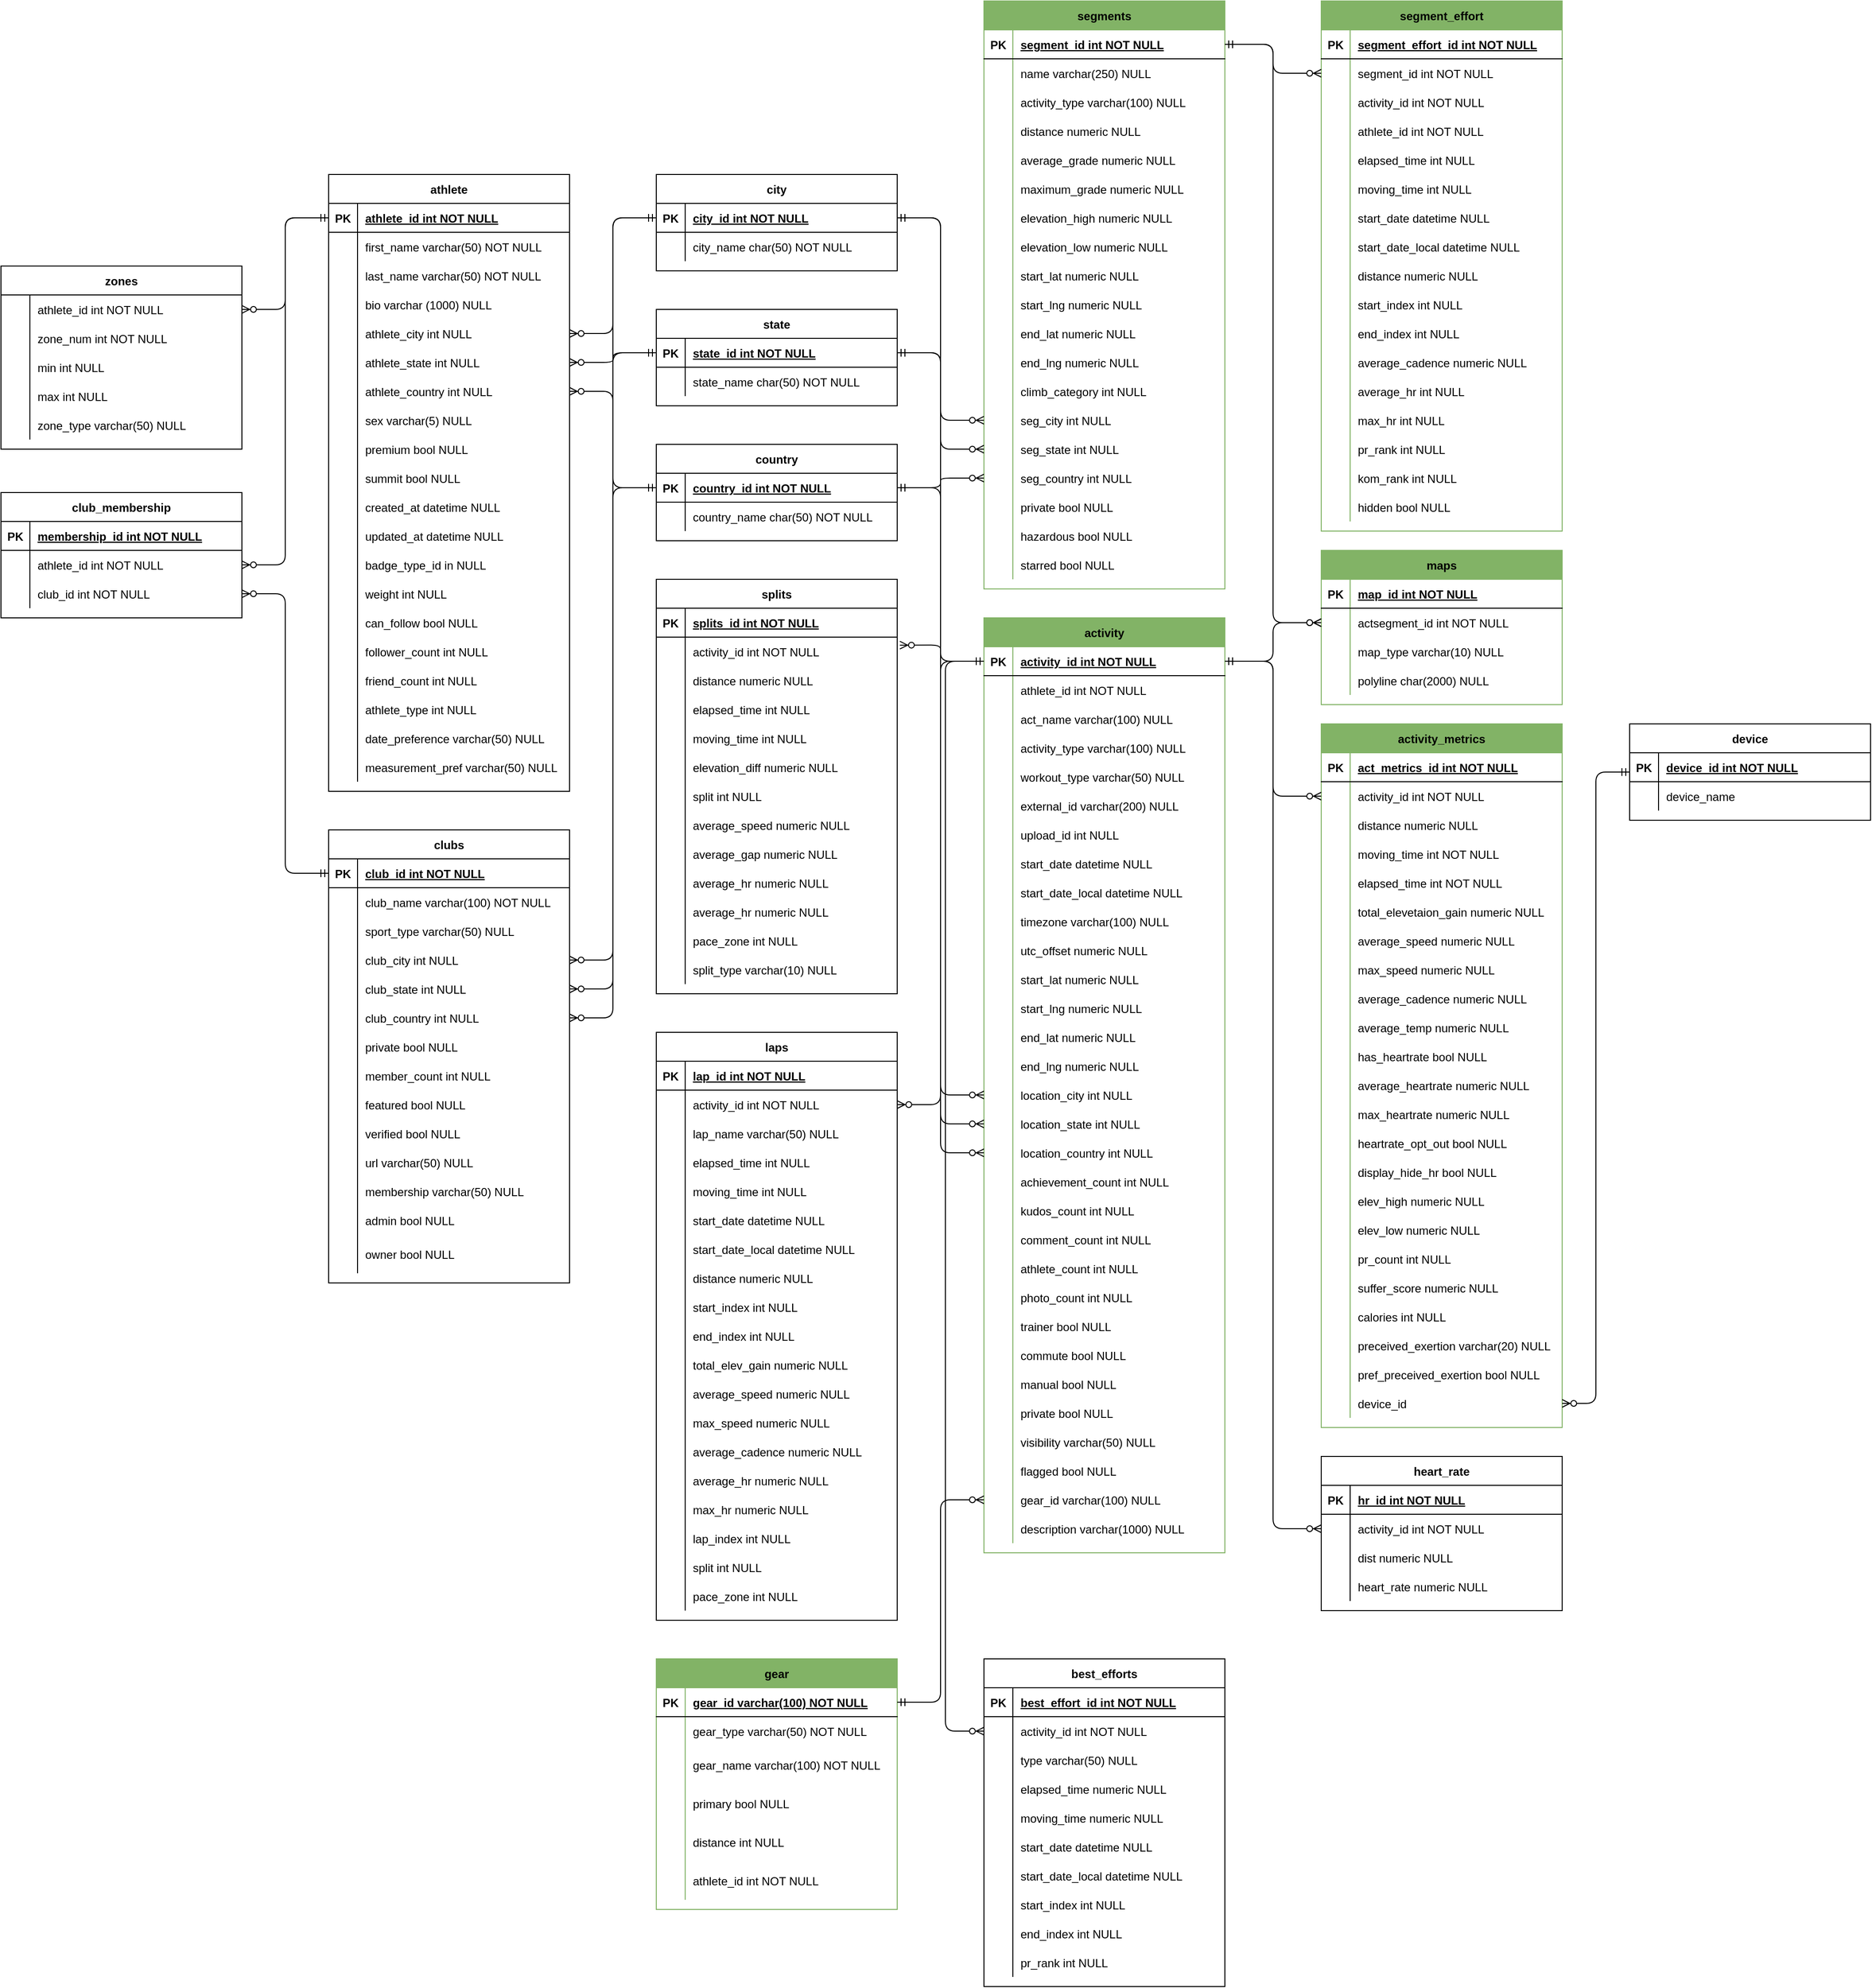 <mxfile version="13.7.9" type="device"><diagram id="R2lEEEUBdFMjLlhIrx00" name="Page-1"><mxGraphModel dx="1632" dy="1597" grid="1" gridSize="10" guides="1" tooltips="1" connect="1" arrows="1" fold="1" page="1" pageScale="1" pageWidth="850" pageHeight="1100" math="0" shadow="0" extFonts="Permanent Marker^https://fonts.googleapis.com/css?family=Permanent+Marker"><root><mxCell id="0"/><mxCell id="1" parent="0"/><mxCell id="skxbjK3y1dTSbr37OmAX-134" style="edgeStyle=orthogonalEdgeStyle;rounded=1;orthogonalLoop=1;jettySize=auto;html=1;exitX=0;exitY=0.5;exitDx=0;exitDy=0;entryX=1;entryY=0.5;entryDx=0;entryDy=0;endArrow=ERzeroToMany;endFill=1;startArrow=ERmandOne;startFill=0;" parent="1" source="K8cpnEEo5jaQYR-o_enQ-62" target="skxbjK3y1dTSbr37OmAX-131" edge="1"><mxGeometry relative="1" as="geometry"><mxPoint x="-780" y="-695" as="sourcePoint"/><mxPoint x="-690" y="5" as="targetPoint"/></mxGeometry></mxCell><mxCell id="skxbjK3y1dTSbr37OmAX-135" style="edgeStyle=orthogonalEdgeStyle;rounded=1;orthogonalLoop=1;jettySize=auto;html=1;exitX=0;exitY=0.5;exitDx=0;exitDy=0;entryX=1;entryY=0.5;entryDx=0;entryDy=0;endArrow=ERzeroToMany;endFill=1;startArrow=ERmandOne;startFill=0;" parent="1" source="K8cpnEEo5jaQYR-o_enQ-76" target="skxbjK3y1dTSbr37OmAX-128" edge="1"><mxGeometry relative="1" as="geometry"><mxPoint x="-440" y="-755" as="sourcePoint"/><mxPoint x="-310" y="-155" as="targetPoint"/></mxGeometry></mxCell><mxCell id="K8cpnEEo5jaQYR-o_enQ-61" value="athlete" style="shape=table;startSize=30;container=1;collapsible=1;childLayout=tableLayout;fixedRows=1;rowLines=0;fontStyle=1;align=center;resizeLast=1;" parent="1" vertex="1"><mxGeometry x="-440" y="-740" width="250" height="640" as="geometry"/></mxCell><mxCell id="K8cpnEEo5jaQYR-o_enQ-62" value="" style="shape=partialRectangle;collapsible=0;dropTarget=0;pointerEvents=0;fillColor=none;points=[[0,0.5],[1,0.5]];portConstraint=eastwest;top=0;left=0;right=0;bottom=1;" parent="K8cpnEEo5jaQYR-o_enQ-61" vertex="1"><mxGeometry y="30" width="250" height="30" as="geometry"/></mxCell><mxCell id="K8cpnEEo5jaQYR-o_enQ-63" value="PK" style="shape=partialRectangle;overflow=hidden;connectable=0;fillColor=none;top=0;left=0;bottom=0;right=0;fontStyle=1;" parent="K8cpnEEo5jaQYR-o_enQ-62" vertex="1"><mxGeometry width="30" height="30" as="geometry"/></mxCell><mxCell id="K8cpnEEo5jaQYR-o_enQ-64" value="athlete_id int NOT NULL " style="shape=partialRectangle;overflow=hidden;connectable=0;fillColor=none;top=0;left=0;bottom=0;right=0;align=left;spacingLeft=6;fontStyle=5;" parent="K8cpnEEo5jaQYR-o_enQ-62" vertex="1"><mxGeometry x="30" width="220" height="30" as="geometry"/></mxCell><mxCell id="K8cpnEEo5jaQYR-o_enQ-65" value="" style="shape=partialRectangle;collapsible=0;dropTarget=0;pointerEvents=0;fillColor=none;points=[[0,0.5],[1,0.5]];portConstraint=eastwest;top=0;left=0;right=0;bottom=0;" parent="K8cpnEEo5jaQYR-o_enQ-61" vertex="1"><mxGeometry y="60" width="250" height="30" as="geometry"/></mxCell><mxCell id="K8cpnEEo5jaQYR-o_enQ-66" value="" style="shape=partialRectangle;overflow=hidden;connectable=0;fillColor=none;top=0;left=0;bottom=0;right=0;" parent="K8cpnEEo5jaQYR-o_enQ-65" vertex="1"><mxGeometry width="30" height="30" as="geometry"/></mxCell><mxCell id="K8cpnEEo5jaQYR-o_enQ-67" value="first_name varchar(50) NOT NULL" style="shape=partialRectangle;overflow=hidden;connectable=0;fillColor=none;top=0;left=0;bottom=0;right=0;align=left;spacingLeft=6;" parent="K8cpnEEo5jaQYR-o_enQ-65" vertex="1"><mxGeometry x="30" width="220" height="30" as="geometry"/></mxCell><mxCell id="skxbjK3y1dTSbr37OmAX-67" style="shape=partialRectangle;collapsible=0;dropTarget=0;pointerEvents=0;fillColor=none;points=[[0,0.5],[1,0.5]];portConstraint=eastwest;top=0;left=0;right=0;bottom=0;" parent="K8cpnEEo5jaQYR-o_enQ-61" vertex="1"><mxGeometry y="90" width="250" height="30" as="geometry"/></mxCell><mxCell id="skxbjK3y1dTSbr37OmAX-68" style="shape=partialRectangle;overflow=hidden;connectable=0;fillColor=none;top=0;left=0;bottom=0;right=0;" parent="skxbjK3y1dTSbr37OmAX-67" vertex="1"><mxGeometry width="30" height="30" as="geometry"/></mxCell><mxCell id="skxbjK3y1dTSbr37OmAX-69" value="last_name varchar(50) NOT NULL" style="shape=partialRectangle;overflow=hidden;connectable=0;fillColor=none;top=0;left=0;bottom=0;right=0;align=left;spacingLeft=6;" parent="skxbjK3y1dTSbr37OmAX-67" vertex="1"><mxGeometry x="30" width="220" height="30" as="geometry"/></mxCell><mxCell id="skxbjK3y1dTSbr37OmAX-70" style="shape=partialRectangle;collapsible=0;dropTarget=0;pointerEvents=0;fillColor=none;points=[[0,0.5],[1,0.5]];portConstraint=eastwest;top=0;left=0;right=0;bottom=0;" parent="K8cpnEEo5jaQYR-o_enQ-61" vertex="1"><mxGeometry y="120" width="250" height="30" as="geometry"/></mxCell><mxCell id="skxbjK3y1dTSbr37OmAX-71" style="shape=partialRectangle;overflow=hidden;connectable=0;fillColor=none;top=0;left=0;bottom=0;right=0;" parent="skxbjK3y1dTSbr37OmAX-70" vertex="1"><mxGeometry width="30" height="30" as="geometry"/></mxCell><mxCell id="skxbjK3y1dTSbr37OmAX-72" value="bio varchar (1000) NULL" style="shape=partialRectangle;overflow=hidden;connectable=0;fillColor=none;top=0;left=0;bottom=0;right=0;align=left;spacingLeft=6;" parent="skxbjK3y1dTSbr37OmAX-70" vertex="1"><mxGeometry x="30" width="220" height="30" as="geometry"/></mxCell><mxCell id="skxbjK3y1dTSbr37OmAX-73" style="shape=partialRectangle;collapsible=0;dropTarget=0;pointerEvents=0;fillColor=none;points=[[0,0.5],[1,0.5]];portConstraint=eastwest;top=0;left=0;right=0;bottom=0;" parent="K8cpnEEo5jaQYR-o_enQ-61" vertex="1"><mxGeometry y="150" width="250" height="30" as="geometry"/></mxCell><mxCell id="skxbjK3y1dTSbr37OmAX-74" style="shape=partialRectangle;overflow=hidden;connectable=0;fillColor=none;top=0;left=0;bottom=0;right=0;" parent="skxbjK3y1dTSbr37OmAX-73" vertex="1"><mxGeometry width="30" height="30" as="geometry"/></mxCell><mxCell id="skxbjK3y1dTSbr37OmAX-75" value="athlete_city int NULL" style="shape=partialRectangle;overflow=hidden;connectable=0;fillColor=none;top=0;left=0;bottom=0;right=0;align=left;spacingLeft=6;" parent="skxbjK3y1dTSbr37OmAX-73" vertex="1"><mxGeometry x="30" width="220" height="30" as="geometry"/></mxCell><mxCell id="skxbjK3y1dTSbr37OmAX-88" style="shape=partialRectangle;collapsible=0;dropTarget=0;pointerEvents=0;fillColor=none;points=[[0,0.5],[1,0.5]];portConstraint=eastwest;top=0;left=0;right=0;bottom=0;" parent="K8cpnEEo5jaQYR-o_enQ-61" vertex="1"><mxGeometry y="180" width="250" height="30" as="geometry"/></mxCell><mxCell id="skxbjK3y1dTSbr37OmAX-89" style="shape=partialRectangle;overflow=hidden;connectable=0;fillColor=none;top=0;left=0;bottom=0;right=0;" parent="skxbjK3y1dTSbr37OmAX-88" vertex="1"><mxGeometry width="30" height="30" as="geometry"/></mxCell><mxCell id="skxbjK3y1dTSbr37OmAX-90" value="athlete_state int NULL" style="shape=partialRectangle;overflow=hidden;connectable=0;fillColor=none;top=0;left=0;bottom=0;right=0;align=left;spacingLeft=6;" parent="skxbjK3y1dTSbr37OmAX-88" vertex="1"><mxGeometry x="30" width="220" height="30" as="geometry"/></mxCell><mxCell id="skxbjK3y1dTSbr37OmAX-85" style="shape=partialRectangle;collapsible=0;dropTarget=0;pointerEvents=0;fillColor=none;points=[[0,0.5],[1,0.5]];portConstraint=eastwest;top=0;left=0;right=0;bottom=0;" parent="K8cpnEEo5jaQYR-o_enQ-61" vertex="1"><mxGeometry y="210" width="250" height="30" as="geometry"/></mxCell><mxCell id="skxbjK3y1dTSbr37OmAX-86" style="shape=partialRectangle;overflow=hidden;connectable=0;fillColor=none;top=0;left=0;bottom=0;right=0;" parent="skxbjK3y1dTSbr37OmAX-85" vertex="1"><mxGeometry width="30" height="30" as="geometry"/></mxCell><mxCell id="skxbjK3y1dTSbr37OmAX-87" value="athlete_country int NULL" style="shape=partialRectangle;overflow=hidden;connectable=0;fillColor=none;top=0;left=0;bottom=0;right=0;align=left;spacingLeft=6;" parent="skxbjK3y1dTSbr37OmAX-85" vertex="1"><mxGeometry x="30" width="220" height="30" as="geometry"/></mxCell><mxCell id="skxbjK3y1dTSbr37OmAX-82" style="shape=partialRectangle;collapsible=0;dropTarget=0;pointerEvents=0;fillColor=none;points=[[0,0.5],[1,0.5]];portConstraint=eastwest;top=0;left=0;right=0;bottom=0;" parent="K8cpnEEo5jaQYR-o_enQ-61" vertex="1"><mxGeometry y="240" width="250" height="30" as="geometry"/></mxCell><mxCell id="skxbjK3y1dTSbr37OmAX-83" style="shape=partialRectangle;overflow=hidden;connectable=0;fillColor=none;top=0;left=0;bottom=0;right=0;" parent="skxbjK3y1dTSbr37OmAX-82" vertex="1"><mxGeometry width="30" height="30" as="geometry"/></mxCell><mxCell id="skxbjK3y1dTSbr37OmAX-84" value="sex varchar(5) NULL" style="shape=partialRectangle;overflow=hidden;connectable=0;fillColor=none;top=0;left=0;bottom=0;right=0;align=left;spacingLeft=6;" parent="skxbjK3y1dTSbr37OmAX-82" vertex="1"><mxGeometry x="30" width="220" height="30" as="geometry"/></mxCell><mxCell id="skxbjK3y1dTSbr37OmAX-79" style="shape=partialRectangle;collapsible=0;dropTarget=0;pointerEvents=0;fillColor=none;points=[[0,0.5],[1,0.5]];portConstraint=eastwest;top=0;left=0;right=0;bottom=0;" parent="K8cpnEEo5jaQYR-o_enQ-61" vertex="1"><mxGeometry y="270" width="250" height="30" as="geometry"/></mxCell><mxCell id="skxbjK3y1dTSbr37OmAX-80" style="shape=partialRectangle;overflow=hidden;connectable=0;fillColor=none;top=0;left=0;bottom=0;right=0;" parent="skxbjK3y1dTSbr37OmAX-79" vertex="1"><mxGeometry width="30" height="30" as="geometry"/></mxCell><mxCell id="skxbjK3y1dTSbr37OmAX-81" value="premium bool NULL" style="shape=partialRectangle;overflow=hidden;connectable=0;fillColor=none;top=0;left=0;bottom=0;right=0;align=left;spacingLeft=6;" parent="skxbjK3y1dTSbr37OmAX-79" vertex="1"><mxGeometry x="30" width="220" height="30" as="geometry"/></mxCell><mxCell id="skxbjK3y1dTSbr37OmAX-76" style="shape=partialRectangle;collapsible=0;dropTarget=0;pointerEvents=0;fillColor=none;points=[[0,0.5],[1,0.5]];portConstraint=eastwest;top=0;left=0;right=0;bottom=0;" parent="K8cpnEEo5jaQYR-o_enQ-61" vertex="1"><mxGeometry y="300" width="250" height="30" as="geometry"/></mxCell><mxCell id="skxbjK3y1dTSbr37OmAX-77" style="shape=partialRectangle;overflow=hidden;connectable=0;fillColor=none;top=0;left=0;bottom=0;right=0;" parent="skxbjK3y1dTSbr37OmAX-76" vertex="1"><mxGeometry width="30" height="30" as="geometry"/></mxCell><mxCell id="skxbjK3y1dTSbr37OmAX-78" value="summit bool NULL" style="shape=partialRectangle;overflow=hidden;connectable=0;fillColor=none;top=0;left=0;bottom=0;right=0;align=left;spacingLeft=6;" parent="skxbjK3y1dTSbr37OmAX-76" vertex="1"><mxGeometry x="30" width="220" height="30" as="geometry"/></mxCell><mxCell id="skxbjK3y1dTSbr37OmAX-91" style="shape=partialRectangle;collapsible=0;dropTarget=0;pointerEvents=0;fillColor=none;points=[[0,0.5],[1,0.5]];portConstraint=eastwest;top=0;left=0;right=0;bottom=0;" parent="K8cpnEEo5jaQYR-o_enQ-61" vertex="1"><mxGeometry y="330" width="250" height="30" as="geometry"/></mxCell><mxCell id="skxbjK3y1dTSbr37OmAX-92" style="shape=partialRectangle;overflow=hidden;connectable=0;fillColor=none;top=0;left=0;bottom=0;right=0;" parent="skxbjK3y1dTSbr37OmAX-91" vertex="1"><mxGeometry width="30" height="30" as="geometry"/></mxCell><mxCell id="skxbjK3y1dTSbr37OmAX-93" value="created_at datetime NULL" style="shape=partialRectangle;overflow=hidden;connectable=0;fillColor=none;top=0;left=0;bottom=0;right=0;align=left;spacingLeft=6;" parent="skxbjK3y1dTSbr37OmAX-91" vertex="1"><mxGeometry x="30" width="220" height="30" as="geometry"/></mxCell><mxCell id="skxbjK3y1dTSbr37OmAX-94" style="shape=partialRectangle;collapsible=0;dropTarget=0;pointerEvents=0;fillColor=none;points=[[0,0.5],[1,0.5]];portConstraint=eastwest;top=0;left=0;right=0;bottom=0;" parent="K8cpnEEo5jaQYR-o_enQ-61" vertex="1"><mxGeometry y="360" width="250" height="30" as="geometry"/></mxCell><mxCell id="skxbjK3y1dTSbr37OmAX-95" style="shape=partialRectangle;overflow=hidden;connectable=0;fillColor=none;top=0;left=0;bottom=0;right=0;" parent="skxbjK3y1dTSbr37OmAX-94" vertex="1"><mxGeometry width="30" height="30" as="geometry"/></mxCell><mxCell id="skxbjK3y1dTSbr37OmAX-96" value="updated_at datetime NULL" style="shape=partialRectangle;overflow=hidden;connectable=0;fillColor=none;top=0;left=0;bottom=0;right=0;align=left;spacingLeft=6;" parent="skxbjK3y1dTSbr37OmAX-94" vertex="1"><mxGeometry x="30" width="220" height="30" as="geometry"/></mxCell><mxCell id="skxbjK3y1dTSbr37OmAX-97" style="shape=partialRectangle;collapsible=0;dropTarget=0;pointerEvents=0;fillColor=none;points=[[0,0.5],[1,0.5]];portConstraint=eastwest;top=0;left=0;right=0;bottom=0;" parent="K8cpnEEo5jaQYR-o_enQ-61" vertex="1"><mxGeometry y="390" width="250" height="30" as="geometry"/></mxCell><mxCell id="skxbjK3y1dTSbr37OmAX-98" style="shape=partialRectangle;overflow=hidden;connectable=0;fillColor=none;top=0;left=0;bottom=0;right=0;" parent="skxbjK3y1dTSbr37OmAX-97" vertex="1"><mxGeometry width="30" height="30" as="geometry"/></mxCell><mxCell id="skxbjK3y1dTSbr37OmAX-99" value="badge_type_id in NULL" style="shape=partialRectangle;overflow=hidden;connectable=0;fillColor=none;top=0;left=0;bottom=0;right=0;align=left;spacingLeft=6;" parent="skxbjK3y1dTSbr37OmAX-97" vertex="1"><mxGeometry x="30" width="220" height="30" as="geometry"/></mxCell><mxCell id="skxbjK3y1dTSbr37OmAX-100" style="shape=partialRectangle;collapsible=0;dropTarget=0;pointerEvents=0;fillColor=none;points=[[0,0.5],[1,0.5]];portConstraint=eastwest;top=0;left=0;right=0;bottom=0;" parent="K8cpnEEo5jaQYR-o_enQ-61" vertex="1"><mxGeometry y="420" width="250" height="30" as="geometry"/></mxCell><mxCell id="skxbjK3y1dTSbr37OmAX-101" style="shape=partialRectangle;overflow=hidden;connectable=0;fillColor=none;top=0;left=0;bottom=0;right=0;" parent="skxbjK3y1dTSbr37OmAX-100" vertex="1"><mxGeometry width="30" height="30" as="geometry"/></mxCell><mxCell id="skxbjK3y1dTSbr37OmAX-102" value="weight int NULL" style="shape=partialRectangle;overflow=hidden;connectable=0;fillColor=none;top=0;left=0;bottom=0;right=0;align=left;spacingLeft=6;" parent="skxbjK3y1dTSbr37OmAX-100" vertex="1"><mxGeometry x="30" width="220" height="30" as="geometry"/></mxCell><mxCell id="skxbjK3y1dTSbr37OmAX-103" style="shape=partialRectangle;collapsible=0;dropTarget=0;pointerEvents=0;fillColor=none;points=[[0,0.5],[1,0.5]];portConstraint=eastwest;top=0;left=0;right=0;bottom=0;" parent="K8cpnEEo5jaQYR-o_enQ-61" vertex="1"><mxGeometry y="450" width="250" height="30" as="geometry"/></mxCell><mxCell id="skxbjK3y1dTSbr37OmAX-104" style="shape=partialRectangle;overflow=hidden;connectable=0;fillColor=none;top=0;left=0;bottom=0;right=0;" parent="skxbjK3y1dTSbr37OmAX-103" vertex="1"><mxGeometry width="30" height="30" as="geometry"/></mxCell><mxCell id="skxbjK3y1dTSbr37OmAX-105" value="can_follow bool NULL" style="shape=partialRectangle;overflow=hidden;connectable=0;fillColor=none;top=0;left=0;bottom=0;right=0;align=left;spacingLeft=6;" parent="skxbjK3y1dTSbr37OmAX-103" vertex="1"><mxGeometry x="30" width="220" height="30" as="geometry"/></mxCell><mxCell id="skxbjK3y1dTSbr37OmAX-106" style="shape=partialRectangle;collapsible=0;dropTarget=0;pointerEvents=0;fillColor=none;points=[[0,0.5],[1,0.5]];portConstraint=eastwest;top=0;left=0;right=0;bottom=0;" parent="K8cpnEEo5jaQYR-o_enQ-61" vertex="1"><mxGeometry y="480" width="250" height="30" as="geometry"/></mxCell><mxCell id="skxbjK3y1dTSbr37OmAX-107" style="shape=partialRectangle;overflow=hidden;connectable=0;fillColor=none;top=0;left=0;bottom=0;right=0;" parent="skxbjK3y1dTSbr37OmAX-106" vertex="1"><mxGeometry width="30" height="30" as="geometry"/></mxCell><mxCell id="skxbjK3y1dTSbr37OmAX-108" value="follower_count int NULL" style="shape=partialRectangle;overflow=hidden;connectable=0;fillColor=none;top=0;left=0;bottom=0;right=0;align=left;spacingLeft=6;" parent="skxbjK3y1dTSbr37OmAX-106" vertex="1"><mxGeometry x="30" width="220" height="30" as="geometry"/></mxCell><mxCell id="skxbjK3y1dTSbr37OmAX-109" style="shape=partialRectangle;collapsible=0;dropTarget=0;pointerEvents=0;fillColor=none;points=[[0,0.5],[1,0.5]];portConstraint=eastwest;top=0;left=0;right=0;bottom=0;" parent="K8cpnEEo5jaQYR-o_enQ-61" vertex="1"><mxGeometry y="510" width="250" height="30" as="geometry"/></mxCell><mxCell id="skxbjK3y1dTSbr37OmAX-110" style="shape=partialRectangle;overflow=hidden;connectable=0;fillColor=none;top=0;left=0;bottom=0;right=0;" parent="skxbjK3y1dTSbr37OmAX-109" vertex="1"><mxGeometry width="30" height="30" as="geometry"/></mxCell><mxCell id="skxbjK3y1dTSbr37OmAX-111" value="friend_count int NULL" style="shape=partialRectangle;overflow=hidden;connectable=0;fillColor=none;top=0;left=0;bottom=0;right=0;align=left;spacingLeft=6;" parent="skxbjK3y1dTSbr37OmAX-109" vertex="1"><mxGeometry x="30" width="220" height="30" as="geometry"/></mxCell><mxCell id="skxbjK3y1dTSbr37OmAX-112" style="shape=partialRectangle;collapsible=0;dropTarget=0;pointerEvents=0;fillColor=none;points=[[0,0.5],[1,0.5]];portConstraint=eastwest;top=0;left=0;right=0;bottom=0;" parent="K8cpnEEo5jaQYR-o_enQ-61" vertex="1"><mxGeometry y="540" width="250" height="30" as="geometry"/></mxCell><mxCell id="skxbjK3y1dTSbr37OmAX-113" style="shape=partialRectangle;overflow=hidden;connectable=0;fillColor=none;top=0;left=0;bottom=0;right=0;" parent="skxbjK3y1dTSbr37OmAX-112" vertex="1"><mxGeometry width="30" height="30" as="geometry"/></mxCell><mxCell id="skxbjK3y1dTSbr37OmAX-114" value="athlete_type int NULL" style="shape=partialRectangle;overflow=hidden;connectable=0;fillColor=none;top=0;left=0;bottom=0;right=0;align=left;spacingLeft=6;" parent="skxbjK3y1dTSbr37OmAX-112" vertex="1"><mxGeometry x="30" width="220" height="30" as="geometry"/></mxCell><mxCell id="skxbjK3y1dTSbr37OmAX-115" style="shape=partialRectangle;collapsible=0;dropTarget=0;pointerEvents=0;fillColor=none;points=[[0,0.5],[1,0.5]];portConstraint=eastwest;top=0;left=0;right=0;bottom=0;" parent="K8cpnEEo5jaQYR-o_enQ-61" vertex="1"><mxGeometry y="570" width="250" height="30" as="geometry"/></mxCell><mxCell id="skxbjK3y1dTSbr37OmAX-116" style="shape=partialRectangle;overflow=hidden;connectable=0;fillColor=none;top=0;left=0;bottom=0;right=0;" parent="skxbjK3y1dTSbr37OmAX-115" vertex="1"><mxGeometry width="30" height="30" as="geometry"/></mxCell><mxCell id="skxbjK3y1dTSbr37OmAX-117" value="date_preference varchar(50) NULL" style="shape=partialRectangle;overflow=hidden;connectable=0;fillColor=none;top=0;left=0;bottom=0;right=0;align=left;spacingLeft=6;" parent="skxbjK3y1dTSbr37OmAX-115" vertex="1"><mxGeometry x="30" width="220" height="30" as="geometry"/></mxCell><mxCell id="skxbjK3y1dTSbr37OmAX-118" style="shape=partialRectangle;collapsible=0;dropTarget=0;pointerEvents=0;fillColor=none;points=[[0,0.5],[1,0.5]];portConstraint=eastwest;top=0;left=0;right=0;bottom=0;" parent="K8cpnEEo5jaQYR-o_enQ-61" vertex="1"><mxGeometry y="600" width="250" height="30" as="geometry"/></mxCell><mxCell id="skxbjK3y1dTSbr37OmAX-119" style="shape=partialRectangle;overflow=hidden;connectable=0;fillColor=none;top=0;left=0;bottom=0;right=0;" parent="skxbjK3y1dTSbr37OmAX-118" vertex="1"><mxGeometry width="30" height="30" as="geometry"/></mxCell><mxCell id="skxbjK3y1dTSbr37OmAX-120" value="measurement_pref varchar(50) NULL" style="shape=partialRectangle;overflow=hidden;connectable=0;fillColor=none;top=0;left=0;bottom=0;right=0;align=left;spacingLeft=6;" parent="skxbjK3y1dTSbr37OmAX-118" vertex="1"><mxGeometry x="30" width="220" height="30" as="geometry"/></mxCell><mxCell id="K8cpnEEo5jaQYR-o_enQ-75" value="clubs" style="shape=table;startSize=30;container=1;collapsible=1;childLayout=tableLayout;fixedRows=1;rowLines=0;fontStyle=1;align=center;resizeLast=1;" parent="1" vertex="1"><mxGeometry x="-440" y="-60" width="250" height="470.0" as="geometry"/></mxCell><mxCell id="K8cpnEEo5jaQYR-o_enQ-76" value="" style="shape=partialRectangle;collapsible=0;dropTarget=0;pointerEvents=0;fillColor=none;points=[[0,0.5],[1,0.5]];portConstraint=eastwest;top=0;left=0;right=0;bottom=1;" parent="K8cpnEEo5jaQYR-o_enQ-75" vertex="1"><mxGeometry y="30" width="250" height="30" as="geometry"/></mxCell><mxCell id="K8cpnEEo5jaQYR-o_enQ-77" value="PK" style="shape=partialRectangle;overflow=hidden;connectable=0;fillColor=none;top=0;left=0;bottom=0;right=0;fontStyle=1;" parent="K8cpnEEo5jaQYR-o_enQ-76" vertex="1"><mxGeometry width="30" height="30" as="geometry"/></mxCell><mxCell id="K8cpnEEo5jaQYR-o_enQ-78" value="club_id int NOT NULL " style="shape=partialRectangle;overflow=hidden;connectable=0;fillColor=none;top=0;left=0;bottom=0;right=0;align=left;spacingLeft=6;fontStyle=5;" parent="K8cpnEEo5jaQYR-o_enQ-76" vertex="1"><mxGeometry x="30" width="220" height="30" as="geometry"/></mxCell><mxCell id="K8cpnEEo5jaQYR-o_enQ-79" value="" style="shape=partialRectangle;collapsible=0;dropTarget=0;pointerEvents=0;fillColor=none;points=[[0,0.5],[1,0.5]];portConstraint=eastwest;top=0;left=0;right=0;bottom=0;" parent="K8cpnEEo5jaQYR-o_enQ-75" vertex="1"><mxGeometry y="60" width="250" height="30" as="geometry"/></mxCell><mxCell id="K8cpnEEo5jaQYR-o_enQ-80" value="" style="shape=partialRectangle;overflow=hidden;connectable=0;fillColor=none;top=0;left=0;bottom=0;right=0;" parent="K8cpnEEo5jaQYR-o_enQ-79" vertex="1"><mxGeometry width="30" height="30" as="geometry"/></mxCell><mxCell id="K8cpnEEo5jaQYR-o_enQ-81" value="club_name varchar(100) NOT NULL" style="shape=partialRectangle;overflow=hidden;connectable=0;fillColor=none;top=0;left=0;bottom=0;right=0;align=left;spacingLeft=6;" parent="K8cpnEEo5jaQYR-o_enQ-79" vertex="1"><mxGeometry x="30" width="220" height="30" as="geometry"/></mxCell><mxCell id="skxbjK3y1dTSbr37OmAX-4" style="shape=partialRectangle;collapsible=0;dropTarget=0;pointerEvents=0;fillColor=none;points=[[0,0.5],[1,0.5]];portConstraint=eastwest;top=0;left=0;right=0;bottom=0;" parent="K8cpnEEo5jaQYR-o_enQ-75" vertex="1"><mxGeometry y="90" width="250" height="30" as="geometry"/></mxCell><mxCell id="skxbjK3y1dTSbr37OmAX-5" style="shape=partialRectangle;overflow=hidden;connectable=0;fillColor=none;top=0;left=0;bottom=0;right=0;" parent="skxbjK3y1dTSbr37OmAX-4" vertex="1"><mxGeometry width="30" height="30" as="geometry"/></mxCell><mxCell id="skxbjK3y1dTSbr37OmAX-6" value="sport_type varchar(50) NULL" style="shape=partialRectangle;overflow=hidden;connectable=0;fillColor=none;top=0;left=0;bottom=0;right=0;align=left;spacingLeft=6;" parent="skxbjK3y1dTSbr37OmAX-4" vertex="1"><mxGeometry x="30" width="220" height="30" as="geometry"/></mxCell><mxCell id="skxbjK3y1dTSbr37OmAX-7" style="shape=partialRectangle;collapsible=0;dropTarget=0;pointerEvents=0;fillColor=none;points=[[0,0.5],[1,0.5]];portConstraint=eastwest;top=0;left=0;right=0;bottom=0;" parent="K8cpnEEo5jaQYR-o_enQ-75" vertex="1"><mxGeometry y="120" width="250" height="30" as="geometry"/></mxCell><mxCell id="skxbjK3y1dTSbr37OmAX-8" style="shape=partialRectangle;overflow=hidden;connectable=0;fillColor=none;top=0;left=0;bottom=0;right=0;" parent="skxbjK3y1dTSbr37OmAX-7" vertex="1"><mxGeometry width="30" height="30" as="geometry"/></mxCell><mxCell id="skxbjK3y1dTSbr37OmAX-9" value="club_city int NULL" style="shape=partialRectangle;overflow=hidden;connectable=0;fillColor=none;top=0;left=0;bottom=0;right=0;align=left;spacingLeft=6;" parent="skxbjK3y1dTSbr37OmAX-7" vertex="1"><mxGeometry x="30" width="220" height="30" as="geometry"/></mxCell><mxCell id="skxbjK3y1dTSbr37OmAX-10" style="shape=partialRectangle;collapsible=0;dropTarget=0;pointerEvents=0;fillColor=none;points=[[0,0.5],[1,0.5]];portConstraint=eastwest;top=0;left=0;right=0;bottom=0;" parent="K8cpnEEo5jaQYR-o_enQ-75" vertex="1"><mxGeometry y="150" width="250" height="30" as="geometry"/></mxCell><mxCell id="skxbjK3y1dTSbr37OmAX-11" style="shape=partialRectangle;overflow=hidden;connectable=0;fillColor=none;top=0;left=0;bottom=0;right=0;" parent="skxbjK3y1dTSbr37OmAX-10" vertex="1"><mxGeometry width="30" height="30" as="geometry"/></mxCell><mxCell id="skxbjK3y1dTSbr37OmAX-12" value="club_state int NULL" style="shape=partialRectangle;overflow=hidden;connectable=0;fillColor=none;top=0;left=0;bottom=0;right=0;align=left;spacingLeft=6;" parent="skxbjK3y1dTSbr37OmAX-10" vertex="1"><mxGeometry x="30" width="220" height="30" as="geometry"/></mxCell><mxCell id="skxbjK3y1dTSbr37OmAX-34" style="shape=partialRectangle;collapsible=0;dropTarget=0;pointerEvents=0;fillColor=none;points=[[0,0.5],[1,0.5]];portConstraint=eastwest;top=0;left=0;right=0;bottom=0;" parent="K8cpnEEo5jaQYR-o_enQ-75" vertex="1"><mxGeometry y="180" width="250" height="30" as="geometry"/></mxCell><mxCell id="skxbjK3y1dTSbr37OmAX-35" style="shape=partialRectangle;overflow=hidden;connectable=0;fillColor=none;top=0;left=0;bottom=0;right=0;" parent="skxbjK3y1dTSbr37OmAX-34" vertex="1"><mxGeometry width="30" height="30" as="geometry"/></mxCell><mxCell id="skxbjK3y1dTSbr37OmAX-36" value="club_country int NULL" style="shape=partialRectangle;overflow=hidden;connectable=0;fillColor=none;top=0;left=0;bottom=0;right=0;align=left;spacingLeft=6;" parent="skxbjK3y1dTSbr37OmAX-34" vertex="1"><mxGeometry x="30" width="220" height="30" as="geometry"/></mxCell><mxCell id="skxbjK3y1dTSbr37OmAX-43" style="shape=partialRectangle;collapsible=0;dropTarget=0;pointerEvents=0;fillColor=none;points=[[0,0.5],[1,0.5]];portConstraint=eastwest;top=0;left=0;right=0;bottom=0;" parent="K8cpnEEo5jaQYR-o_enQ-75" vertex="1"><mxGeometry y="210" width="250" height="30" as="geometry"/></mxCell><mxCell id="skxbjK3y1dTSbr37OmAX-44" style="shape=partialRectangle;overflow=hidden;connectable=0;fillColor=none;top=0;left=0;bottom=0;right=0;" parent="skxbjK3y1dTSbr37OmAX-43" vertex="1"><mxGeometry width="30" height="30" as="geometry"/></mxCell><mxCell id="skxbjK3y1dTSbr37OmAX-45" value="private bool NULL" style="shape=partialRectangle;overflow=hidden;connectable=0;fillColor=none;top=0;left=0;bottom=0;right=0;align=left;spacingLeft=6;" parent="skxbjK3y1dTSbr37OmAX-43" vertex="1"><mxGeometry x="30" width="220" height="30" as="geometry"/></mxCell><mxCell id="skxbjK3y1dTSbr37OmAX-46" style="shape=partialRectangle;collapsible=0;dropTarget=0;pointerEvents=0;fillColor=none;points=[[0,0.5],[1,0.5]];portConstraint=eastwest;top=0;left=0;right=0;bottom=0;" parent="K8cpnEEo5jaQYR-o_enQ-75" vertex="1"><mxGeometry y="240" width="250" height="30" as="geometry"/></mxCell><mxCell id="skxbjK3y1dTSbr37OmAX-47" style="shape=partialRectangle;overflow=hidden;connectable=0;fillColor=none;top=0;left=0;bottom=0;right=0;" parent="skxbjK3y1dTSbr37OmAX-46" vertex="1"><mxGeometry width="30" height="30" as="geometry"/></mxCell><mxCell id="skxbjK3y1dTSbr37OmAX-48" value="member_count int NULL" style="shape=partialRectangle;overflow=hidden;connectable=0;fillColor=none;top=0;left=0;bottom=0;right=0;align=left;spacingLeft=6;" parent="skxbjK3y1dTSbr37OmAX-46" vertex="1"><mxGeometry x="30" width="220" height="30" as="geometry"/></mxCell><mxCell id="skxbjK3y1dTSbr37OmAX-49" style="shape=partialRectangle;collapsible=0;dropTarget=0;pointerEvents=0;fillColor=none;points=[[0,0.5],[1,0.5]];portConstraint=eastwest;top=0;left=0;right=0;bottom=0;" parent="K8cpnEEo5jaQYR-o_enQ-75" vertex="1"><mxGeometry y="270" width="250" height="30" as="geometry"/></mxCell><mxCell id="skxbjK3y1dTSbr37OmAX-50" style="shape=partialRectangle;overflow=hidden;connectable=0;fillColor=none;top=0;left=0;bottom=0;right=0;" parent="skxbjK3y1dTSbr37OmAX-49" vertex="1"><mxGeometry width="30" height="30" as="geometry"/></mxCell><mxCell id="skxbjK3y1dTSbr37OmAX-51" value="featured bool NULL" style="shape=partialRectangle;overflow=hidden;connectable=0;fillColor=none;top=0;left=0;bottom=0;right=0;align=left;spacingLeft=6;" parent="skxbjK3y1dTSbr37OmAX-49" vertex="1"><mxGeometry x="30" width="220" height="30" as="geometry"/></mxCell><mxCell id="skxbjK3y1dTSbr37OmAX-52" style="shape=partialRectangle;collapsible=0;dropTarget=0;pointerEvents=0;fillColor=none;points=[[0,0.5],[1,0.5]];portConstraint=eastwest;top=0;left=0;right=0;bottom=0;" parent="K8cpnEEo5jaQYR-o_enQ-75" vertex="1"><mxGeometry y="300" width="250" height="30" as="geometry"/></mxCell><mxCell id="skxbjK3y1dTSbr37OmAX-53" style="shape=partialRectangle;overflow=hidden;connectable=0;fillColor=none;top=0;left=0;bottom=0;right=0;" parent="skxbjK3y1dTSbr37OmAX-52" vertex="1"><mxGeometry width="30" height="30" as="geometry"/></mxCell><mxCell id="skxbjK3y1dTSbr37OmAX-54" value="verified bool NULL" style="shape=partialRectangle;overflow=hidden;connectable=0;fillColor=none;top=0;left=0;bottom=0;right=0;align=left;spacingLeft=6;" parent="skxbjK3y1dTSbr37OmAX-52" vertex="1"><mxGeometry x="30" width="220" height="30" as="geometry"/></mxCell><mxCell id="skxbjK3y1dTSbr37OmAX-55" style="shape=partialRectangle;collapsible=0;dropTarget=0;pointerEvents=0;fillColor=none;points=[[0,0.5],[1,0.5]];portConstraint=eastwest;top=0;left=0;right=0;bottom=0;" parent="K8cpnEEo5jaQYR-o_enQ-75" vertex="1"><mxGeometry y="330" width="250" height="30" as="geometry"/></mxCell><mxCell id="skxbjK3y1dTSbr37OmAX-56" style="shape=partialRectangle;overflow=hidden;connectable=0;fillColor=none;top=0;left=0;bottom=0;right=0;" parent="skxbjK3y1dTSbr37OmAX-55" vertex="1"><mxGeometry width="30" height="30" as="geometry"/></mxCell><mxCell id="skxbjK3y1dTSbr37OmAX-57" value="url varchar(50) NULL" style="shape=partialRectangle;overflow=hidden;connectable=0;fillColor=none;top=0;left=0;bottom=0;right=0;align=left;spacingLeft=6;" parent="skxbjK3y1dTSbr37OmAX-55" vertex="1"><mxGeometry x="30" width="220" height="30" as="geometry"/></mxCell><mxCell id="skxbjK3y1dTSbr37OmAX-58" style="shape=partialRectangle;collapsible=0;dropTarget=0;pointerEvents=0;fillColor=none;points=[[0,0.5],[1,0.5]];portConstraint=eastwest;top=0;left=0;right=0;bottom=0;" parent="K8cpnEEo5jaQYR-o_enQ-75" vertex="1"><mxGeometry y="360" width="250" height="30" as="geometry"/></mxCell><mxCell id="skxbjK3y1dTSbr37OmAX-59" style="shape=partialRectangle;overflow=hidden;connectable=0;fillColor=none;top=0;left=0;bottom=0;right=0;" parent="skxbjK3y1dTSbr37OmAX-58" vertex="1"><mxGeometry width="30" height="30" as="geometry"/></mxCell><mxCell id="skxbjK3y1dTSbr37OmAX-60" value="membership varchar(50) NULL" style="shape=partialRectangle;overflow=hidden;connectable=0;fillColor=none;top=0;left=0;bottom=0;right=0;align=left;spacingLeft=6;" parent="skxbjK3y1dTSbr37OmAX-58" vertex="1"><mxGeometry x="30" width="220" height="30" as="geometry"/></mxCell><mxCell id="skxbjK3y1dTSbr37OmAX-61" style="shape=partialRectangle;collapsible=0;dropTarget=0;pointerEvents=0;fillColor=none;points=[[0,0.5],[1,0.5]];portConstraint=eastwest;top=0;left=0;right=0;bottom=0;" parent="K8cpnEEo5jaQYR-o_enQ-75" vertex="1"><mxGeometry y="390" width="250" height="30" as="geometry"/></mxCell><mxCell id="skxbjK3y1dTSbr37OmAX-62" style="shape=partialRectangle;overflow=hidden;connectable=0;fillColor=none;top=0;left=0;bottom=0;right=0;" parent="skxbjK3y1dTSbr37OmAX-61" vertex="1"><mxGeometry width="30" height="30" as="geometry"/></mxCell><mxCell id="skxbjK3y1dTSbr37OmAX-63" value="admin bool NULL" style="shape=partialRectangle;overflow=hidden;connectable=0;fillColor=none;top=0;left=0;bottom=0;right=0;align=left;spacingLeft=6;" parent="skxbjK3y1dTSbr37OmAX-61" vertex="1"><mxGeometry x="30" width="220" height="30" as="geometry"/></mxCell><mxCell id="skxbjK3y1dTSbr37OmAX-64" style="shape=partialRectangle;collapsible=0;dropTarget=0;pointerEvents=0;fillColor=none;points=[[0,0.5],[1,0.5]];portConstraint=eastwest;top=0;left=0;right=0;bottom=0;" parent="K8cpnEEo5jaQYR-o_enQ-75" vertex="1"><mxGeometry y="420" width="250" height="40" as="geometry"/></mxCell><mxCell id="skxbjK3y1dTSbr37OmAX-65" style="shape=partialRectangle;overflow=hidden;connectable=0;fillColor=none;top=0;left=0;bottom=0;right=0;" parent="skxbjK3y1dTSbr37OmAX-64" vertex="1"><mxGeometry width="30" height="40" as="geometry"/></mxCell><mxCell id="skxbjK3y1dTSbr37OmAX-66" value="owner bool NULL" style="shape=partialRectangle;overflow=hidden;connectable=0;fillColor=none;top=0;left=0;bottom=0;right=0;align=left;spacingLeft=6;" parent="skxbjK3y1dTSbr37OmAX-64" vertex="1"><mxGeometry x="30" width="220" height="40" as="geometry"/></mxCell><mxCell id="C-vyLk0tnHw3VtMMgP7b-13" value="segments" style="shape=table;startSize=30;container=1;collapsible=1;childLayout=tableLayout;fixedRows=1;rowLines=0;fontStyle=1;align=center;resizeLast=1;strokeColor=#82b366;fillColor=#82B366;" parent="1" vertex="1"><mxGeometry x="240" y="-920" width="250" height="610" as="geometry"/></mxCell><mxCell id="C-vyLk0tnHw3VtMMgP7b-14" value="" style="shape=partialRectangle;collapsible=0;dropTarget=0;pointerEvents=0;fillColor=none;points=[[0,0.5],[1,0.5]];portConstraint=eastwest;top=0;left=0;right=0;bottom=1;" parent="C-vyLk0tnHw3VtMMgP7b-13" vertex="1"><mxGeometry y="30" width="250" height="30" as="geometry"/></mxCell><mxCell id="C-vyLk0tnHw3VtMMgP7b-15" value="PK" style="shape=partialRectangle;overflow=hidden;connectable=0;fillColor=none;top=0;left=0;bottom=0;right=0;fontStyle=1;" parent="C-vyLk0tnHw3VtMMgP7b-14" vertex="1"><mxGeometry width="30" height="30" as="geometry"/></mxCell><mxCell id="C-vyLk0tnHw3VtMMgP7b-16" value="segment_id int NOT NULL " style="shape=partialRectangle;overflow=hidden;connectable=0;fillColor=none;top=0;left=0;bottom=0;right=0;align=left;spacingLeft=6;fontStyle=5;" parent="C-vyLk0tnHw3VtMMgP7b-14" vertex="1"><mxGeometry x="30" width="220" height="30" as="geometry"/></mxCell><mxCell id="C-vyLk0tnHw3VtMMgP7b-17" value="" style="shape=partialRectangle;collapsible=0;dropTarget=0;pointerEvents=0;fillColor=none;points=[[0,0.5],[1,0.5]];portConstraint=eastwest;top=0;left=0;right=0;bottom=0;" parent="C-vyLk0tnHw3VtMMgP7b-13" vertex="1"><mxGeometry y="60" width="250" height="30" as="geometry"/></mxCell><mxCell id="C-vyLk0tnHw3VtMMgP7b-18" value="" style="shape=partialRectangle;overflow=hidden;connectable=0;fillColor=none;top=0;left=0;bottom=0;right=0;" parent="C-vyLk0tnHw3VtMMgP7b-17" vertex="1"><mxGeometry width="30" height="30" as="geometry"/></mxCell><mxCell id="C-vyLk0tnHw3VtMMgP7b-19" value="name varchar(250) NULL" style="shape=partialRectangle;overflow=hidden;connectable=0;fillColor=none;top=0;left=0;bottom=0;right=0;align=left;spacingLeft=6;" parent="C-vyLk0tnHw3VtMMgP7b-17" vertex="1"><mxGeometry x="30" width="220" height="30" as="geometry"/></mxCell><mxCell id="ma6JEJSu6wUKl80gTBBD-152" value="" style="shape=partialRectangle;collapsible=0;dropTarget=0;pointerEvents=0;fillColor=none;points=[[0,0.5],[1,0.5]];portConstraint=eastwest;top=0;left=0;right=0;bottom=0;" parent="C-vyLk0tnHw3VtMMgP7b-13" vertex="1"><mxGeometry y="90" width="250" height="30" as="geometry"/></mxCell><mxCell id="ma6JEJSu6wUKl80gTBBD-153" value="" style="shape=partialRectangle;overflow=hidden;connectable=0;fillColor=none;top=0;left=0;bottom=0;right=0;" parent="ma6JEJSu6wUKl80gTBBD-152" vertex="1"><mxGeometry width="30" height="30" as="geometry"/></mxCell><mxCell id="ma6JEJSu6wUKl80gTBBD-154" value="activity_type varchar(100) NULL" style="shape=partialRectangle;overflow=hidden;connectable=0;fillColor=none;top=0;left=0;bottom=0;right=0;align=left;spacingLeft=6;" parent="ma6JEJSu6wUKl80gTBBD-152" vertex="1"><mxGeometry x="30" width="220" height="30" as="geometry"/></mxCell><mxCell id="C-vyLk0tnHw3VtMMgP7b-20" value="" style="shape=partialRectangle;collapsible=0;dropTarget=0;pointerEvents=0;fillColor=none;points=[[0,0.5],[1,0.5]];portConstraint=eastwest;top=0;left=0;right=0;bottom=0;" parent="C-vyLk0tnHw3VtMMgP7b-13" vertex="1"><mxGeometry y="120" width="250" height="30" as="geometry"/></mxCell><mxCell id="C-vyLk0tnHw3VtMMgP7b-21" value="" style="shape=partialRectangle;overflow=hidden;connectable=0;fillColor=none;top=0;left=0;bottom=0;right=0;" parent="C-vyLk0tnHw3VtMMgP7b-20" vertex="1"><mxGeometry width="30" height="30" as="geometry"/></mxCell><mxCell id="C-vyLk0tnHw3VtMMgP7b-22" value="distance numeric NULL" style="shape=partialRectangle;overflow=hidden;connectable=0;fillColor=none;top=0;left=0;bottom=0;right=0;align=left;spacingLeft=6;" parent="C-vyLk0tnHw3VtMMgP7b-20" vertex="1"><mxGeometry x="30" width="220" height="30" as="geometry"/></mxCell><mxCell id="ma6JEJSu6wUKl80gTBBD-170" style="shape=partialRectangle;collapsible=0;dropTarget=0;pointerEvents=0;fillColor=none;points=[[0,0.5],[1,0.5]];portConstraint=eastwest;top=0;left=0;right=0;bottom=0;" parent="C-vyLk0tnHw3VtMMgP7b-13" vertex="1"><mxGeometry y="150" width="250" height="30" as="geometry"/></mxCell><mxCell id="ma6JEJSu6wUKl80gTBBD-171" style="shape=partialRectangle;overflow=hidden;connectable=0;fillColor=none;top=0;left=0;bottom=0;right=0;" parent="ma6JEJSu6wUKl80gTBBD-170" vertex="1"><mxGeometry width="30" height="30" as="geometry"/></mxCell><mxCell id="ma6JEJSu6wUKl80gTBBD-172" value="average_grade numeric NULL" style="shape=partialRectangle;overflow=hidden;connectable=0;fillColor=none;top=0;left=0;bottom=0;right=0;align=left;spacingLeft=6;" parent="ma6JEJSu6wUKl80gTBBD-170" vertex="1"><mxGeometry x="30" width="220" height="30" as="geometry"/></mxCell><mxCell id="ma6JEJSu6wUKl80gTBBD-167" style="shape=partialRectangle;collapsible=0;dropTarget=0;pointerEvents=0;fillColor=none;points=[[0,0.5],[1,0.5]];portConstraint=eastwest;top=0;left=0;right=0;bottom=0;" parent="C-vyLk0tnHw3VtMMgP7b-13" vertex="1"><mxGeometry y="180" width="250" height="30" as="geometry"/></mxCell><mxCell id="ma6JEJSu6wUKl80gTBBD-168" style="shape=partialRectangle;overflow=hidden;connectable=0;fillColor=none;top=0;left=0;bottom=0;right=0;" parent="ma6JEJSu6wUKl80gTBBD-167" vertex="1"><mxGeometry width="30" height="30" as="geometry"/></mxCell><mxCell id="ma6JEJSu6wUKl80gTBBD-169" value="maximum_grade numeric NULL" style="shape=partialRectangle;overflow=hidden;connectable=0;fillColor=none;top=0;left=0;bottom=0;right=0;align=left;spacingLeft=6;" parent="ma6JEJSu6wUKl80gTBBD-167" vertex="1"><mxGeometry x="30" width="220" height="30" as="geometry"/></mxCell><mxCell id="ma6JEJSu6wUKl80gTBBD-164" style="shape=partialRectangle;collapsible=0;dropTarget=0;pointerEvents=0;fillColor=none;points=[[0,0.5],[1,0.5]];portConstraint=eastwest;top=0;left=0;right=0;bottom=0;" parent="C-vyLk0tnHw3VtMMgP7b-13" vertex="1"><mxGeometry y="210" width="250" height="30" as="geometry"/></mxCell><mxCell id="ma6JEJSu6wUKl80gTBBD-165" style="shape=partialRectangle;overflow=hidden;connectable=0;fillColor=none;top=0;left=0;bottom=0;right=0;" parent="ma6JEJSu6wUKl80gTBBD-164" vertex="1"><mxGeometry width="30" height="30" as="geometry"/></mxCell><mxCell id="ma6JEJSu6wUKl80gTBBD-166" value="elevation_high numeric NULL" style="shape=partialRectangle;overflow=hidden;connectable=0;fillColor=none;top=0;left=0;bottom=0;right=0;align=left;spacingLeft=6;" parent="ma6JEJSu6wUKl80gTBBD-164" vertex="1"><mxGeometry x="30" width="220" height="30" as="geometry"/></mxCell><mxCell id="ma6JEJSu6wUKl80gTBBD-161" style="shape=partialRectangle;collapsible=0;dropTarget=0;pointerEvents=0;fillColor=none;points=[[0,0.5],[1,0.5]];portConstraint=eastwest;top=0;left=0;right=0;bottom=0;" parent="C-vyLk0tnHw3VtMMgP7b-13" vertex="1"><mxGeometry y="240" width="250" height="30" as="geometry"/></mxCell><mxCell id="ma6JEJSu6wUKl80gTBBD-162" style="shape=partialRectangle;overflow=hidden;connectable=0;fillColor=none;top=0;left=0;bottom=0;right=0;" parent="ma6JEJSu6wUKl80gTBBD-161" vertex="1"><mxGeometry width="30" height="30" as="geometry"/></mxCell><mxCell id="ma6JEJSu6wUKl80gTBBD-163" value="elevation_low numeric NULL" style="shape=partialRectangle;overflow=hidden;connectable=0;fillColor=none;top=0;left=0;bottom=0;right=0;align=left;spacingLeft=6;" parent="ma6JEJSu6wUKl80gTBBD-161" vertex="1"><mxGeometry x="30" width="220" height="30" as="geometry"/></mxCell><mxCell id="ma6JEJSu6wUKl80gTBBD-158" style="shape=partialRectangle;collapsible=0;dropTarget=0;pointerEvents=0;fillColor=none;points=[[0,0.5],[1,0.5]];portConstraint=eastwest;top=0;left=0;right=0;bottom=0;" parent="C-vyLk0tnHw3VtMMgP7b-13" vertex="1"><mxGeometry y="270" width="250" height="30" as="geometry"/></mxCell><mxCell id="ma6JEJSu6wUKl80gTBBD-159" style="shape=partialRectangle;overflow=hidden;connectable=0;fillColor=none;top=0;left=0;bottom=0;right=0;" parent="ma6JEJSu6wUKl80gTBBD-158" vertex="1"><mxGeometry width="30" height="30" as="geometry"/></mxCell><mxCell id="ma6JEJSu6wUKl80gTBBD-160" value="start_lat numeric NULL" style="shape=partialRectangle;overflow=hidden;connectable=0;fillColor=none;top=0;left=0;bottom=0;right=0;align=left;spacingLeft=6;" parent="ma6JEJSu6wUKl80gTBBD-158" vertex="1"><mxGeometry x="30" width="220" height="30" as="geometry"/></mxCell><mxCell id="ma6JEJSu6wUKl80gTBBD-155" style="shape=partialRectangle;collapsible=0;dropTarget=0;pointerEvents=0;fillColor=none;points=[[0,0.5],[1,0.5]];portConstraint=eastwest;top=0;left=0;right=0;bottom=0;" parent="C-vyLk0tnHw3VtMMgP7b-13" vertex="1"><mxGeometry y="300" width="250" height="30" as="geometry"/></mxCell><mxCell id="ma6JEJSu6wUKl80gTBBD-156" style="shape=partialRectangle;overflow=hidden;connectable=0;fillColor=none;top=0;left=0;bottom=0;right=0;" parent="ma6JEJSu6wUKl80gTBBD-155" vertex="1"><mxGeometry width="30" height="30" as="geometry"/></mxCell><mxCell id="ma6JEJSu6wUKl80gTBBD-157" value="start_lng numeric NULL" style="shape=partialRectangle;overflow=hidden;connectable=0;fillColor=none;top=0;left=0;bottom=0;right=0;align=left;spacingLeft=6;" parent="ma6JEJSu6wUKl80gTBBD-155" vertex="1"><mxGeometry x="30" width="220" height="30" as="geometry"/></mxCell><mxCell id="ma6JEJSu6wUKl80gTBBD-173" style="shape=partialRectangle;collapsible=0;dropTarget=0;pointerEvents=0;fillColor=none;points=[[0,0.5],[1,0.5]];portConstraint=eastwest;top=0;left=0;right=0;bottom=0;" parent="C-vyLk0tnHw3VtMMgP7b-13" vertex="1"><mxGeometry y="330" width="250" height="30" as="geometry"/></mxCell><mxCell id="ma6JEJSu6wUKl80gTBBD-174" style="shape=partialRectangle;overflow=hidden;connectable=0;fillColor=none;top=0;left=0;bottom=0;right=0;" parent="ma6JEJSu6wUKl80gTBBD-173" vertex="1"><mxGeometry width="30" height="30" as="geometry"/></mxCell><mxCell id="ma6JEJSu6wUKl80gTBBD-175" value="end_lat numeric NULL" style="shape=partialRectangle;overflow=hidden;connectable=0;fillColor=none;top=0;left=0;bottom=0;right=0;align=left;spacingLeft=6;" parent="ma6JEJSu6wUKl80gTBBD-173" vertex="1"><mxGeometry x="30" width="220" height="30" as="geometry"/></mxCell><mxCell id="ma6JEJSu6wUKl80gTBBD-176" style="shape=partialRectangle;collapsible=0;dropTarget=0;pointerEvents=0;fillColor=none;points=[[0,0.5],[1,0.5]];portConstraint=eastwest;top=0;left=0;right=0;bottom=0;" parent="C-vyLk0tnHw3VtMMgP7b-13" vertex="1"><mxGeometry y="360" width="250" height="30" as="geometry"/></mxCell><mxCell id="ma6JEJSu6wUKl80gTBBD-177" style="shape=partialRectangle;overflow=hidden;connectable=0;fillColor=none;top=0;left=0;bottom=0;right=0;" parent="ma6JEJSu6wUKl80gTBBD-176" vertex="1"><mxGeometry width="30" height="30" as="geometry"/></mxCell><mxCell id="ma6JEJSu6wUKl80gTBBD-178" value="end_lng numeric NULL" style="shape=partialRectangle;overflow=hidden;connectable=0;fillColor=none;top=0;left=0;bottom=0;right=0;align=left;spacingLeft=6;" parent="ma6JEJSu6wUKl80gTBBD-176" vertex="1"><mxGeometry x="30" width="220" height="30" as="geometry"/></mxCell><mxCell id="ma6JEJSu6wUKl80gTBBD-179" style="shape=partialRectangle;collapsible=0;dropTarget=0;pointerEvents=0;fillColor=none;points=[[0,0.5],[1,0.5]];portConstraint=eastwest;top=0;left=0;right=0;bottom=0;" parent="C-vyLk0tnHw3VtMMgP7b-13" vertex="1"><mxGeometry y="390" width="250" height="30" as="geometry"/></mxCell><mxCell id="ma6JEJSu6wUKl80gTBBD-180" style="shape=partialRectangle;overflow=hidden;connectable=0;fillColor=none;top=0;left=0;bottom=0;right=0;" parent="ma6JEJSu6wUKl80gTBBD-179" vertex="1"><mxGeometry width="30" height="30" as="geometry"/></mxCell><mxCell id="ma6JEJSu6wUKl80gTBBD-181" value="climb_category int NULL" style="shape=partialRectangle;overflow=hidden;connectable=0;fillColor=none;top=0;left=0;bottom=0;right=0;align=left;spacingLeft=6;" parent="ma6JEJSu6wUKl80gTBBD-179" vertex="1"><mxGeometry x="30" width="220" height="30" as="geometry"/></mxCell><mxCell id="ma6JEJSu6wUKl80gTBBD-182" style="shape=partialRectangle;collapsible=0;dropTarget=0;pointerEvents=0;fillColor=none;points=[[0,0.5],[1,0.5]];portConstraint=eastwest;top=0;left=0;right=0;bottom=0;" parent="C-vyLk0tnHw3VtMMgP7b-13" vertex="1"><mxGeometry y="420" width="250" height="30" as="geometry"/></mxCell><mxCell id="ma6JEJSu6wUKl80gTBBD-183" style="shape=partialRectangle;overflow=hidden;connectable=0;fillColor=none;top=0;left=0;bottom=0;right=0;" parent="ma6JEJSu6wUKl80gTBBD-182" vertex="1"><mxGeometry width="30" height="30" as="geometry"/></mxCell><mxCell id="ma6JEJSu6wUKl80gTBBD-184" value="seg_city int NULL" style="shape=partialRectangle;overflow=hidden;connectable=0;fillColor=none;top=0;left=0;bottom=0;right=0;align=left;spacingLeft=6;" parent="ma6JEJSu6wUKl80gTBBD-182" vertex="1"><mxGeometry x="30" width="220" height="30" as="geometry"/></mxCell><mxCell id="ma6JEJSu6wUKl80gTBBD-185" style="shape=partialRectangle;collapsible=0;dropTarget=0;pointerEvents=0;fillColor=none;points=[[0,0.5],[1,0.5]];portConstraint=eastwest;top=0;left=0;right=0;bottom=0;" parent="C-vyLk0tnHw3VtMMgP7b-13" vertex="1"><mxGeometry y="450" width="250" height="30" as="geometry"/></mxCell><mxCell id="ma6JEJSu6wUKl80gTBBD-186" style="shape=partialRectangle;overflow=hidden;connectable=0;fillColor=none;top=0;left=0;bottom=0;right=0;" parent="ma6JEJSu6wUKl80gTBBD-185" vertex="1"><mxGeometry width="30" height="30" as="geometry"/></mxCell><mxCell id="ma6JEJSu6wUKl80gTBBD-187" value="seg_state int NULL" style="shape=partialRectangle;overflow=hidden;connectable=0;fillColor=none;top=0;left=0;bottom=0;right=0;align=left;spacingLeft=6;" parent="ma6JEJSu6wUKl80gTBBD-185" vertex="1"><mxGeometry x="30" width="220" height="30" as="geometry"/></mxCell><mxCell id="ma6JEJSu6wUKl80gTBBD-188" style="shape=partialRectangle;collapsible=0;dropTarget=0;pointerEvents=0;fillColor=none;points=[[0,0.5],[1,0.5]];portConstraint=eastwest;top=0;left=0;right=0;bottom=0;" parent="C-vyLk0tnHw3VtMMgP7b-13" vertex="1"><mxGeometry y="480" width="250" height="30" as="geometry"/></mxCell><mxCell id="ma6JEJSu6wUKl80gTBBD-189" style="shape=partialRectangle;overflow=hidden;connectable=0;fillColor=none;top=0;left=0;bottom=0;right=0;" parent="ma6JEJSu6wUKl80gTBBD-188" vertex="1"><mxGeometry width="30" height="30" as="geometry"/></mxCell><mxCell id="ma6JEJSu6wUKl80gTBBD-190" value="seg_country int NULL" style="shape=partialRectangle;overflow=hidden;connectable=0;fillColor=none;top=0;left=0;bottom=0;right=0;align=left;spacingLeft=6;" parent="ma6JEJSu6wUKl80gTBBD-188" vertex="1"><mxGeometry x="30" width="220" height="30" as="geometry"/></mxCell><mxCell id="ma6JEJSu6wUKl80gTBBD-194" style="shape=partialRectangle;collapsible=0;dropTarget=0;pointerEvents=0;fillColor=none;points=[[0,0.5],[1,0.5]];portConstraint=eastwest;top=0;left=0;right=0;bottom=0;" parent="C-vyLk0tnHw3VtMMgP7b-13" vertex="1"><mxGeometry y="510" width="250" height="30" as="geometry"/></mxCell><mxCell id="ma6JEJSu6wUKl80gTBBD-195" style="shape=partialRectangle;overflow=hidden;connectable=0;fillColor=none;top=0;left=0;bottom=0;right=0;" parent="ma6JEJSu6wUKl80gTBBD-194" vertex="1"><mxGeometry width="30" height="30" as="geometry"/></mxCell><mxCell id="ma6JEJSu6wUKl80gTBBD-196" value="private bool NULL" style="shape=partialRectangle;overflow=hidden;connectable=0;fillColor=none;top=0;left=0;bottom=0;right=0;align=left;spacingLeft=6;" parent="ma6JEJSu6wUKl80gTBBD-194" vertex="1"><mxGeometry x="30" width="220" height="30" as="geometry"/></mxCell><mxCell id="ma6JEJSu6wUKl80gTBBD-197" style="shape=partialRectangle;collapsible=0;dropTarget=0;pointerEvents=0;fillColor=none;points=[[0,0.5],[1,0.5]];portConstraint=eastwest;top=0;left=0;right=0;bottom=0;" parent="C-vyLk0tnHw3VtMMgP7b-13" vertex="1"><mxGeometry y="540" width="250" height="30" as="geometry"/></mxCell><mxCell id="ma6JEJSu6wUKl80gTBBD-198" style="shape=partialRectangle;overflow=hidden;connectable=0;fillColor=none;top=0;left=0;bottom=0;right=0;" parent="ma6JEJSu6wUKl80gTBBD-197" vertex="1"><mxGeometry width="30" height="30" as="geometry"/></mxCell><mxCell id="ma6JEJSu6wUKl80gTBBD-199" value="hazardous bool NULL" style="shape=partialRectangle;overflow=hidden;connectable=0;fillColor=none;top=0;left=0;bottom=0;right=0;align=left;spacingLeft=6;" parent="ma6JEJSu6wUKl80gTBBD-197" vertex="1"><mxGeometry x="30" width="220" height="30" as="geometry"/></mxCell><mxCell id="ma6JEJSu6wUKl80gTBBD-200" style="shape=partialRectangle;collapsible=0;dropTarget=0;pointerEvents=0;fillColor=none;points=[[0,0.5],[1,0.5]];portConstraint=eastwest;top=0;left=0;right=0;bottom=0;" parent="C-vyLk0tnHw3VtMMgP7b-13" vertex="1"><mxGeometry y="570" width="250" height="30" as="geometry"/></mxCell><mxCell id="ma6JEJSu6wUKl80gTBBD-201" style="shape=partialRectangle;overflow=hidden;connectable=0;fillColor=none;top=0;left=0;bottom=0;right=0;" parent="ma6JEJSu6wUKl80gTBBD-200" vertex="1"><mxGeometry width="30" height="30" as="geometry"/></mxCell><mxCell id="ma6JEJSu6wUKl80gTBBD-202" value="starred bool NULL" style="shape=partialRectangle;overflow=hidden;connectable=0;fillColor=none;top=0;left=0;bottom=0;right=0;align=left;spacingLeft=6;" parent="ma6JEJSu6wUKl80gTBBD-200" vertex="1"><mxGeometry x="30" width="220" height="30" as="geometry"/></mxCell><mxCell id="K8cpnEEo5jaQYR-o_enQ-1" value="segment_effort" style="shape=table;startSize=30;container=1;collapsible=1;childLayout=tableLayout;fixedRows=1;rowLines=0;fontStyle=1;align=center;resizeLast=1;fillColor=#82B366;strokeColor=#82B366;" parent="1" vertex="1"><mxGeometry x="590" y="-920" width="250" height="550" as="geometry"/></mxCell><mxCell id="K8cpnEEo5jaQYR-o_enQ-2" value="" style="shape=partialRectangle;collapsible=0;dropTarget=0;pointerEvents=0;fillColor=none;points=[[0,0.5],[1,0.5]];portConstraint=eastwest;top=0;left=0;right=0;bottom=1;" parent="K8cpnEEo5jaQYR-o_enQ-1" vertex="1"><mxGeometry y="30" width="250" height="30" as="geometry"/></mxCell><mxCell id="K8cpnEEo5jaQYR-o_enQ-3" value="PK" style="shape=partialRectangle;overflow=hidden;connectable=0;fillColor=none;top=0;left=0;bottom=0;right=0;fontStyle=1;" parent="K8cpnEEo5jaQYR-o_enQ-2" vertex="1"><mxGeometry width="30" height="30" as="geometry"/></mxCell><mxCell id="K8cpnEEo5jaQYR-o_enQ-4" value="segment_effort_id int NOT NULL " style="shape=partialRectangle;overflow=hidden;connectable=0;fillColor=none;top=0;left=0;bottom=0;right=0;align=left;spacingLeft=6;fontStyle=5;" parent="K8cpnEEo5jaQYR-o_enQ-2" vertex="1"><mxGeometry x="30" width="220" height="30" as="geometry"/></mxCell><mxCell id="K8cpnEEo5jaQYR-o_enQ-5" value="" style="shape=partialRectangle;collapsible=0;dropTarget=0;pointerEvents=0;fillColor=none;points=[[0,0.5],[1,0.5]];portConstraint=eastwest;top=0;left=0;right=0;bottom=0;" parent="K8cpnEEo5jaQYR-o_enQ-1" vertex="1"><mxGeometry y="60" width="250" height="30" as="geometry"/></mxCell><mxCell id="K8cpnEEo5jaQYR-o_enQ-6" value="" style="shape=partialRectangle;overflow=hidden;connectable=0;fillColor=none;top=0;left=0;bottom=0;right=0;" parent="K8cpnEEo5jaQYR-o_enQ-5" vertex="1"><mxGeometry width="30" height="30" as="geometry"/></mxCell><mxCell id="K8cpnEEo5jaQYR-o_enQ-7" value="segment_id int NOT NULL" style="shape=partialRectangle;overflow=hidden;connectable=0;fillColor=none;top=0;left=0;bottom=0;right=0;align=left;spacingLeft=6;" parent="K8cpnEEo5jaQYR-o_enQ-5" vertex="1"><mxGeometry x="30" width="220" height="30" as="geometry"/></mxCell><mxCell id="K8cpnEEo5jaQYR-o_enQ-8" value="" style="shape=partialRectangle;collapsible=0;dropTarget=0;pointerEvents=0;fillColor=none;points=[[0,0.5],[1,0.5]];portConstraint=eastwest;top=0;left=0;right=0;bottom=0;" parent="K8cpnEEo5jaQYR-o_enQ-1" vertex="1"><mxGeometry y="90" width="250" height="30" as="geometry"/></mxCell><mxCell id="K8cpnEEo5jaQYR-o_enQ-9" value="" style="shape=partialRectangle;overflow=hidden;connectable=0;fillColor=none;top=0;left=0;bottom=0;right=0;" parent="K8cpnEEo5jaQYR-o_enQ-8" vertex="1"><mxGeometry width="30" height="30" as="geometry"/></mxCell><mxCell id="K8cpnEEo5jaQYR-o_enQ-10" value="activity_id int NOT NULL" style="shape=partialRectangle;overflow=hidden;connectable=0;fillColor=none;top=0;left=0;bottom=0;right=0;align=left;spacingLeft=6;" parent="K8cpnEEo5jaQYR-o_enQ-8" vertex="1"><mxGeometry x="30" width="220" height="30" as="geometry"/></mxCell><mxCell id="ma6JEJSu6wUKl80gTBBD-106" value="" style="shape=partialRectangle;collapsible=0;dropTarget=0;pointerEvents=0;fillColor=none;points=[[0,0.5],[1,0.5]];portConstraint=eastwest;top=0;left=0;right=0;bottom=0;" parent="K8cpnEEo5jaQYR-o_enQ-1" vertex="1"><mxGeometry y="120" width="250" height="30" as="geometry"/></mxCell><mxCell id="ma6JEJSu6wUKl80gTBBD-107" value="" style="shape=partialRectangle;overflow=hidden;connectable=0;fillColor=none;top=0;left=0;bottom=0;right=0;" parent="ma6JEJSu6wUKl80gTBBD-106" vertex="1"><mxGeometry width="30" height="30" as="geometry"/></mxCell><mxCell id="ma6JEJSu6wUKl80gTBBD-108" value="athlete_id int NOT NULL" style="shape=partialRectangle;overflow=hidden;connectable=0;fillColor=none;top=0;left=0;bottom=0;right=0;align=left;spacingLeft=6;" parent="ma6JEJSu6wUKl80gTBBD-106" vertex="1"><mxGeometry x="30" width="220" height="30" as="geometry"/></mxCell><mxCell id="ma6JEJSu6wUKl80gTBBD-109" value="" style="shape=partialRectangle;collapsible=0;dropTarget=0;pointerEvents=0;fillColor=none;points=[[0,0.5],[1,0.5]];portConstraint=eastwest;top=0;left=0;right=0;bottom=0;" parent="K8cpnEEo5jaQYR-o_enQ-1" vertex="1"><mxGeometry y="150" width="250" height="30" as="geometry"/></mxCell><mxCell id="ma6JEJSu6wUKl80gTBBD-110" value="" style="shape=partialRectangle;overflow=hidden;connectable=0;fillColor=none;top=0;left=0;bottom=0;right=0;" parent="ma6JEJSu6wUKl80gTBBD-109" vertex="1"><mxGeometry width="30" height="30" as="geometry"/></mxCell><mxCell id="ma6JEJSu6wUKl80gTBBD-111" value="elapsed_time int NULL" style="shape=partialRectangle;overflow=hidden;connectable=0;fillColor=none;top=0;left=0;bottom=0;right=0;align=left;spacingLeft=6;" parent="ma6JEJSu6wUKl80gTBBD-109" vertex="1"><mxGeometry x="30" width="220" height="30" as="geometry"/></mxCell><mxCell id="ma6JEJSu6wUKl80gTBBD-115" value="" style="shape=partialRectangle;collapsible=0;dropTarget=0;pointerEvents=0;fillColor=none;points=[[0,0.5],[1,0.5]];portConstraint=eastwest;top=0;left=0;right=0;bottom=0;" parent="K8cpnEEo5jaQYR-o_enQ-1" vertex="1"><mxGeometry y="180" width="250" height="30" as="geometry"/></mxCell><mxCell id="ma6JEJSu6wUKl80gTBBD-116" value="" style="shape=partialRectangle;overflow=hidden;connectable=0;fillColor=none;top=0;left=0;bottom=0;right=0;" parent="ma6JEJSu6wUKl80gTBBD-115" vertex="1"><mxGeometry width="30" height="30" as="geometry"/></mxCell><mxCell id="ma6JEJSu6wUKl80gTBBD-117" value="moving_time int NULL" style="shape=partialRectangle;overflow=hidden;connectable=0;fillColor=none;top=0;left=0;bottom=0;right=0;align=left;spacingLeft=6;" parent="ma6JEJSu6wUKl80gTBBD-115" vertex="1"><mxGeometry x="30" width="220" height="30" as="geometry"/></mxCell><mxCell id="ma6JEJSu6wUKl80gTBBD-118" value="" style="shape=partialRectangle;collapsible=0;dropTarget=0;pointerEvents=0;fillColor=none;points=[[0,0.5],[1,0.5]];portConstraint=eastwest;top=0;left=0;right=0;bottom=0;" parent="K8cpnEEo5jaQYR-o_enQ-1" vertex="1"><mxGeometry y="210" width="250" height="30" as="geometry"/></mxCell><mxCell id="ma6JEJSu6wUKl80gTBBD-119" value="" style="shape=partialRectangle;overflow=hidden;connectable=0;fillColor=none;top=0;left=0;bottom=0;right=0;" parent="ma6JEJSu6wUKl80gTBBD-118" vertex="1"><mxGeometry width="30" height="30" as="geometry"/></mxCell><mxCell id="ma6JEJSu6wUKl80gTBBD-120" value="start_date datetime NULL" style="shape=partialRectangle;overflow=hidden;connectable=0;fillColor=none;top=0;left=0;bottom=0;right=0;align=left;spacingLeft=6;" parent="ma6JEJSu6wUKl80gTBBD-118" vertex="1"><mxGeometry x="30" width="220" height="30" as="geometry"/></mxCell><mxCell id="ma6JEJSu6wUKl80gTBBD-112" value="" style="shape=partialRectangle;collapsible=0;dropTarget=0;pointerEvents=0;fillColor=none;points=[[0,0.5],[1,0.5]];portConstraint=eastwest;top=0;left=0;right=0;bottom=0;" parent="K8cpnEEo5jaQYR-o_enQ-1" vertex="1"><mxGeometry y="240" width="250" height="30" as="geometry"/></mxCell><mxCell id="ma6JEJSu6wUKl80gTBBD-113" value="" style="shape=partialRectangle;overflow=hidden;connectable=0;fillColor=none;top=0;left=0;bottom=0;right=0;" parent="ma6JEJSu6wUKl80gTBBD-112" vertex="1"><mxGeometry width="30" height="30" as="geometry"/></mxCell><mxCell id="ma6JEJSu6wUKl80gTBBD-114" value="start_date_local datetime NULL" style="shape=partialRectangle;overflow=hidden;connectable=0;fillColor=none;top=0;left=0;bottom=0;right=0;align=left;spacingLeft=6;" parent="ma6JEJSu6wUKl80gTBBD-112" vertex="1"><mxGeometry x="30" width="220" height="30" as="geometry"/></mxCell><mxCell id="ma6JEJSu6wUKl80gTBBD-121" value="" style="shape=partialRectangle;collapsible=0;dropTarget=0;pointerEvents=0;fillColor=none;points=[[0,0.5],[1,0.5]];portConstraint=eastwest;top=0;left=0;right=0;bottom=0;" parent="K8cpnEEo5jaQYR-o_enQ-1" vertex="1"><mxGeometry y="270" width="250" height="30" as="geometry"/></mxCell><mxCell id="ma6JEJSu6wUKl80gTBBD-122" value="" style="shape=partialRectangle;overflow=hidden;connectable=0;fillColor=none;top=0;left=0;bottom=0;right=0;" parent="ma6JEJSu6wUKl80gTBBD-121" vertex="1"><mxGeometry width="30" height="30" as="geometry"/></mxCell><mxCell id="ma6JEJSu6wUKl80gTBBD-123" value="distance numeric NULL" style="shape=partialRectangle;overflow=hidden;connectable=0;fillColor=none;top=0;left=0;bottom=0;right=0;align=left;spacingLeft=6;" parent="ma6JEJSu6wUKl80gTBBD-121" vertex="1"><mxGeometry x="30" width="220" height="30" as="geometry"/></mxCell><mxCell id="ma6JEJSu6wUKl80gTBBD-124" value="" style="shape=partialRectangle;collapsible=0;dropTarget=0;pointerEvents=0;fillColor=none;points=[[0,0.5],[1,0.5]];portConstraint=eastwest;top=0;left=0;right=0;bottom=0;" parent="K8cpnEEo5jaQYR-o_enQ-1" vertex="1"><mxGeometry y="300" width="250" height="30" as="geometry"/></mxCell><mxCell id="ma6JEJSu6wUKl80gTBBD-125" value="" style="shape=partialRectangle;overflow=hidden;connectable=0;fillColor=none;top=0;left=0;bottom=0;right=0;" parent="ma6JEJSu6wUKl80gTBBD-124" vertex="1"><mxGeometry width="30" height="30" as="geometry"/></mxCell><mxCell id="ma6JEJSu6wUKl80gTBBD-126" value="start_index int NULL" style="shape=partialRectangle;overflow=hidden;connectable=0;fillColor=none;top=0;left=0;bottom=0;right=0;align=left;spacingLeft=6;" parent="ma6JEJSu6wUKl80gTBBD-124" vertex="1"><mxGeometry x="30" width="220" height="30" as="geometry"/></mxCell><mxCell id="ma6JEJSu6wUKl80gTBBD-127" value="" style="shape=partialRectangle;collapsible=0;dropTarget=0;pointerEvents=0;fillColor=none;points=[[0,0.5],[1,0.5]];portConstraint=eastwest;top=0;left=0;right=0;bottom=0;" parent="K8cpnEEo5jaQYR-o_enQ-1" vertex="1"><mxGeometry y="330" width="250" height="30" as="geometry"/></mxCell><mxCell id="ma6JEJSu6wUKl80gTBBD-128" value="" style="shape=partialRectangle;overflow=hidden;connectable=0;fillColor=none;top=0;left=0;bottom=0;right=0;" parent="ma6JEJSu6wUKl80gTBBD-127" vertex="1"><mxGeometry width="30" height="30" as="geometry"/></mxCell><mxCell id="ma6JEJSu6wUKl80gTBBD-129" value="end_index int NULL" style="shape=partialRectangle;overflow=hidden;connectable=0;fillColor=none;top=0;left=0;bottom=0;right=0;align=left;spacingLeft=6;" parent="ma6JEJSu6wUKl80gTBBD-127" vertex="1"><mxGeometry x="30" width="220" height="30" as="geometry"/></mxCell><mxCell id="ma6JEJSu6wUKl80gTBBD-130" value="" style="shape=partialRectangle;collapsible=0;dropTarget=0;pointerEvents=0;fillColor=none;points=[[0,0.5],[1,0.5]];portConstraint=eastwest;top=0;left=0;right=0;bottom=0;" parent="K8cpnEEo5jaQYR-o_enQ-1" vertex="1"><mxGeometry y="360" width="250" height="30" as="geometry"/></mxCell><mxCell id="ma6JEJSu6wUKl80gTBBD-131" value="" style="shape=partialRectangle;overflow=hidden;connectable=0;fillColor=none;top=0;left=0;bottom=0;right=0;" parent="ma6JEJSu6wUKl80gTBBD-130" vertex="1"><mxGeometry width="30" height="30" as="geometry"/></mxCell><mxCell id="ma6JEJSu6wUKl80gTBBD-132" value="average_cadence numeric NULL" style="shape=partialRectangle;overflow=hidden;connectable=0;fillColor=none;top=0;left=0;bottom=0;right=0;align=left;spacingLeft=6;" parent="ma6JEJSu6wUKl80gTBBD-130" vertex="1"><mxGeometry x="30" width="220" height="30" as="geometry"/></mxCell><mxCell id="ma6JEJSu6wUKl80gTBBD-133" value="" style="shape=partialRectangle;collapsible=0;dropTarget=0;pointerEvents=0;fillColor=none;points=[[0,0.5],[1,0.5]];portConstraint=eastwest;top=0;left=0;right=0;bottom=0;" parent="K8cpnEEo5jaQYR-o_enQ-1" vertex="1"><mxGeometry y="390" width="250" height="30" as="geometry"/></mxCell><mxCell id="ma6JEJSu6wUKl80gTBBD-134" value="" style="shape=partialRectangle;overflow=hidden;connectable=0;fillColor=none;top=0;left=0;bottom=0;right=0;" parent="ma6JEJSu6wUKl80gTBBD-133" vertex="1"><mxGeometry width="30" height="30" as="geometry"/></mxCell><mxCell id="ma6JEJSu6wUKl80gTBBD-135" value="average_hr int NULL" style="shape=partialRectangle;overflow=hidden;connectable=0;fillColor=none;top=0;left=0;bottom=0;right=0;align=left;spacingLeft=6;" parent="ma6JEJSu6wUKl80gTBBD-133" vertex="1"><mxGeometry x="30" width="220" height="30" as="geometry"/></mxCell><mxCell id="ma6JEJSu6wUKl80gTBBD-136" value="" style="shape=partialRectangle;collapsible=0;dropTarget=0;pointerEvents=0;fillColor=none;points=[[0,0.5],[1,0.5]];portConstraint=eastwest;top=0;left=0;right=0;bottom=0;" parent="K8cpnEEo5jaQYR-o_enQ-1" vertex="1"><mxGeometry y="420" width="250" height="30" as="geometry"/></mxCell><mxCell id="ma6JEJSu6wUKl80gTBBD-137" value="" style="shape=partialRectangle;overflow=hidden;connectable=0;fillColor=none;top=0;left=0;bottom=0;right=0;" parent="ma6JEJSu6wUKl80gTBBD-136" vertex="1"><mxGeometry width="30" height="30" as="geometry"/></mxCell><mxCell id="ma6JEJSu6wUKl80gTBBD-138" value="max_hr int NULL" style="shape=partialRectangle;overflow=hidden;connectable=0;fillColor=none;top=0;left=0;bottom=0;right=0;align=left;spacingLeft=6;" parent="ma6JEJSu6wUKl80gTBBD-136" vertex="1"><mxGeometry x="30" width="220" height="30" as="geometry"/></mxCell><mxCell id="ma6JEJSu6wUKl80gTBBD-139" value="" style="shape=partialRectangle;collapsible=0;dropTarget=0;pointerEvents=0;fillColor=none;points=[[0,0.5],[1,0.5]];portConstraint=eastwest;top=0;left=0;right=0;bottom=0;" parent="K8cpnEEo5jaQYR-o_enQ-1" vertex="1"><mxGeometry y="450" width="250" height="30" as="geometry"/></mxCell><mxCell id="ma6JEJSu6wUKl80gTBBD-140" value="" style="shape=partialRectangle;overflow=hidden;connectable=0;fillColor=none;top=0;left=0;bottom=0;right=0;" parent="ma6JEJSu6wUKl80gTBBD-139" vertex="1"><mxGeometry width="30" height="30" as="geometry"/></mxCell><mxCell id="ma6JEJSu6wUKl80gTBBD-141" value="pr_rank int NULL" style="shape=partialRectangle;overflow=hidden;connectable=0;fillColor=none;top=0;left=0;bottom=0;right=0;align=left;spacingLeft=6;" parent="ma6JEJSu6wUKl80gTBBD-139" vertex="1"><mxGeometry x="30" width="220" height="30" as="geometry"/></mxCell><mxCell id="ma6JEJSu6wUKl80gTBBD-142" value="" style="shape=partialRectangle;collapsible=0;dropTarget=0;pointerEvents=0;fillColor=none;points=[[0,0.5],[1,0.5]];portConstraint=eastwest;top=0;left=0;right=0;bottom=0;" parent="K8cpnEEo5jaQYR-o_enQ-1" vertex="1"><mxGeometry y="480" width="250" height="30" as="geometry"/></mxCell><mxCell id="ma6JEJSu6wUKl80gTBBD-143" value="" style="shape=partialRectangle;overflow=hidden;connectable=0;fillColor=none;top=0;left=0;bottom=0;right=0;" parent="ma6JEJSu6wUKl80gTBBD-142" vertex="1"><mxGeometry width="30" height="30" as="geometry"/></mxCell><mxCell id="ma6JEJSu6wUKl80gTBBD-144" value="kom_rank int NULL" style="shape=partialRectangle;overflow=hidden;connectable=0;fillColor=none;top=0;left=0;bottom=0;right=0;align=left;spacingLeft=6;" parent="ma6JEJSu6wUKl80gTBBD-142" vertex="1"><mxGeometry x="30" width="220" height="30" as="geometry"/></mxCell><mxCell id="ma6JEJSu6wUKl80gTBBD-145" value="" style="shape=partialRectangle;collapsible=0;dropTarget=0;pointerEvents=0;fillColor=none;points=[[0,0.5],[1,0.5]];portConstraint=eastwest;top=0;left=0;right=0;bottom=0;" parent="K8cpnEEo5jaQYR-o_enQ-1" vertex="1"><mxGeometry y="510" width="250" height="30" as="geometry"/></mxCell><mxCell id="ma6JEJSu6wUKl80gTBBD-146" value="" style="shape=partialRectangle;overflow=hidden;connectable=0;fillColor=none;top=0;left=0;bottom=0;right=0;" parent="ma6JEJSu6wUKl80gTBBD-145" vertex="1"><mxGeometry width="30" height="30" as="geometry"/></mxCell><mxCell id="ma6JEJSu6wUKl80gTBBD-147" value="hidden bool NULL" style="shape=partialRectangle;overflow=hidden;connectable=0;fillColor=none;top=0;left=0;bottom=0;right=0;align=left;spacingLeft=6;" parent="ma6JEJSu6wUKl80gTBBD-145" vertex="1"><mxGeometry x="30" width="220" height="30" as="geometry"/></mxCell><mxCell id="C-vyLk0tnHw3VtMMgP7b-23" value="activity" style="shape=table;startSize=30;container=1;collapsible=1;childLayout=tableLayout;fixedRows=1;rowLines=0;fontStyle=1;align=center;resizeLast=1;fillColor=#82B366;strokeColor=#82B366;" parent="1" vertex="1"><mxGeometry x="240" y="-280" width="250" height="970" as="geometry"/></mxCell><mxCell id="C-vyLk0tnHw3VtMMgP7b-24" value="" style="shape=partialRectangle;collapsible=0;dropTarget=0;pointerEvents=0;fillColor=none;points=[[0,0.5],[1,0.5]];portConstraint=eastwest;top=0;left=0;right=0;bottom=1;" parent="C-vyLk0tnHw3VtMMgP7b-23" vertex="1"><mxGeometry y="30" width="250" height="30" as="geometry"/></mxCell><mxCell id="C-vyLk0tnHw3VtMMgP7b-25" value="PK" style="shape=partialRectangle;overflow=hidden;connectable=0;fillColor=none;top=0;left=0;bottom=0;right=0;fontStyle=1;" parent="C-vyLk0tnHw3VtMMgP7b-24" vertex="1"><mxGeometry width="30" height="30" as="geometry"/></mxCell><mxCell id="C-vyLk0tnHw3VtMMgP7b-26" value="activity_id int NOT NULL " style="shape=partialRectangle;overflow=hidden;connectable=0;fillColor=none;top=0;left=0;bottom=0;right=0;align=left;spacingLeft=6;fontStyle=5;" parent="C-vyLk0tnHw3VtMMgP7b-24" vertex="1"><mxGeometry x="30" width="220" height="30" as="geometry"/></mxCell><mxCell id="C-vyLk0tnHw3VtMMgP7b-27" value="" style="shape=partialRectangle;collapsible=0;dropTarget=0;pointerEvents=0;fillColor=none;points=[[0,0.5],[1,0.5]];portConstraint=eastwest;top=0;left=0;right=0;bottom=0;" parent="C-vyLk0tnHw3VtMMgP7b-23" vertex="1"><mxGeometry y="60" width="250" height="30" as="geometry"/></mxCell><mxCell id="C-vyLk0tnHw3VtMMgP7b-28" value="" style="shape=partialRectangle;overflow=hidden;connectable=0;fillColor=none;top=0;left=0;bottom=0;right=0;" parent="C-vyLk0tnHw3VtMMgP7b-27" vertex="1"><mxGeometry width="30" height="30" as="geometry"/></mxCell><mxCell id="C-vyLk0tnHw3VtMMgP7b-29" value="athlete_id int NOT NULL" style="shape=partialRectangle;overflow=hidden;connectable=0;fillColor=none;top=0;left=0;bottom=0;right=0;align=left;spacingLeft=6;" parent="C-vyLk0tnHw3VtMMgP7b-27" vertex="1"><mxGeometry x="30" width="220" height="30" as="geometry"/></mxCell><mxCell id="skxbjK3y1dTSbr37OmAX-162" style="shape=partialRectangle;collapsible=0;dropTarget=0;pointerEvents=0;fillColor=none;points=[[0,0.5],[1,0.5]];portConstraint=eastwest;top=0;left=0;right=0;bottom=0;" parent="C-vyLk0tnHw3VtMMgP7b-23" vertex="1"><mxGeometry y="90" width="250" height="30" as="geometry"/></mxCell><mxCell id="skxbjK3y1dTSbr37OmAX-163" style="shape=partialRectangle;overflow=hidden;connectable=0;fillColor=none;top=0;left=0;bottom=0;right=0;" parent="skxbjK3y1dTSbr37OmAX-162" vertex="1"><mxGeometry width="30" height="30" as="geometry"/></mxCell><mxCell id="skxbjK3y1dTSbr37OmAX-164" value="act_name varchar(100) NULL" style="shape=partialRectangle;overflow=hidden;connectable=0;fillColor=none;top=0;left=0;bottom=0;right=0;align=left;spacingLeft=6;" parent="skxbjK3y1dTSbr37OmAX-162" vertex="1"><mxGeometry x="30" width="220" height="30" as="geometry"/></mxCell><mxCell id="skxbjK3y1dTSbr37OmAX-177" style="shape=partialRectangle;collapsible=0;dropTarget=0;pointerEvents=0;fillColor=none;points=[[0,0.5],[1,0.5]];portConstraint=eastwest;top=0;left=0;right=0;bottom=0;" parent="C-vyLk0tnHw3VtMMgP7b-23" vertex="1"><mxGeometry y="120" width="250" height="30" as="geometry"/></mxCell><mxCell id="skxbjK3y1dTSbr37OmAX-178" style="shape=partialRectangle;overflow=hidden;connectable=0;fillColor=none;top=0;left=0;bottom=0;right=0;" parent="skxbjK3y1dTSbr37OmAX-177" vertex="1"><mxGeometry width="30" height="30" as="geometry"/></mxCell><mxCell id="skxbjK3y1dTSbr37OmAX-179" value="activity_type varchar(100) NULL" style="shape=partialRectangle;overflow=hidden;connectable=0;fillColor=none;top=0;left=0;bottom=0;right=0;align=left;spacingLeft=6;" parent="skxbjK3y1dTSbr37OmAX-177" vertex="1"><mxGeometry x="30" width="220" height="30" as="geometry"/></mxCell><mxCell id="skxbjK3y1dTSbr37OmAX-180" style="shape=partialRectangle;collapsible=0;dropTarget=0;pointerEvents=0;fillColor=none;points=[[0,0.5],[1,0.5]];portConstraint=eastwest;top=0;left=0;right=0;bottom=0;" parent="C-vyLk0tnHw3VtMMgP7b-23" vertex="1"><mxGeometry y="150" width="250" height="30" as="geometry"/></mxCell><mxCell id="skxbjK3y1dTSbr37OmAX-181" style="shape=partialRectangle;overflow=hidden;connectable=0;fillColor=none;top=0;left=0;bottom=0;right=0;" parent="skxbjK3y1dTSbr37OmAX-180" vertex="1"><mxGeometry width="30" height="30" as="geometry"/></mxCell><mxCell id="skxbjK3y1dTSbr37OmAX-182" value="workout_type varchar(50) NULL" style="shape=partialRectangle;overflow=hidden;connectable=0;fillColor=none;top=0;left=0;bottom=0;right=0;align=left;spacingLeft=6;" parent="skxbjK3y1dTSbr37OmAX-180" vertex="1"><mxGeometry x="30" width="220" height="30" as="geometry"/></mxCell><mxCell id="skxbjK3y1dTSbr37OmAX-183" style="shape=partialRectangle;collapsible=0;dropTarget=0;pointerEvents=0;fillColor=none;points=[[0,0.5],[1,0.5]];portConstraint=eastwest;top=0;left=0;right=0;bottom=0;" parent="C-vyLk0tnHw3VtMMgP7b-23" vertex="1"><mxGeometry y="180" width="250" height="30" as="geometry"/></mxCell><mxCell id="skxbjK3y1dTSbr37OmAX-184" style="shape=partialRectangle;overflow=hidden;connectable=0;fillColor=none;top=0;left=0;bottom=0;right=0;" parent="skxbjK3y1dTSbr37OmAX-183" vertex="1"><mxGeometry width="30" height="30" as="geometry"/></mxCell><mxCell id="skxbjK3y1dTSbr37OmAX-185" value="external_id varchar(200) NULL" style="shape=partialRectangle;overflow=hidden;connectable=0;fillColor=none;top=0;left=0;bottom=0;right=0;align=left;spacingLeft=6;" parent="skxbjK3y1dTSbr37OmAX-183" vertex="1"><mxGeometry x="30" width="220" height="30" as="geometry"/></mxCell><mxCell id="skxbjK3y1dTSbr37OmAX-186" style="shape=partialRectangle;collapsible=0;dropTarget=0;pointerEvents=0;fillColor=none;points=[[0,0.5],[1,0.5]];portConstraint=eastwest;top=0;left=0;right=0;bottom=0;" parent="C-vyLk0tnHw3VtMMgP7b-23" vertex="1"><mxGeometry y="210" width="250" height="30" as="geometry"/></mxCell><mxCell id="skxbjK3y1dTSbr37OmAX-187" style="shape=partialRectangle;overflow=hidden;connectable=0;fillColor=none;top=0;left=0;bottom=0;right=0;" parent="skxbjK3y1dTSbr37OmAX-186" vertex="1"><mxGeometry width="30" height="30" as="geometry"/></mxCell><mxCell id="skxbjK3y1dTSbr37OmAX-188" value="upload_id int NULL" style="shape=partialRectangle;overflow=hidden;connectable=0;fillColor=none;top=0;left=0;bottom=0;right=0;align=left;spacingLeft=6;" parent="skxbjK3y1dTSbr37OmAX-186" vertex="1"><mxGeometry x="30" width="220" height="30" as="geometry"/></mxCell><mxCell id="skxbjK3y1dTSbr37OmAX-189" style="shape=partialRectangle;collapsible=0;dropTarget=0;pointerEvents=0;fillColor=none;points=[[0,0.5],[1,0.5]];portConstraint=eastwest;top=0;left=0;right=0;bottom=0;" parent="C-vyLk0tnHw3VtMMgP7b-23" vertex="1"><mxGeometry y="240" width="250" height="30" as="geometry"/></mxCell><mxCell id="skxbjK3y1dTSbr37OmAX-190" style="shape=partialRectangle;overflow=hidden;connectable=0;fillColor=none;top=0;left=0;bottom=0;right=0;" parent="skxbjK3y1dTSbr37OmAX-189" vertex="1"><mxGeometry width="30" height="30" as="geometry"/></mxCell><mxCell id="skxbjK3y1dTSbr37OmAX-191" value="start_date datetime NULL" style="shape=partialRectangle;overflow=hidden;connectable=0;fillColor=none;top=0;left=0;bottom=0;right=0;align=left;spacingLeft=6;" parent="skxbjK3y1dTSbr37OmAX-189" vertex="1"><mxGeometry x="30" width="220" height="30" as="geometry"/></mxCell><mxCell id="skxbjK3y1dTSbr37OmAX-192" style="shape=partialRectangle;collapsible=0;dropTarget=0;pointerEvents=0;fillColor=none;points=[[0,0.5],[1,0.5]];portConstraint=eastwest;top=0;left=0;right=0;bottom=0;" parent="C-vyLk0tnHw3VtMMgP7b-23" vertex="1"><mxGeometry y="270" width="250" height="30" as="geometry"/></mxCell><mxCell id="skxbjK3y1dTSbr37OmAX-193" style="shape=partialRectangle;overflow=hidden;connectable=0;fillColor=none;top=0;left=0;bottom=0;right=0;" parent="skxbjK3y1dTSbr37OmAX-192" vertex="1"><mxGeometry width="30" height="30" as="geometry"/></mxCell><mxCell id="skxbjK3y1dTSbr37OmAX-194" value="start_date_local datetime NULL" style="shape=partialRectangle;overflow=hidden;connectable=0;fillColor=none;top=0;left=0;bottom=0;right=0;align=left;spacingLeft=6;" parent="skxbjK3y1dTSbr37OmAX-192" vertex="1"><mxGeometry x="30" width="220" height="30" as="geometry"/></mxCell><mxCell id="skxbjK3y1dTSbr37OmAX-195" style="shape=partialRectangle;collapsible=0;dropTarget=0;pointerEvents=0;fillColor=none;points=[[0,0.5],[1,0.5]];portConstraint=eastwest;top=0;left=0;right=0;bottom=0;" parent="C-vyLk0tnHw3VtMMgP7b-23" vertex="1"><mxGeometry y="300" width="250" height="30" as="geometry"/></mxCell><mxCell id="skxbjK3y1dTSbr37OmAX-196" style="shape=partialRectangle;overflow=hidden;connectable=0;fillColor=none;top=0;left=0;bottom=0;right=0;" parent="skxbjK3y1dTSbr37OmAX-195" vertex="1"><mxGeometry width="30" height="30" as="geometry"/></mxCell><mxCell id="skxbjK3y1dTSbr37OmAX-197" value="timezone varchar(100) NULL" style="shape=partialRectangle;overflow=hidden;connectable=0;fillColor=none;top=0;left=0;bottom=0;right=0;align=left;spacingLeft=6;" parent="skxbjK3y1dTSbr37OmAX-195" vertex="1"><mxGeometry x="30" width="220" height="30" as="geometry"/></mxCell><mxCell id="skxbjK3y1dTSbr37OmAX-198" style="shape=partialRectangle;collapsible=0;dropTarget=0;pointerEvents=0;fillColor=none;points=[[0,0.5],[1,0.5]];portConstraint=eastwest;top=0;left=0;right=0;bottom=0;" parent="C-vyLk0tnHw3VtMMgP7b-23" vertex="1"><mxGeometry y="330" width="250" height="30" as="geometry"/></mxCell><mxCell id="skxbjK3y1dTSbr37OmAX-199" style="shape=partialRectangle;overflow=hidden;connectable=0;fillColor=none;top=0;left=0;bottom=0;right=0;" parent="skxbjK3y1dTSbr37OmAX-198" vertex="1"><mxGeometry width="30" height="30" as="geometry"/></mxCell><mxCell id="skxbjK3y1dTSbr37OmAX-200" value="utc_offset numeric NULL" style="shape=partialRectangle;overflow=hidden;connectable=0;fillColor=none;top=0;left=0;bottom=0;right=0;align=left;spacingLeft=6;" parent="skxbjK3y1dTSbr37OmAX-198" vertex="1"><mxGeometry x="30" width="220" height="30" as="geometry"/></mxCell><mxCell id="skxbjK3y1dTSbr37OmAX-201" style="shape=partialRectangle;collapsible=0;dropTarget=0;pointerEvents=0;fillColor=none;points=[[0,0.5],[1,0.5]];portConstraint=eastwest;top=0;left=0;right=0;bottom=0;" parent="C-vyLk0tnHw3VtMMgP7b-23" vertex="1"><mxGeometry y="360" width="250" height="30" as="geometry"/></mxCell><mxCell id="skxbjK3y1dTSbr37OmAX-202" style="shape=partialRectangle;overflow=hidden;connectable=0;fillColor=none;top=0;left=0;bottom=0;right=0;" parent="skxbjK3y1dTSbr37OmAX-201" vertex="1"><mxGeometry width="30" height="30" as="geometry"/></mxCell><mxCell id="skxbjK3y1dTSbr37OmAX-203" value="start_lat numeric NULL" style="shape=partialRectangle;overflow=hidden;connectable=0;fillColor=none;top=0;left=0;bottom=0;right=0;align=left;spacingLeft=6;" parent="skxbjK3y1dTSbr37OmAX-201" vertex="1"><mxGeometry x="30" width="220" height="30" as="geometry"/></mxCell><mxCell id="skxbjK3y1dTSbr37OmAX-204" style="shape=partialRectangle;collapsible=0;dropTarget=0;pointerEvents=0;fillColor=none;points=[[0,0.5],[1,0.5]];portConstraint=eastwest;top=0;left=0;right=0;bottom=0;" parent="C-vyLk0tnHw3VtMMgP7b-23" vertex="1"><mxGeometry y="390" width="250" height="30" as="geometry"/></mxCell><mxCell id="skxbjK3y1dTSbr37OmAX-205" style="shape=partialRectangle;overflow=hidden;connectable=0;fillColor=none;top=0;left=0;bottom=0;right=0;" parent="skxbjK3y1dTSbr37OmAX-204" vertex="1"><mxGeometry width="30" height="30" as="geometry"/></mxCell><mxCell id="skxbjK3y1dTSbr37OmAX-206" value="start_lng numeric NULL" style="shape=partialRectangle;overflow=hidden;connectable=0;fillColor=none;top=0;left=0;bottom=0;right=0;align=left;spacingLeft=6;" parent="skxbjK3y1dTSbr37OmAX-204" vertex="1"><mxGeometry x="30" width="220" height="30" as="geometry"/></mxCell><mxCell id="skxbjK3y1dTSbr37OmAX-207" style="shape=partialRectangle;collapsible=0;dropTarget=0;pointerEvents=0;fillColor=none;points=[[0,0.5],[1,0.5]];portConstraint=eastwest;top=0;left=0;right=0;bottom=0;" parent="C-vyLk0tnHw3VtMMgP7b-23" vertex="1"><mxGeometry y="420" width="250" height="30" as="geometry"/></mxCell><mxCell id="skxbjK3y1dTSbr37OmAX-208" style="shape=partialRectangle;overflow=hidden;connectable=0;fillColor=none;top=0;left=0;bottom=0;right=0;" parent="skxbjK3y1dTSbr37OmAX-207" vertex="1"><mxGeometry width="30" height="30" as="geometry"/></mxCell><mxCell id="skxbjK3y1dTSbr37OmAX-209" value="end_lat numeric NULL" style="shape=partialRectangle;overflow=hidden;connectable=0;fillColor=none;top=0;left=0;bottom=0;right=0;align=left;spacingLeft=6;" parent="skxbjK3y1dTSbr37OmAX-207" vertex="1"><mxGeometry x="30" width="220" height="30" as="geometry"/></mxCell><mxCell id="skxbjK3y1dTSbr37OmAX-210" style="shape=partialRectangle;collapsible=0;dropTarget=0;pointerEvents=0;fillColor=none;points=[[0,0.5],[1,0.5]];portConstraint=eastwest;top=0;left=0;right=0;bottom=0;" parent="C-vyLk0tnHw3VtMMgP7b-23" vertex="1"><mxGeometry y="450" width="250" height="30" as="geometry"/></mxCell><mxCell id="skxbjK3y1dTSbr37OmAX-211" style="shape=partialRectangle;overflow=hidden;connectable=0;fillColor=none;top=0;left=0;bottom=0;right=0;" parent="skxbjK3y1dTSbr37OmAX-210" vertex="1"><mxGeometry width="30" height="30" as="geometry"/></mxCell><mxCell id="skxbjK3y1dTSbr37OmAX-212" value="end_lng numeric NULL" style="shape=partialRectangle;overflow=hidden;connectable=0;fillColor=none;top=0;left=0;bottom=0;right=0;align=left;spacingLeft=6;" parent="skxbjK3y1dTSbr37OmAX-210" vertex="1"><mxGeometry x="30" width="220" height="30" as="geometry"/></mxCell><mxCell id="skxbjK3y1dTSbr37OmAX-213" style="shape=partialRectangle;collapsible=0;dropTarget=0;pointerEvents=0;fillColor=none;points=[[0,0.5],[1,0.5]];portConstraint=eastwest;top=0;left=0;right=0;bottom=0;" parent="C-vyLk0tnHw3VtMMgP7b-23" vertex="1"><mxGeometry y="480" width="250" height="30" as="geometry"/></mxCell><mxCell id="skxbjK3y1dTSbr37OmAX-214" style="shape=partialRectangle;overflow=hidden;connectable=0;fillColor=none;top=0;left=0;bottom=0;right=0;" parent="skxbjK3y1dTSbr37OmAX-213" vertex="1"><mxGeometry width="30" height="30" as="geometry"/></mxCell><mxCell id="skxbjK3y1dTSbr37OmAX-215" value="location_city int NULL" style="shape=partialRectangle;overflow=hidden;connectable=0;fillColor=none;top=0;left=0;bottom=0;right=0;align=left;spacingLeft=6;" parent="skxbjK3y1dTSbr37OmAX-213" vertex="1"><mxGeometry x="30" width="220" height="30" as="geometry"/></mxCell><mxCell id="skxbjK3y1dTSbr37OmAX-216" style="shape=partialRectangle;collapsible=0;dropTarget=0;pointerEvents=0;fillColor=none;points=[[0,0.5],[1,0.5]];portConstraint=eastwest;top=0;left=0;right=0;bottom=0;" parent="C-vyLk0tnHw3VtMMgP7b-23" vertex="1"><mxGeometry y="510" width="250" height="30" as="geometry"/></mxCell><mxCell id="skxbjK3y1dTSbr37OmAX-217" style="shape=partialRectangle;overflow=hidden;connectable=0;fillColor=none;top=0;left=0;bottom=0;right=0;" parent="skxbjK3y1dTSbr37OmAX-216" vertex="1"><mxGeometry width="30" height="30" as="geometry"/></mxCell><mxCell id="skxbjK3y1dTSbr37OmAX-218" value="location_state int NULL" style="shape=partialRectangle;overflow=hidden;connectable=0;fillColor=none;top=0;left=0;bottom=0;right=0;align=left;spacingLeft=6;" parent="skxbjK3y1dTSbr37OmAX-216" vertex="1"><mxGeometry x="30" width="220" height="30" as="geometry"/></mxCell><mxCell id="skxbjK3y1dTSbr37OmAX-219" style="shape=partialRectangle;collapsible=0;dropTarget=0;pointerEvents=0;fillColor=none;points=[[0,0.5],[1,0.5]];portConstraint=eastwest;top=0;left=0;right=0;bottom=0;" parent="C-vyLk0tnHw3VtMMgP7b-23" vertex="1"><mxGeometry y="540" width="250" height="30" as="geometry"/></mxCell><mxCell id="skxbjK3y1dTSbr37OmAX-220" style="shape=partialRectangle;overflow=hidden;connectable=0;fillColor=none;top=0;left=0;bottom=0;right=0;" parent="skxbjK3y1dTSbr37OmAX-219" vertex="1"><mxGeometry width="30" height="30" as="geometry"/></mxCell><mxCell id="skxbjK3y1dTSbr37OmAX-221" value="location_country int NULL" style="shape=partialRectangle;overflow=hidden;connectable=0;fillColor=none;top=0;left=0;bottom=0;right=0;align=left;spacingLeft=6;" parent="skxbjK3y1dTSbr37OmAX-219" vertex="1"><mxGeometry x="30" width="220" height="30" as="geometry"/></mxCell><mxCell id="ma6JEJSu6wUKl80gTBBD-2" style="shape=partialRectangle;collapsible=0;dropTarget=0;pointerEvents=0;fillColor=none;points=[[0,0.5],[1,0.5]];portConstraint=eastwest;top=0;left=0;right=0;bottom=0;" parent="C-vyLk0tnHw3VtMMgP7b-23" vertex="1"><mxGeometry y="570" width="250" height="30" as="geometry"/></mxCell><mxCell id="ma6JEJSu6wUKl80gTBBD-3" style="shape=partialRectangle;overflow=hidden;connectable=0;fillColor=none;top=0;left=0;bottom=0;right=0;" parent="ma6JEJSu6wUKl80gTBBD-2" vertex="1"><mxGeometry width="30" height="30" as="geometry"/></mxCell><mxCell id="ma6JEJSu6wUKl80gTBBD-4" value="achievement_count int NULL" style="shape=partialRectangle;overflow=hidden;connectable=0;fillColor=none;top=0;left=0;bottom=0;right=0;align=left;spacingLeft=6;" parent="ma6JEJSu6wUKl80gTBBD-2" vertex="1"><mxGeometry x="30" width="220" height="30" as="geometry"/></mxCell><mxCell id="ma6JEJSu6wUKl80gTBBD-5" style="shape=partialRectangle;collapsible=0;dropTarget=0;pointerEvents=0;fillColor=none;points=[[0,0.5],[1,0.5]];portConstraint=eastwest;top=0;left=0;right=0;bottom=0;" parent="C-vyLk0tnHw3VtMMgP7b-23" vertex="1"><mxGeometry y="600" width="250" height="30" as="geometry"/></mxCell><mxCell id="ma6JEJSu6wUKl80gTBBD-6" style="shape=partialRectangle;overflow=hidden;connectable=0;fillColor=none;top=0;left=0;bottom=0;right=0;" parent="ma6JEJSu6wUKl80gTBBD-5" vertex="1"><mxGeometry width="30" height="30" as="geometry"/></mxCell><mxCell id="ma6JEJSu6wUKl80gTBBD-7" value="kudos_count int NULL" style="shape=partialRectangle;overflow=hidden;connectable=0;fillColor=none;top=0;left=0;bottom=0;right=0;align=left;spacingLeft=6;" parent="ma6JEJSu6wUKl80gTBBD-5" vertex="1"><mxGeometry x="30" width="220" height="30" as="geometry"/></mxCell><mxCell id="ma6JEJSu6wUKl80gTBBD-8" style="shape=partialRectangle;collapsible=0;dropTarget=0;pointerEvents=0;fillColor=none;points=[[0,0.5],[1,0.5]];portConstraint=eastwest;top=0;left=0;right=0;bottom=0;" parent="C-vyLk0tnHw3VtMMgP7b-23" vertex="1"><mxGeometry y="630" width="250" height="30" as="geometry"/></mxCell><mxCell id="ma6JEJSu6wUKl80gTBBD-9" style="shape=partialRectangle;overflow=hidden;connectable=0;fillColor=none;top=0;left=0;bottom=0;right=0;" parent="ma6JEJSu6wUKl80gTBBD-8" vertex="1"><mxGeometry width="30" height="30" as="geometry"/></mxCell><mxCell id="ma6JEJSu6wUKl80gTBBD-10" value="comment_count int NULL" style="shape=partialRectangle;overflow=hidden;connectable=0;fillColor=none;top=0;left=0;bottom=0;right=0;align=left;spacingLeft=6;" parent="ma6JEJSu6wUKl80gTBBD-8" vertex="1"><mxGeometry x="30" width="220" height="30" as="geometry"/></mxCell><mxCell id="ma6JEJSu6wUKl80gTBBD-11" style="shape=partialRectangle;collapsible=0;dropTarget=0;pointerEvents=0;fillColor=none;points=[[0,0.5],[1,0.5]];portConstraint=eastwest;top=0;left=0;right=0;bottom=0;" parent="C-vyLk0tnHw3VtMMgP7b-23" vertex="1"><mxGeometry y="660" width="250" height="30" as="geometry"/></mxCell><mxCell id="ma6JEJSu6wUKl80gTBBD-12" style="shape=partialRectangle;overflow=hidden;connectable=0;fillColor=none;top=0;left=0;bottom=0;right=0;" parent="ma6JEJSu6wUKl80gTBBD-11" vertex="1"><mxGeometry width="30" height="30" as="geometry"/></mxCell><mxCell id="ma6JEJSu6wUKl80gTBBD-13" value="athlete_count int NULL" style="shape=partialRectangle;overflow=hidden;connectable=0;fillColor=none;top=0;left=0;bottom=0;right=0;align=left;spacingLeft=6;" parent="ma6JEJSu6wUKl80gTBBD-11" vertex="1"><mxGeometry x="30" width="220" height="30" as="geometry"/></mxCell><mxCell id="ma6JEJSu6wUKl80gTBBD-14" style="shape=partialRectangle;collapsible=0;dropTarget=0;pointerEvents=0;fillColor=none;points=[[0,0.5],[1,0.5]];portConstraint=eastwest;top=0;left=0;right=0;bottom=0;" parent="C-vyLk0tnHw3VtMMgP7b-23" vertex="1"><mxGeometry y="690" width="250" height="30" as="geometry"/></mxCell><mxCell id="ma6JEJSu6wUKl80gTBBD-15" style="shape=partialRectangle;overflow=hidden;connectable=0;fillColor=none;top=0;left=0;bottom=0;right=0;" parent="ma6JEJSu6wUKl80gTBBD-14" vertex="1"><mxGeometry width="30" height="30" as="geometry"/></mxCell><mxCell id="ma6JEJSu6wUKl80gTBBD-16" value="photo_count int NULL" style="shape=partialRectangle;overflow=hidden;connectable=0;fillColor=none;top=0;left=0;bottom=0;right=0;align=left;spacingLeft=6;" parent="ma6JEJSu6wUKl80gTBBD-14" vertex="1"><mxGeometry x="30" width="220" height="30" as="geometry"/></mxCell><mxCell id="ma6JEJSu6wUKl80gTBBD-17" style="shape=partialRectangle;collapsible=0;dropTarget=0;pointerEvents=0;fillColor=none;points=[[0,0.5],[1,0.5]];portConstraint=eastwest;top=0;left=0;right=0;bottom=0;" parent="C-vyLk0tnHw3VtMMgP7b-23" vertex="1"><mxGeometry y="720" width="250" height="30" as="geometry"/></mxCell><mxCell id="ma6JEJSu6wUKl80gTBBD-18" style="shape=partialRectangle;overflow=hidden;connectable=0;fillColor=none;top=0;left=0;bottom=0;right=0;" parent="ma6JEJSu6wUKl80gTBBD-17" vertex="1"><mxGeometry width="30" height="30" as="geometry"/></mxCell><mxCell id="ma6JEJSu6wUKl80gTBBD-19" value="trainer bool NULL" style="shape=partialRectangle;overflow=hidden;connectable=0;fillColor=none;top=0;left=0;bottom=0;right=0;align=left;spacingLeft=6;" parent="ma6JEJSu6wUKl80gTBBD-17" vertex="1"><mxGeometry x="30" width="220" height="30" as="geometry"/></mxCell><mxCell id="ma6JEJSu6wUKl80gTBBD-20" style="shape=partialRectangle;collapsible=0;dropTarget=0;pointerEvents=0;fillColor=none;points=[[0,0.5],[1,0.5]];portConstraint=eastwest;top=0;left=0;right=0;bottom=0;" parent="C-vyLk0tnHw3VtMMgP7b-23" vertex="1"><mxGeometry y="750" width="250" height="30" as="geometry"/></mxCell><mxCell id="ma6JEJSu6wUKl80gTBBD-21" style="shape=partialRectangle;overflow=hidden;connectable=0;fillColor=none;top=0;left=0;bottom=0;right=0;" parent="ma6JEJSu6wUKl80gTBBD-20" vertex="1"><mxGeometry width="30" height="30" as="geometry"/></mxCell><mxCell id="ma6JEJSu6wUKl80gTBBD-22" value="commute bool NULL" style="shape=partialRectangle;overflow=hidden;connectable=0;fillColor=none;top=0;left=0;bottom=0;right=0;align=left;spacingLeft=6;" parent="ma6JEJSu6wUKl80gTBBD-20" vertex="1"><mxGeometry x="30" width="220" height="30" as="geometry"/></mxCell><mxCell id="ma6JEJSu6wUKl80gTBBD-23" style="shape=partialRectangle;collapsible=0;dropTarget=0;pointerEvents=0;fillColor=none;points=[[0,0.5],[1,0.5]];portConstraint=eastwest;top=0;left=0;right=0;bottom=0;" parent="C-vyLk0tnHw3VtMMgP7b-23" vertex="1"><mxGeometry y="780" width="250" height="30" as="geometry"/></mxCell><mxCell id="ma6JEJSu6wUKl80gTBBD-24" style="shape=partialRectangle;overflow=hidden;connectable=0;fillColor=none;top=0;left=0;bottom=0;right=0;" parent="ma6JEJSu6wUKl80gTBBD-23" vertex="1"><mxGeometry width="30" height="30" as="geometry"/></mxCell><mxCell id="ma6JEJSu6wUKl80gTBBD-25" value="manual bool NULL" style="shape=partialRectangle;overflow=hidden;connectable=0;fillColor=none;top=0;left=0;bottom=0;right=0;align=left;spacingLeft=6;" parent="ma6JEJSu6wUKl80gTBBD-23" vertex="1"><mxGeometry x="30" width="220" height="30" as="geometry"/></mxCell><mxCell id="ma6JEJSu6wUKl80gTBBD-26" style="shape=partialRectangle;collapsible=0;dropTarget=0;pointerEvents=0;fillColor=none;points=[[0,0.5],[1,0.5]];portConstraint=eastwest;top=0;left=0;right=0;bottom=0;" parent="C-vyLk0tnHw3VtMMgP7b-23" vertex="1"><mxGeometry y="810" width="250" height="30" as="geometry"/></mxCell><mxCell id="ma6JEJSu6wUKl80gTBBD-27" style="shape=partialRectangle;overflow=hidden;connectable=0;fillColor=none;top=0;left=0;bottom=0;right=0;" parent="ma6JEJSu6wUKl80gTBBD-26" vertex="1"><mxGeometry width="30" height="30" as="geometry"/></mxCell><mxCell id="ma6JEJSu6wUKl80gTBBD-28" value="private bool NULL" style="shape=partialRectangle;overflow=hidden;connectable=0;fillColor=none;top=0;left=0;bottom=0;right=0;align=left;spacingLeft=6;" parent="ma6JEJSu6wUKl80gTBBD-26" vertex="1"><mxGeometry x="30" width="220" height="30" as="geometry"/></mxCell><mxCell id="ma6JEJSu6wUKl80gTBBD-29" style="shape=partialRectangle;collapsible=0;dropTarget=0;pointerEvents=0;fillColor=none;points=[[0,0.5],[1,0.5]];portConstraint=eastwest;top=0;left=0;right=0;bottom=0;" parent="C-vyLk0tnHw3VtMMgP7b-23" vertex="1"><mxGeometry y="840" width="250" height="30" as="geometry"/></mxCell><mxCell id="ma6JEJSu6wUKl80gTBBD-30" style="shape=partialRectangle;overflow=hidden;connectable=0;fillColor=none;top=0;left=0;bottom=0;right=0;" parent="ma6JEJSu6wUKl80gTBBD-29" vertex="1"><mxGeometry width="30" height="30" as="geometry"/></mxCell><mxCell id="ma6JEJSu6wUKl80gTBBD-31" value="visibility varchar(50) NULL" style="shape=partialRectangle;overflow=hidden;connectable=0;fillColor=none;top=0;left=0;bottom=0;right=0;align=left;spacingLeft=6;" parent="ma6JEJSu6wUKl80gTBBD-29" vertex="1"><mxGeometry x="30" width="220" height="30" as="geometry"/></mxCell><mxCell id="ma6JEJSu6wUKl80gTBBD-32" style="shape=partialRectangle;collapsible=0;dropTarget=0;pointerEvents=0;fillColor=none;points=[[0,0.5],[1,0.5]];portConstraint=eastwest;top=0;left=0;right=0;bottom=0;" parent="C-vyLk0tnHw3VtMMgP7b-23" vertex="1"><mxGeometry y="870" width="250" height="30" as="geometry"/></mxCell><mxCell id="ma6JEJSu6wUKl80gTBBD-33" style="shape=partialRectangle;overflow=hidden;connectable=0;fillColor=none;top=0;left=0;bottom=0;right=0;" parent="ma6JEJSu6wUKl80gTBBD-32" vertex="1"><mxGeometry width="30" height="30" as="geometry"/></mxCell><mxCell id="ma6JEJSu6wUKl80gTBBD-34" value="flagged bool NULL" style="shape=partialRectangle;overflow=hidden;connectable=0;fillColor=none;top=0;left=0;bottom=0;right=0;align=left;spacingLeft=6;" parent="ma6JEJSu6wUKl80gTBBD-32" vertex="1"><mxGeometry x="30" width="220" height="30" as="geometry"/></mxCell><mxCell id="ma6JEJSu6wUKl80gTBBD-35" style="shape=partialRectangle;collapsible=0;dropTarget=0;pointerEvents=0;fillColor=none;points=[[0,0.5],[1,0.5]];portConstraint=eastwest;top=0;left=0;right=0;bottom=0;" parent="C-vyLk0tnHw3VtMMgP7b-23" vertex="1"><mxGeometry y="900" width="250" height="30" as="geometry"/></mxCell><mxCell id="ma6JEJSu6wUKl80gTBBD-36" style="shape=partialRectangle;overflow=hidden;connectable=0;fillColor=none;top=0;left=0;bottom=0;right=0;" parent="ma6JEJSu6wUKl80gTBBD-35" vertex="1"><mxGeometry width="30" height="30" as="geometry"/></mxCell><mxCell id="ma6JEJSu6wUKl80gTBBD-37" value="gear_id varchar(100) NULL" style="shape=partialRectangle;overflow=hidden;connectable=0;fillColor=none;top=0;left=0;bottom=0;right=0;align=left;spacingLeft=6;" parent="ma6JEJSu6wUKl80gTBBD-35" vertex="1"><mxGeometry x="30" width="220" height="30" as="geometry"/></mxCell><mxCell id="ma6JEJSu6wUKl80gTBBD-38" style="shape=partialRectangle;collapsible=0;dropTarget=0;pointerEvents=0;fillColor=none;points=[[0,0.5],[1,0.5]];portConstraint=eastwest;top=0;left=0;right=0;bottom=0;" parent="C-vyLk0tnHw3VtMMgP7b-23" vertex="1"><mxGeometry y="930" width="250" height="30" as="geometry"/></mxCell><mxCell id="ma6JEJSu6wUKl80gTBBD-39" style="shape=partialRectangle;overflow=hidden;connectable=0;fillColor=none;top=0;left=0;bottom=0;right=0;" parent="ma6JEJSu6wUKl80gTBBD-38" vertex="1"><mxGeometry width="30" height="30" as="geometry"/></mxCell><mxCell id="ma6JEJSu6wUKl80gTBBD-40" value="description varchar(1000) NULL" style="shape=partialRectangle;overflow=hidden;connectable=0;fillColor=none;top=0;left=0;bottom=0;right=0;align=left;spacingLeft=6;" parent="ma6JEJSu6wUKl80gTBBD-38" vertex="1"><mxGeometry x="30" width="220" height="30" as="geometry"/></mxCell><mxCell id="skxbjK3y1dTSbr37OmAX-27" value="city" style="shape=table;startSize=30;container=1;collapsible=1;childLayout=tableLayout;fixedRows=1;rowLines=0;fontStyle=1;align=center;resizeLast=1;" parent="1" vertex="1"><mxGeometry x="-100" y="-740" width="250" height="100" as="geometry"/></mxCell><mxCell id="skxbjK3y1dTSbr37OmAX-28" value="" style="shape=partialRectangle;collapsible=0;dropTarget=0;pointerEvents=0;fillColor=none;points=[[0,0.5],[1,0.5]];portConstraint=eastwest;top=0;left=0;right=0;bottom=1;" parent="skxbjK3y1dTSbr37OmAX-27" vertex="1"><mxGeometry y="30" width="250" height="30" as="geometry"/></mxCell><mxCell id="skxbjK3y1dTSbr37OmAX-29" value="PK" style="shape=partialRectangle;overflow=hidden;connectable=0;fillColor=none;top=0;left=0;bottom=0;right=0;fontStyle=1;" parent="skxbjK3y1dTSbr37OmAX-28" vertex="1"><mxGeometry width="30" height="30" as="geometry"/></mxCell><mxCell id="skxbjK3y1dTSbr37OmAX-30" value="city_id int NOT NULL" style="shape=partialRectangle;overflow=hidden;connectable=0;fillColor=none;top=0;left=0;bottom=0;right=0;align=left;spacingLeft=6;fontStyle=5;" parent="skxbjK3y1dTSbr37OmAX-28" vertex="1"><mxGeometry x="30" width="220" height="30" as="geometry"/></mxCell><mxCell id="skxbjK3y1dTSbr37OmAX-31" value="" style="shape=partialRectangle;collapsible=0;dropTarget=0;pointerEvents=0;fillColor=none;points=[[0,0.5],[1,0.5]];portConstraint=eastwest;top=0;left=0;right=0;bottom=0;" parent="skxbjK3y1dTSbr37OmAX-27" vertex="1"><mxGeometry y="60" width="250" height="30" as="geometry"/></mxCell><mxCell id="skxbjK3y1dTSbr37OmAX-32" value="" style="shape=partialRectangle;overflow=hidden;connectable=0;fillColor=none;top=0;left=0;bottom=0;right=0;" parent="skxbjK3y1dTSbr37OmAX-31" vertex="1"><mxGeometry width="30" height="30" as="geometry"/></mxCell><mxCell id="skxbjK3y1dTSbr37OmAX-33" value="city_name char(50) NOT NULL" style="shape=partialRectangle;overflow=hidden;connectable=0;fillColor=none;top=0;left=0;bottom=0;right=0;align=left;spacingLeft=6;" parent="skxbjK3y1dTSbr37OmAX-31" vertex="1"><mxGeometry x="30" width="220" height="30" as="geometry"/></mxCell><mxCell id="skxbjK3y1dTSbr37OmAX-20" value="state" style="shape=table;startSize=30;container=1;collapsible=1;childLayout=tableLayout;fixedRows=1;rowLines=0;fontStyle=1;align=center;resizeLast=1;" parent="1" vertex="1"><mxGeometry x="-100" y="-600" width="250" height="100" as="geometry"/></mxCell><mxCell id="skxbjK3y1dTSbr37OmAX-21" value="" style="shape=partialRectangle;collapsible=0;dropTarget=0;pointerEvents=0;fillColor=none;points=[[0,0.5],[1,0.5]];portConstraint=eastwest;top=0;left=0;right=0;bottom=1;" parent="skxbjK3y1dTSbr37OmAX-20" vertex="1"><mxGeometry y="30" width="250" height="30" as="geometry"/></mxCell><mxCell id="skxbjK3y1dTSbr37OmAX-22" value="PK" style="shape=partialRectangle;overflow=hidden;connectable=0;fillColor=none;top=0;left=0;bottom=0;right=0;fontStyle=1;" parent="skxbjK3y1dTSbr37OmAX-21" vertex="1"><mxGeometry width="30" height="30" as="geometry"/></mxCell><mxCell id="skxbjK3y1dTSbr37OmAX-23" value="state_id int NOT NULL" style="shape=partialRectangle;overflow=hidden;connectable=0;fillColor=none;top=0;left=0;bottom=0;right=0;align=left;spacingLeft=6;fontStyle=5;" parent="skxbjK3y1dTSbr37OmAX-21" vertex="1"><mxGeometry x="30" width="220" height="30" as="geometry"/></mxCell><mxCell id="skxbjK3y1dTSbr37OmAX-24" value="" style="shape=partialRectangle;collapsible=0;dropTarget=0;pointerEvents=0;fillColor=none;points=[[0,0.5],[1,0.5]];portConstraint=eastwest;top=0;left=0;right=0;bottom=0;" parent="skxbjK3y1dTSbr37OmAX-20" vertex="1"><mxGeometry y="60" width="250" height="30" as="geometry"/></mxCell><mxCell id="skxbjK3y1dTSbr37OmAX-25" value="" style="shape=partialRectangle;overflow=hidden;connectable=0;fillColor=none;top=0;left=0;bottom=0;right=0;" parent="skxbjK3y1dTSbr37OmAX-24" vertex="1"><mxGeometry width="30" height="30" as="geometry"/></mxCell><mxCell id="skxbjK3y1dTSbr37OmAX-26" value="state_name char(50) NOT NULL" style="shape=partialRectangle;overflow=hidden;connectable=0;fillColor=none;top=0;left=0;bottom=0;right=0;align=left;spacingLeft=6;" parent="skxbjK3y1dTSbr37OmAX-24" vertex="1"><mxGeometry x="30" width="220" height="30" as="geometry"/></mxCell><mxCell id="skxbjK3y1dTSbr37OmAX-13" value="country" style="shape=table;startSize=30;container=1;collapsible=1;childLayout=tableLayout;fixedRows=1;rowLines=0;fontStyle=1;align=center;resizeLast=1;" parent="1" vertex="1"><mxGeometry x="-100" y="-460" width="250" height="100" as="geometry"/></mxCell><mxCell id="skxbjK3y1dTSbr37OmAX-14" value="" style="shape=partialRectangle;collapsible=0;dropTarget=0;pointerEvents=0;fillColor=none;points=[[0,0.5],[1,0.5]];portConstraint=eastwest;top=0;left=0;right=0;bottom=1;" parent="skxbjK3y1dTSbr37OmAX-13" vertex="1"><mxGeometry y="30" width="250" height="30" as="geometry"/></mxCell><mxCell id="skxbjK3y1dTSbr37OmAX-15" value="PK" style="shape=partialRectangle;overflow=hidden;connectable=0;fillColor=none;top=0;left=0;bottom=0;right=0;fontStyle=1;" parent="skxbjK3y1dTSbr37OmAX-14" vertex="1"><mxGeometry width="30" height="30" as="geometry"/></mxCell><mxCell id="skxbjK3y1dTSbr37OmAX-16" value="country_id int NOT NULL" style="shape=partialRectangle;overflow=hidden;connectable=0;fillColor=none;top=0;left=0;bottom=0;right=0;align=left;spacingLeft=6;fontStyle=5;" parent="skxbjK3y1dTSbr37OmAX-14" vertex="1"><mxGeometry x="30" width="220" height="30" as="geometry"/></mxCell><mxCell id="skxbjK3y1dTSbr37OmAX-17" value="" style="shape=partialRectangle;collapsible=0;dropTarget=0;pointerEvents=0;fillColor=none;points=[[0,0.5],[1,0.5]];portConstraint=eastwest;top=0;left=0;right=0;bottom=0;" parent="skxbjK3y1dTSbr37OmAX-13" vertex="1"><mxGeometry y="60" width="250" height="30" as="geometry"/></mxCell><mxCell id="skxbjK3y1dTSbr37OmAX-18" value="" style="shape=partialRectangle;overflow=hidden;connectable=0;fillColor=none;top=0;left=0;bottom=0;right=0;" parent="skxbjK3y1dTSbr37OmAX-17" vertex="1"><mxGeometry width="30" height="30" as="geometry"/></mxCell><mxCell id="skxbjK3y1dTSbr37OmAX-19" value="country_name char(50) NOT NULL" style="shape=partialRectangle;overflow=hidden;connectable=0;fillColor=none;top=0;left=0;bottom=0;right=0;align=left;spacingLeft=6;" parent="skxbjK3y1dTSbr37OmAX-17" vertex="1"><mxGeometry x="30" width="220" height="30" as="geometry"/></mxCell><mxCell id="q8FYDwAufMLpRV1jZhUF-1" value="maps" style="shape=table;startSize=30;container=1;collapsible=1;childLayout=tableLayout;fixedRows=1;rowLines=0;fontStyle=1;align=center;resizeLast=1;fillColor=#82B366;strokeColor=#82B366;" parent="1" vertex="1"><mxGeometry x="590" y="-350" width="250" height="160" as="geometry"/></mxCell><mxCell id="q8FYDwAufMLpRV1jZhUF-2" value="" style="shape=partialRectangle;collapsible=0;dropTarget=0;pointerEvents=0;fillColor=none;points=[[0,0.5],[1,0.5]];portConstraint=eastwest;top=0;left=0;right=0;bottom=1;" parent="q8FYDwAufMLpRV1jZhUF-1" vertex="1"><mxGeometry y="30" width="250" height="30" as="geometry"/></mxCell><mxCell id="q8FYDwAufMLpRV1jZhUF-3" value="PK" style="shape=partialRectangle;overflow=hidden;connectable=0;fillColor=none;top=0;left=0;bottom=0;right=0;fontStyle=1;" parent="q8FYDwAufMLpRV1jZhUF-2" vertex="1"><mxGeometry width="30" height="30" as="geometry"/></mxCell><mxCell id="q8FYDwAufMLpRV1jZhUF-4" value="map_id int NOT NULL" style="shape=partialRectangle;overflow=hidden;connectable=0;fillColor=none;top=0;left=0;bottom=0;right=0;align=left;spacingLeft=6;fontStyle=5;" parent="q8FYDwAufMLpRV1jZhUF-2" vertex="1"><mxGeometry x="30" width="220" height="30" as="geometry"/></mxCell><mxCell id="phnZ8ujsKBFS02fhM2-i-7" style="shape=partialRectangle;collapsible=0;dropTarget=0;pointerEvents=0;fillColor=none;points=[[0,0.5],[1,0.5]];portConstraint=eastwest;top=0;left=0;right=0;bottom=0;" parent="q8FYDwAufMLpRV1jZhUF-1" vertex="1"><mxGeometry y="60" width="250" height="30" as="geometry"/></mxCell><mxCell id="phnZ8ujsKBFS02fhM2-i-8" style="shape=partialRectangle;overflow=hidden;connectable=0;fillColor=none;top=0;left=0;bottom=0;right=0;" parent="phnZ8ujsKBFS02fhM2-i-7" vertex="1"><mxGeometry width="30" height="30" as="geometry"/></mxCell><mxCell id="phnZ8ujsKBFS02fhM2-i-9" value="actsegment_id int NOT NULL" style="shape=partialRectangle;overflow=hidden;connectable=0;fillColor=none;top=0;left=0;bottom=0;right=0;align=left;spacingLeft=6;" parent="phnZ8ujsKBFS02fhM2-i-7" vertex="1"><mxGeometry x="30" width="220" height="30" as="geometry"/></mxCell><mxCell id="phnZ8ujsKBFS02fhM2-i-13" style="shape=partialRectangle;collapsible=0;dropTarget=0;pointerEvents=0;fillColor=none;points=[[0,0.5],[1,0.5]];portConstraint=eastwest;top=0;left=0;right=0;bottom=0;" parent="q8FYDwAufMLpRV1jZhUF-1" vertex="1"><mxGeometry y="90" width="250" height="30" as="geometry"/></mxCell><mxCell id="phnZ8ujsKBFS02fhM2-i-14" style="shape=partialRectangle;overflow=hidden;connectable=0;fillColor=none;top=0;left=0;bottom=0;right=0;" parent="phnZ8ujsKBFS02fhM2-i-13" vertex="1"><mxGeometry width="30" height="30" as="geometry"/></mxCell><mxCell id="phnZ8ujsKBFS02fhM2-i-15" value="map_type varchar(10) NULL" style="shape=partialRectangle;overflow=hidden;connectable=0;fillColor=none;top=0;left=0;bottom=0;right=0;align=left;spacingLeft=6;" parent="phnZ8ujsKBFS02fhM2-i-13" vertex="1"><mxGeometry x="30" width="220" height="30" as="geometry"/></mxCell><mxCell id="q8FYDwAufMLpRV1jZhUF-5" value="" style="shape=partialRectangle;collapsible=0;dropTarget=0;pointerEvents=0;fillColor=none;points=[[0,0.5],[1,0.5]];portConstraint=eastwest;top=0;left=0;right=0;bottom=0;" parent="q8FYDwAufMLpRV1jZhUF-1" vertex="1"><mxGeometry y="120" width="250" height="30" as="geometry"/></mxCell><mxCell id="q8FYDwAufMLpRV1jZhUF-6" value="" style="shape=partialRectangle;overflow=hidden;connectable=0;fillColor=none;top=0;left=0;bottom=0;right=0;" parent="q8FYDwAufMLpRV1jZhUF-5" vertex="1"><mxGeometry width="30" height="30" as="geometry"/></mxCell><mxCell id="q8FYDwAufMLpRV1jZhUF-7" value="polyline char(2000) NULL" style="shape=partialRectangle;overflow=hidden;connectable=0;fillColor=none;top=0;left=0;bottom=0;right=0;align=left;spacingLeft=6;" parent="q8FYDwAufMLpRV1jZhUF-5" vertex="1"><mxGeometry x="30" width="220" height="30" as="geometry"/></mxCell><mxCell id="C-vyLk0tnHw3VtMMgP7b-2" value="activity_metrics" style="shape=table;startSize=30;container=1;collapsible=1;childLayout=tableLayout;fixedRows=1;rowLines=0;fontStyle=1;align=center;resizeLast=1;fillColor=#82B366;strokeColor=#82B366;" parent="1" vertex="1"><mxGeometry x="590" y="-170" width="250" height="730" as="geometry"/></mxCell><mxCell id="C-vyLk0tnHw3VtMMgP7b-3" value="" style="shape=partialRectangle;collapsible=0;dropTarget=0;pointerEvents=0;fillColor=none;points=[[0,0.5],[1,0.5]];portConstraint=eastwest;top=0;left=0;right=0;bottom=1;" parent="C-vyLk0tnHw3VtMMgP7b-2" vertex="1"><mxGeometry y="30" width="250" height="30" as="geometry"/></mxCell><mxCell id="C-vyLk0tnHw3VtMMgP7b-4" value="PK" style="shape=partialRectangle;overflow=hidden;connectable=0;fillColor=none;top=0;left=0;bottom=0;right=0;fontStyle=1;" parent="C-vyLk0tnHw3VtMMgP7b-3" vertex="1"><mxGeometry width="30" height="30" as="geometry"/></mxCell><mxCell id="C-vyLk0tnHw3VtMMgP7b-5" value="act_metrics_id int NOT NULL " style="shape=partialRectangle;overflow=hidden;connectable=0;fillColor=none;top=0;left=0;bottom=0;right=0;align=left;spacingLeft=6;fontStyle=5;" parent="C-vyLk0tnHw3VtMMgP7b-3" vertex="1"><mxGeometry x="30" width="220" height="30" as="geometry"/></mxCell><mxCell id="C-vyLk0tnHw3VtMMgP7b-6" value="" style="shape=partialRectangle;collapsible=0;dropTarget=0;pointerEvents=0;fillColor=none;points=[[0,0.5],[1,0.5]];portConstraint=eastwest;top=0;left=0;right=0;bottom=0;" parent="C-vyLk0tnHw3VtMMgP7b-2" vertex="1"><mxGeometry y="60" width="250" height="30" as="geometry"/></mxCell><mxCell id="C-vyLk0tnHw3VtMMgP7b-7" value="" style="shape=partialRectangle;overflow=hidden;connectable=0;fillColor=none;top=0;left=0;bottom=0;right=0;" parent="C-vyLk0tnHw3VtMMgP7b-6" vertex="1"><mxGeometry width="30" height="30" as="geometry"/></mxCell><mxCell id="C-vyLk0tnHw3VtMMgP7b-8" value="activity_id int NOT NULL" style="shape=partialRectangle;overflow=hidden;connectable=0;fillColor=none;top=0;left=0;bottom=0;right=0;align=left;spacingLeft=6;" parent="C-vyLk0tnHw3VtMMgP7b-6" vertex="1"><mxGeometry x="30" width="220" height="30" as="geometry"/></mxCell><mxCell id="ma6JEJSu6wUKl80gTBBD-53" value="" style="shape=partialRectangle;collapsible=0;dropTarget=0;pointerEvents=0;fillColor=none;points=[[0,0.5],[1,0.5]];portConstraint=eastwest;top=0;left=0;right=0;bottom=0;" parent="C-vyLk0tnHw3VtMMgP7b-2" vertex="1"><mxGeometry y="90" width="250" height="30" as="geometry"/></mxCell><mxCell id="ma6JEJSu6wUKl80gTBBD-54" value="" style="shape=partialRectangle;overflow=hidden;connectable=0;fillColor=none;top=0;left=0;bottom=0;right=0;" parent="ma6JEJSu6wUKl80gTBBD-53" vertex="1"><mxGeometry width="30" height="30" as="geometry"/></mxCell><mxCell id="ma6JEJSu6wUKl80gTBBD-55" value="distance numeric NULL" style="shape=partialRectangle;overflow=hidden;connectable=0;fillColor=none;top=0;left=0;bottom=0;right=0;align=left;spacingLeft=6;" parent="ma6JEJSu6wUKl80gTBBD-53" vertex="1"><mxGeometry x="30" width="220" height="30" as="geometry"/></mxCell><mxCell id="ma6JEJSu6wUKl80gTBBD-50" value="" style="shape=partialRectangle;collapsible=0;dropTarget=0;pointerEvents=0;fillColor=none;points=[[0,0.5],[1,0.5]];portConstraint=eastwest;top=0;left=0;right=0;bottom=0;" parent="C-vyLk0tnHw3VtMMgP7b-2" vertex="1"><mxGeometry y="120" width="250" height="30" as="geometry"/></mxCell><mxCell id="ma6JEJSu6wUKl80gTBBD-51" value="" style="shape=partialRectangle;overflow=hidden;connectable=0;fillColor=none;top=0;left=0;bottom=0;right=0;" parent="ma6JEJSu6wUKl80gTBBD-50" vertex="1"><mxGeometry width="30" height="30" as="geometry"/></mxCell><mxCell id="ma6JEJSu6wUKl80gTBBD-52" value="moving_time int NOT NULL" style="shape=partialRectangle;overflow=hidden;connectable=0;fillColor=none;top=0;left=0;bottom=0;right=0;align=left;spacingLeft=6;" parent="ma6JEJSu6wUKl80gTBBD-50" vertex="1"><mxGeometry x="30" width="220" height="30" as="geometry"/></mxCell><mxCell id="ma6JEJSu6wUKl80gTBBD-47" value="" style="shape=partialRectangle;collapsible=0;dropTarget=0;pointerEvents=0;fillColor=none;points=[[0,0.5],[1,0.5]];portConstraint=eastwest;top=0;left=0;right=0;bottom=0;" parent="C-vyLk0tnHw3VtMMgP7b-2" vertex="1"><mxGeometry y="150" width="250" height="30" as="geometry"/></mxCell><mxCell id="ma6JEJSu6wUKl80gTBBD-48" value="" style="shape=partialRectangle;overflow=hidden;connectable=0;fillColor=none;top=0;left=0;bottom=0;right=0;" parent="ma6JEJSu6wUKl80gTBBD-47" vertex="1"><mxGeometry width="30" height="30" as="geometry"/></mxCell><mxCell id="ma6JEJSu6wUKl80gTBBD-49" value="elapsed_time int NOT NULL" style="shape=partialRectangle;overflow=hidden;connectable=0;fillColor=none;top=0;left=0;bottom=0;right=0;align=left;spacingLeft=6;" parent="ma6JEJSu6wUKl80gTBBD-47" vertex="1"><mxGeometry x="30" width="220" height="30" as="geometry"/></mxCell><mxCell id="ma6JEJSu6wUKl80gTBBD-44" value="" style="shape=partialRectangle;collapsible=0;dropTarget=0;pointerEvents=0;fillColor=none;points=[[0,0.5],[1,0.5]];portConstraint=eastwest;top=0;left=0;right=0;bottom=0;" parent="C-vyLk0tnHw3VtMMgP7b-2" vertex="1"><mxGeometry y="180" width="250" height="30" as="geometry"/></mxCell><mxCell id="ma6JEJSu6wUKl80gTBBD-45" value="" style="shape=partialRectangle;overflow=hidden;connectable=0;fillColor=none;top=0;left=0;bottom=0;right=0;" parent="ma6JEJSu6wUKl80gTBBD-44" vertex="1"><mxGeometry width="30" height="30" as="geometry"/></mxCell><mxCell id="ma6JEJSu6wUKl80gTBBD-46" value="total_elevetaion_gain numeric NULL" style="shape=partialRectangle;overflow=hidden;connectable=0;fillColor=none;top=0;left=0;bottom=0;right=0;align=left;spacingLeft=6;" parent="ma6JEJSu6wUKl80gTBBD-44" vertex="1"><mxGeometry x="30" width="220" height="30" as="geometry"/></mxCell><mxCell id="ma6JEJSu6wUKl80gTBBD-56" value="" style="shape=partialRectangle;collapsible=0;dropTarget=0;pointerEvents=0;fillColor=none;points=[[0,0.5],[1,0.5]];portConstraint=eastwest;top=0;left=0;right=0;bottom=0;" parent="C-vyLk0tnHw3VtMMgP7b-2" vertex="1"><mxGeometry y="210" width="250" height="30" as="geometry"/></mxCell><mxCell id="ma6JEJSu6wUKl80gTBBD-57" value="" style="shape=partialRectangle;overflow=hidden;connectable=0;fillColor=none;top=0;left=0;bottom=0;right=0;" parent="ma6JEJSu6wUKl80gTBBD-56" vertex="1"><mxGeometry width="30" height="30" as="geometry"/></mxCell><mxCell id="ma6JEJSu6wUKl80gTBBD-58" value="average_speed numeric NULL" style="shape=partialRectangle;overflow=hidden;connectable=0;fillColor=none;top=0;left=0;bottom=0;right=0;align=left;spacingLeft=6;" parent="ma6JEJSu6wUKl80gTBBD-56" vertex="1"><mxGeometry x="30" width="220" height="30" as="geometry"/></mxCell><mxCell id="ma6JEJSu6wUKl80gTBBD-59" value="" style="shape=partialRectangle;collapsible=0;dropTarget=0;pointerEvents=0;fillColor=none;points=[[0,0.5],[1,0.5]];portConstraint=eastwest;top=0;left=0;right=0;bottom=0;" parent="C-vyLk0tnHw3VtMMgP7b-2" vertex="1"><mxGeometry y="240" width="250" height="30" as="geometry"/></mxCell><mxCell id="ma6JEJSu6wUKl80gTBBD-60" value="" style="shape=partialRectangle;overflow=hidden;connectable=0;fillColor=none;top=0;left=0;bottom=0;right=0;" parent="ma6JEJSu6wUKl80gTBBD-59" vertex="1"><mxGeometry width="30" height="30" as="geometry"/></mxCell><mxCell id="ma6JEJSu6wUKl80gTBBD-61" value="max_speed numeric NULL" style="shape=partialRectangle;overflow=hidden;connectable=0;fillColor=none;top=0;left=0;bottom=0;right=0;align=left;spacingLeft=6;" parent="ma6JEJSu6wUKl80gTBBD-59" vertex="1"><mxGeometry x="30" width="220" height="30" as="geometry"/></mxCell><mxCell id="ma6JEJSu6wUKl80gTBBD-65" value="" style="shape=partialRectangle;collapsible=0;dropTarget=0;pointerEvents=0;fillColor=none;points=[[0,0.5],[1,0.5]];portConstraint=eastwest;top=0;left=0;right=0;bottom=0;" parent="C-vyLk0tnHw3VtMMgP7b-2" vertex="1"><mxGeometry y="270" width="250" height="30" as="geometry"/></mxCell><mxCell id="ma6JEJSu6wUKl80gTBBD-66" value="" style="shape=partialRectangle;overflow=hidden;connectable=0;fillColor=none;top=0;left=0;bottom=0;right=0;" parent="ma6JEJSu6wUKl80gTBBD-65" vertex="1"><mxGeometry width="30" height="30" as="geometry"/></mxCell><mxCell id="ma6JEJSu6wUKl80gTBBD-67" value="average_cadence numeric NULL" style="shape=partialRectangle;overflow=hidden;connectable=0;fillColor=none;top=0;left=0;bottom=0;right=0;align=left;spacingLeft=6;" parent="ma6JEJSu6wUKl80gTBBD-65" vertex="1"><mxGeometry x="30" width="220" height="30" as="geometry"/></mxCell><mxCell id="ma6JEJSu6wUKl80gTBBD-62" value="" style="shape=partialRectangle;collapsible=0;dropTarget=0;pointerEvents=0;fillColor=none;points=[[0,0.5],[1,0.5]];portConstraint=eastwest;top=0;left=0;right=0;bottom=0;" parent="C-vyLk0tnHw3VtMMgP7b-2" vertex="1"><mxGeometry y="300" width="250" height="30" as="geometry"/></mxCell><mxCell id="ma6JEJSu6wUKl80gTBBD-63" value="" style="shape=partialRectangle;overflow=hidden;connectable=0;fillColor=none;top=0;left=0;bottom=0;right=0;" parent="ma6JEJSu6wUKl80gTBBD-62" vertex="1"><mxGeometry width="30" height="30" as="geometry"/></mxCell><mxCell id="ma6JEJSu6wUKl80gTBBD-64" value="average_temp numeric NULL" style="shape=partialRectangle;overflow=hidden;connectable=0;fillColor=none;top=0;left=0;bottom=0;right=0;align=left;spacingLeft=6;" parent="ma6JEJSu6wUKl80gTBBD-62" vertex="1"><mxGeometry x="30" width="220" height="30" as="geometry"/></mxCell><mxCell id="ma6JEJSu6wUKl80gTBBD-68" value="" style="shape=partialRectangle;collapsible=0;dropTarget=0;pointerEvents=0;fillColor=none;points=[[0,0.5],[1,0.5]];portConstraint=eastwest;top=0;left=0;right=0;bottom=0;" parent="C-vyLk0tnHw3VtMMgP7b-2" vertex="1"><mxGeometry y="330" width="250" height="30" as="geometry"/></mxCell><mxCell id="ma6JEJSu6wUKl80gTBBD-69" value="" style="shape=partialRectangle;overflow=hidden;connectable=0;fillColor=none;top=0;left=0;bottom=0;right=0;" parent="ma6JEJSu6wUKl80gTBBD-68" vertex="1"><mxGeometry width="30" height="30" as="geometry"/></mxCell><mxCell id="ma6JEJSu6wUKl80gTBBD-70" value="has_heartrate bool NULL" style="shape=partialRectangle;overflow=hidden;connectable=0;fillColor=none;top=0;left=0;bottom=0;right=0;align=left;spacingLeft=6;" parent="ma6JEJSu6wUKl80gTBBD-68" vertex="1"><mxGeometry x="30" width="220" height="30" as="geometry"/></mxCell><mxCell id="ma6JEJSu6wUKl80gTBBD-71" value="" style="shape=partialRectangle;collapsible=0;dropTarget=0;pointerEvents=0;fillColor=none;points=[[0,0.5],[1,0.5]];portConstraint=eastwest;top=0;left=0;right=0;bottom=0;" parent="C-vyLk0tnHw3VtMMgP7b-2" vertex="1"><mxGeometry y="360" width="250" height="30" as="geometry"/></mxCell><mxCell id="ma6JEJSu6wUKl80gTBBD-72" value="" style="shape=partialRectangle;overflow=hidden;connectable=0;fillColor=none;top=0;left=0;bottom=0;right=0;" parent="ma6JEJSu6wUKl80gTBBD-71" vertex="1"><mxGeometry width="30" height="30" as="geometry"/></mxCell><mxCell id="ma6JEJSu6wUKl80gTBBD-73" value="average_heartrate numeric NULL" style="shape=partialRectangle;overflow=hidden;connectable=0;fillColor=none;top=0;left=0;bottom=0;right=0;align=left;spacingLeft=6;" parent="ma6JEJSu6wUKl80gTBBD-71" vertex="1"><mxGeometry x="30" width="220" height="30" as="geometry"/></mxCell><mxCell id="ma6JEJSu6wUKl80gTBBD-74" value="" style="shape=partialRectangle;collapsible=0;dropTarget=0;pointerEvents=0;fillColor=none;points=[[0,0.5],[1,0.5]];portConstraint=eastwest;top=0;left=0;right=0;bottom=0;" parent="C-vyLk0tnHw3VtMMgP7b-2" vertex="1"><mxGeometry y="390" width="250" height="30" as="geometry"/></mxCell><mxCell id="ma6JEJSu6wUKl80gTBBD-75" value="" style="shape=partialRectangle;overflow=hidden;connectable=0;fillColor=none;top=0;left=0;bottom=0;right=0;" parent="ma6JEJSu6wUKl80gTBBD-74" vertex="1"><mxGeometry width="30" height="30" as="geometry"/></mxCell><mxCell id="ma6JEJSu6wUKl80gTBBD-76" value="max_heartrate numeric NULL" style="shape=partialRectangle;overflow=hidden;connectable=0;fillColor=none;top=0;left=0;bottom=0;right=0;align=left;spacingLeft=6;" parent="ma6JEJSu6wUKl80gTBBD-74" vertex="1"><mxGeometry x="30" width="220" height="30" as="geometry"/></mxCell><mxCell id="ma6JEJSu6wUKl80gTBBD-77" value="" style="shape=partialRectangle;collapsible=0;dropTarget=0;pointerEvents=0;fillColor=none;points=[[0,0.5],[1,0.5]];portConstraint=eastwest;top=0;left=0;right=0;bottom=0;" parent="C-vyLk0tnHw3VtMMgP7b-2" vertex="1"><mxGeometry y="420" width="250" height="30" as="geometry"/></mxCell><mxCell id="ma6JEJSu6wUKl80gTBBD-78" value="" style="shape=partialRectangle;overflow=hidden;connectable=0;fillColor=none;top=0;left=0;bottom=0;right=0;" parent="ma6JEJSu6wUKl80gTBBD-77" vertex="1"><mxGeometry width="30" height="30" as="geometry"/></mxCell><mxCell id="ma6JEJSu6wUKl80gTBBD-79" value="heartrate_opt_out bool NULL" style="shape=partialRectangle;overflow=hidden;connectable=0;fillColor=none;top=0;left=0;bottom=0;right=0;align=left;spacingLeft=6;" parent="ma6JEJSu6wUKl80gTBBD-77" vertex="1"><mxGeometry x="30" width="220" height="30" as="geometry"/></mxCell><mxCell id="ma6JEJSu6wUKl80gTBBD-80" value="" style="shape=partialRectangle;collapsible=0;dropTarget=0;pointerEvents=0;fillColor=none;points=[[0,0.5],[1,0.5]];portConstraint=eastwest;top=0;left=0;right=0;bottom=0;" parent="C-vyLk0tnHw3VtMMgP7b-2" vertex="1"><mxGeometry y="450" width="250" height="30" as="geometry"/></mxCell><mxCell id="ma6JEJSu6wUKl80gTBBD-81" value="" style="shape=partialRectangle;overflow=hidden;connectable=0;fillColor=none;top=0;left=0;bottom=0;right=0;" parent="ma6JEJSu6wUKl80gTBBD-80" vertex="1"><mxGeometry width="30" height="30" as="geometry"/></mxCell><mxCell id="ma6JEJSu6wUKl80gTBBD-82" value="display_hide_hr bool NULL" style="shape=partialRectangle;overflow=hidden;connectable=0;fillColor=none;top=0;left=0;bottom=0;right=0;align=left;spacingLeft=6;" parent="ma6JEJSu6wUKl80gTBBD-80" vertex="1"><mxGeometry x="30" width="220" height="30" as="geometry"/></mxCell><mxCell id="ma6JEJSu6wUKl80gTBBD-83" value="" style="shape=partialRectangle;collapsible=0;dropTarget=0;pointerEvents=0;fillColor=none;points=[[0,0.5],[1,0.5]];portConstraint=eastwest;top=0;left=0;right=0;bottom=0;" parent="C-vyLk0tnHw3VtMMgP7b-2" vertex="1"><mxGeometry y="480" width="250" height="30" as="geometry"/></mxCell><mxCell id="ma6JEJSu6wUKl80gTBBD-84" value="" style="shape=partialRectangle;overflow=hidden;connectable=0;fillColor=none;top=0;left=0;bottom=0;right=0;" parent="ma6JEJSu6wUKl80gTBBD-83" vertex="1"><mxGeometry width="30" height="30" as="geometry"/></mxCell><mxCell id="ma6JEJSu6wUKl80gTBBD-85" value="elev_high numeric NULL" style="shape=partialRectangle;overflow=hidden;connectable=0;fillColor=none;top=0;left=0;bottom=0;right=0;align=left;spacingLeft=6;" parent="ma6JEJSu6wUKl80gTBBD-83" vertex="1"><mxGeometry x="30" width="220" height="30" as="geometry"/></mxCell><mxCell id="ma6JEJSu6wUKl80gTBBD-86" value="" style="shape=partialRectangle;collapsible=0;dropTarget=0;pointerEvents=0;fillColor=none;points=[[0,0.5],[1,0.5]];portConstraint=eastwest;top=0;left=0;right=0;bottom=0;" parent="C-vyLk0tnHw3VtMMgP7b-2" vertex="1"><mxGeometry y="510" width="250" height="30" as="geometry"/></mxCell><mxCell id="ma6JEJSu6wUKl80gTBBD-87" value="" style="shape=partialRectangle;overflow=hidden;connectable=0;fillColor=none;top=0;left=0;bottom=0;right=0;" parent="ma6JEJSu6wUKl80gTBBD-86" vertex="1"><mxGeometry width="30" height="30" as="geometry"/></mxCell><mxCell id="ma6JEJSu6wUKl80gTBBD-88" value="elev_low numeric NULL" style="shape=partialRectangle;overflow=hidden;connectable=0;fillColor=none;top=0;left=0;bottom=0;right=0;align=left;spacingLeft=6;" parent="ma6JEJSu6wUKl80gTBBD-86" vertex="1"><mxGeometry x="30" width="220" height="30" as="geometry"/></mxCell><mxCell id="ma6JEJSu6wUKl80gTBBD-89" value="" style="shape=partialRectangle;collapsible=0;dropTarget=0;pointerEvents=0;fillColor=none;points=[[0,0.5],[1,0.5]];portConstraint=eastwest;top=0;left=0;right=0;bottom=0;" parent="C-vyLk0tnHw3VtMMgP7b-2" vertex="1"><mxGeometry y="540" width="250" height="30" as="geometry"/></mxCell><mxCell id="ma6JEJSu6wUKl80gTBBD-90" value="" style="shape=partialRectangle;overflow=hidden;connectable=0;fillColor=none;top=0;left=0;bottom=0;right=0;" parent="ma6JEJSu6wUKl80gTBBD-89" vertex="1"><mxGeometry width="30" height="30" as="geometry"/></mxCell><mxCell id="ma6JEJSu6wUKl80gTBBD-91" value="pr_count int NULL" style="shape=partialRectangle;overflow=hidden;connectable=0;fillColor=none;top=0;left=0;bottom=0;right=0;align=left;spacingLeft=6;" parent="ma6JEJSu6wUKl80gTBBD-89" vertex="1"><mxGeometry x="30" width="220" height="30" as="geometry"/></mxCell><mxCell id="ma6JEJSu6wUKl80gTBBD-92" value="" style="shape=partialRectangle;collapsible=0;dropTarget=0;pointerEvents=0;fillColor=none;points=[[0,0.5],[1,0.5]];portConstraint=eastwest;top=0;left=0;right=0;bottom=0;" parent="C-vyLk0tnHw3VtMMgP7b-2" vertex="1"><mxGeometry y="570" width="250" height="30" as="geometry"/></mxCell><mxCell id="ma6JEJSu6wUKl80gTBBD-93" value="" style="shape=partialRectangle;overflow=hidden;connectable=0;fillColor=none;top=0;left=0;bottom=0;right=0;" parent="ma6JEJSu6wUKl80gTBBD-92" vertex="1"><mxGeometry width="30" height="30" as="geometry"/></mxCell><mxCell id="ma6JEJSu6wUKl80gTBBD-94" value="suffer_score numeric NULL" style="shape=partialRectangle;overflow=hidden;connectable=0;fillColor=none;top=0;left=0;bottom=0;right=0;align=left;spacingLeft=6;" parent="ma6JEJSu6wUKl80gTBBD-92" vertex="1"><mxGeometry x="30" width="220" height="30" as="geometry"/></mxCell><mxCell id="ma6JEJSu6wUKl80gTBBD-95" value="" style="shape=partialRectangle;collapsible=0;dropTarget=0;pointerEvents=0;fillColor=none;points=[[0,0.5],[1,0.5]];portConstraint=eastwest;top=0;left=0;right=0;bottom=0;" parent="C-vyLk0tnHw3VtMMgP7b-2" vertex="1"><mxGeometry y="600" width="250" height="30" as="geometry"/></mxCell><mxCell id="ma6JEJSu6wUKl80gTBBD-96" value="" style="shape=partialRectangle;overflow=hidden;connectable=0;fillColor=none;top=0;left=0;bottom=0;right=0;" parent="ma6JEJSu6wUKl80gTBBD-95" vertex="1"><mxGeometry width="30" height="30" as="geometry"/></mxCell><mxCell id="ma6JEJSu6wUKl80gTBBD-97" value="calories int NULL" style="shape=partialRectangle;overflow=hidden;connectable=0;fillColor=none;top=0;left=0;bottom=0;right=0;align=left;spacingLeft=6;" parent="ma6JEJSu6wUKl80gTBBD-95" vertex="1"><mxGeometry x="30" width="220" height="30" as="geometry"/></mxCell><mxCell id="ma6JEJSu6wUKl80gTBBD-98" value="" style="shape=partialRectangle;collapsible=0;dropTarget=0;pointerEvents=0;fillColor=none;points=[[0,0.5],[1,0.5]];portConstraint=eastwest;top=0;left=0;right=0;bottom=0;" parent="C-vyLk0tnHw3VtMMgP7b-2" vertex="1"><mxGeometry y="630" width="250" height="30" as="geometry"/></mxCell><mxCell id="ma6JEJSu6wUKl80gTBBD-99" value="" style="shape=partialRectangle;overflow=hidden;connectable=0;fillColor=none;top=0;left=0;bottom=0;right=0;" parent="ma6JEJSu6wUKl80gTBBD-98" vertex="1"><mxGeometry width="30" height="30" as="geometry"/></mxCell><mxCell id="ma6JEJSu6wUKl80gTBBD-100" value="preceived_exertion varchar(20) NULL" style="shape=partialRectangle;overflow=hidden;connectable=0;fillColor=none;top=0;left=0;bottom=0;right=0;align=left;spacingLeft=6;" parent="ma6JEJSu6wUKl80gTBBD-98" vertex="1"><mxGeometry x="30" width="220" height="30" as="geometry"/></mxCell><mxCell id="C-vyLk0tnHw3VtMMgP7b-9" value="" style="shape=partialRectangle;collapsible=0;dropTarget=0;pointerEvents=0;fillColor=none;points=[[0,0.5],[1,0.5]];portConstraint=eastwest;top=0;left=0;right=0;bottom=0;" parent="C-vyLk0tnHw3VtMMgP7b-2" vertex="1"><mxGeometry y="660" width="250" height="30" as="geometry"/></mxCell><mxCell id="C-vyLk0tnHw3VtMMgP7b-10" value="" style="shape=partialRectangle;overflow=hidden;connectable=0;fillColor=none;top=0;left=0;bottom=0;right=0;" parent="C-vyLk0tnHw3VtMMgP7b-9" vertex="1"><mxGeometry width="30" height="30" as="geometry"/></mxCell><mxCell id="C-vyLk0tnHw3VtMMgP7b-11" value="pref_preceived_exertion bool NULL" style="shape=partialRectangle;overflow=hidden;connectable=0;fillColor=none;top=0;left=0;bottom=0;right=0;align=left;spacingLeft=6;" parent="C-vyLk0tnHw3VtMMgP7b-9" vertex="1"><mxGeometry x="30" width="220" height="30" as="geometry"/></mxCell><mxCell id="ma6JEJSu6wUKl80gTBBD-299" style="shape=partialRectangle;collapsible=0;dropTarget=0;pointerEvents=0;fillColor=none;points=[[0,0.5],[1,0.5]];portConstraint=eastwest;top=0;left=0;right=0;bottom=0;" parent="C-vyLk0tnHw3VtMMgP7b-2" vertex="1"><mxGeometry y="690" width="250" height="30" as="geometry"/></mxCell><mxCell id="ma6JEJSu6wUKl80gTBBD-300" style="shape=partialRectangle;overflow=hidden;connectable=0;fillColor=none;top=0;left=0;bottom=0;right=0;" parent="ma6JEJSu6wUKl80gTBBD-299" vertex="1"><mxGeometry width="30" height="30" as="geometry"/></mxCell><mxCell id="ma6JEJSu6wUKl80gTBBD-301" value="device_id" style="shape=partialRectangle;overflow=hidden;connectable=0;fillColor=none;top=0;left=0;bottom=0;right=0;align=left;spacingLeft=6;" parent="ma6JEJSu6wUKl80gTBBD-299" vertex="1"><mxGeometry x="30" width="220" height="30" as="geometry"/></mxCell><mxCell id="K8cpnEEo5jaQYR-o_enQ-11" value="splits" style="shape=table;startSize=30;container=1;collapsible=1;childLayout=tableLayout;fixedRows=1;rowLines=0;fontStyle=1;align=center;resizeLast=1;" parent="1" vertex="1"><mxGeometry x="-100" y="-320" width="250" height="430" as="geometry"/></mxCell><mxCell id="K8cpnEEo5jaQYR-o_enQ-12" value="" style="shape=partialRectangle;collapsible=0;dropTarget=0;pointerEvents=0;fillColor=none;points=[[0,0.5],[1,0.5]];portConstraint=eastwest;top=0;left=0;right=0;bottom=1;" parent="K8cpnEEo5jaQYR-o_enQ-11" vertex="1"><mxGeometry y="30" width="250" height="30" as="geometry"/></mxCell><mxCell id="K8cpnEEo5jaQYR-o_enQ-13" value="PK" style="shape=partialRectangle;overflow=hidden;connectable=0;fillColor=none;top=0;left=0;bottom=0;right=0;fontStyle=1;" parent="K8cpnEEo5jaQYR-o_enQ-12" vertex="1"><mxGeometry width="30" height="30" as="geometry"/></mxCell><mxCell id="K8cpnEEo5jaQYR-o_enQ-14" value="splits_id int NOT NULL " style="shape=partialRectangle;overflow=hidden;connectable=0;fillColor=none;top=0;left=0;bottom=0;right=0;align=left;spacingLeft=6;fontStyle=5;" parent="K8cpnEEo5jaQYR-o_enQ-12" vertex="1"><mxGeometry x="30" width="220" height="30" as="geometry"/></mxCell><mxCell id="K8cpnEEo5jaQYR-o_enQ-15" value="" style="shape=partialRectangle;collapsible=0;dropTarget=0;pointerEvents=0;fillColor=none;points=[[0,0.5],[1,0.5]];portConstraint=eastwest;top=0;left=0;right=0;bottom=0;" parent="K8cpnEEo5jaQYR-o_enQ-11" vertex="1"><mxGeometry y="60" width="250" height="30" as="geometry"/></mxCell><mxCell id="K8cpnEEo5jaQYR-o_enQ-16" value="" style="shape=partialRectangle;overflow=hidden;connectable=0;fillColor=none;top=0;left=0;bottom=0;right=0;" parent="K8cpnEEo5jaQYR-o_enQ-15" vertex="1"><mxGeometry width="30" height="30" as="geometry"/></mxCell><mxCell id="K8cpnEEo5jaQYR-o_enQ-17" value="activity_id int NOT NULL" style="shape=partialRectangle;overflow=hidden;connectable=0;fillColor=none;top=0;left=0;bottom=0;right=0;align=left;spacingLeft=6;" parent="K8cpnEEo5jaQYR-o_enQ-15" vertex="1"><mxGeometry x="30" width="220" height="30" as="geometry"/></mxCell><mxCell id="ma6JEJSu6wUKl80gTBBD-213" value="" style="shape=partialRectangle;collapsible=0;dropTarget=0;pointerEvents=0;fillColor=none;points=[[0,0.5],[1,0.5]];portConstraint=eastwest;top=0;left=0;right=0;bottom=0;" parent="K8cpnEEo5jaQYR-o_enQ-11" vertex="1"><mxGeometry y="90" width="250" height="30" as="geometry"/></mxCell><mxCell id="ma6JEJSu6wUKl80gTBBD-214" value="" style="shape=partialRectangle;overflow=hidden;connectable=0;fillColor=none;top=0;left=0;bottom=0;right=0;" parent="ma6JEJSu6wUKl80gTBBD-213" vertex="1"><mxGeometry width="30" height="30" as="geometry"/></mxCell><mxCell id="ma6JEJSu6wUKl80gTBBD-215" value="distance numeric NULL" style="shape=partialRectangle;overflow=hidden;connectable=0;fillColor=none;top=0;left=0;bottom=0;right=0;align=left;spacingLeft=6;" parent="ma6JEJSu6wUKl80gTBBD-213" vertex="1"><mxGeometry x="30" width="220" height="30" as="geometry"/></mxCell><mxCell id="ma6JEJSu6wUKl80gTBBD-216" value="" style="shape=partialRectangle;collapsible=0;dropTarget=0;pointerEvents=0;fillColor=none;points=[[0,0.5],[1,0.5]];portConstraint=eastwest;top=0;left=0;right=0;bottom=0;" parent="K8cpnEEo5jaQYR-o_enQ-11" vertex="1"><mxGeometry y="120" width="250" height="30" as="geometry"/></mxCell><mxCell id="ma6JEJSu6wUKl80gTBBD-217" value="" style="shape=partialRectangle;overflow=hidden;connectable=0;fillColor=none;top=0;left=0;bottom=0;right=0;" parent="ma6JEJSu6wUKl80gTBBD-216" vertex="1"><mxGeometry width="30" height="30" as="geometry"/></mxCell><mxCell id="ma6JEJSu6wUKl80gTBBD-218" value="elapsed_time int NULL" style="shape=partialRectangle;overflow=hidden;connectable=0;fillColor=none;top=0;left=0;bottom=0;right=0;align=left;spacingLeft=6;" parent="ma6JEJSu6wUKl80gTBBD-216" vertex="1"><mxGeometry x="30" width="220" height="30" as="geometry"/></mxCell><mxCell id="ma6JEJSu6wUKl80gTBBD-240" value="" style="shape=partialRectangle;collapsible=0;dropTarget=0;pointerEvents=0;fillColor=none;points=[[0,0.5],[1,0.5]];portConstraint=eastwest;top=0;left=0;right=0;bottom=0;" parent="K8cpnEEo5jaQYR-o_enQ-11" vertex="1"><mxGeometry y="150" width="250" height="30" as="geometry"/></mxCell><mxCell id="ma6JEJSu6wUKl80gTBBD-241" value="" style="shape=partialRectangle;overflow=hidden;connectable=0;fillColor=none;top=0;left=0;bottom=0;right=0;" parent="ma6JEJSu6wUKl80gTBBD-240" vertex="1"><mxGeometry width="30" height="30" as="geometry"/></mxCell><mxCell id="ma6JEJSu6wUKl80gTBBD-242" value="moving_time int NULL" style="shape=partialRectangle;overflow=hidden;connectable=0;fillColor=none;top=0;left=0;bottom=0;right=0;align=left;spacingLeft=6;" parent="ma6JEJSu6wUKl80gTBBD-240" vertex="1"><mxGeometry x="30" width="220" height="30" as="geometry"/></mxCell><mxCell id="ma6JEJSu6wUKl80gTBBD-219" value="" style="shape=partialRectangle;collapsible=0;dropTarget=0;pointerEvents=0;fillColor=none;points=[[0,0.5],[1,0.5]];portConstraint=eastwest;top=0;left=0;right=0;bottom=0;" parent="K8cpnEEo5jaQYR-o_enQ-11" vertex="1"><mxGeometry y="180" width="250" height="30" as="geometry"/></mxCell><mxCell id="ma6JEJSu6wUKl80gTBBD-220" value="" style="shape=partialRectangle;overflow=hidden;connectable=0;fillColor=none;top=0;left=0;bottom=0;right=0;" parent="ma6JEJSu6wUKl80gTBBD-219" vertex="1"><mxGeometry width="30" height="30" as="geometry"/></mxCell><mxCell id="ma6JEJSu6wUKl80gTBBD-221" value="elevation_diff numeric NULL" style="shape=partialRectangle;overflow=hidden;connectable=0;fillColor=none;top=0;left=0;bottom=0;right=0;align=left;spacingLeft=6;" parent="ma6JEJSu6wUKl80gTBBD-219" vertex="1"><mxGeometry x="30" width="220" height="30" as="geometry"/></mxCell><mxCell id="ma6JEJSu6wUKl80gTBBD-222" value="" style="shape=partialRectangle;collapsible=0;dropTarget=0;pointerEvents=0;fillColor=none;points=[[0,0.5],[1,0.5]];portConstraint=eastwest;top=0;left=0;right=0;bottom=0;" parent="K8cpnEEo5jaQYR-o_enQ-11" vertex="1"><mxGeometry y="210" width="250" height="30" as="geometry"/></mxCell><mxCell id="ma6JEJSu6wUKl80gTBBD-223" value="" style="shape=partialRectangle;overflow=hidden;connectable=0;fillColor=none;top=0;left=0;bottom=0;right=0;" parent="ma6JEJSu6wUKl80gTBBD-222" vertex="1"><mxGeometry width="30" height="30" as="geometry"/></mxCell><mxCell id="ma6JEJSu6wUKl80gTBBD-224" value="split int NULL" style="shape=partialRectangle;overflow=hidden;connectable=0;fillColor=none;top=0;left=0;bottom=0;right=0;align=left;spacingLeft=6;" parent="ma6JEJSu6wUKl80gTBBD-222" vertex="1"><mxGeometry x="30" width="220" height="30" as="geometry"/></mxCell><mxCell id="ma6JEJSu6wUKl80gTBBD-225" value="" style="shape=partialRectangle;collapsible=0;dropTarget=0;pointerEvents=0;fillColor=none;points=[[0,0.5],[1,0.5]];portConstraint=eastwest;top=0;left=0;right=0;bottom=0;" parent="K8cpnEEo5jaQYR-o_enQ-11" vertex="1"><mxGeometry y="240" width="250" height="30" as="geometry"/></mxCell><mxCell id="ma6JEJSu6wUKl80gTBBD-226" value="" style="shape=partialRectangle;overflow=hidden;connectable=0;fillColor=none;top=0;left=0;bottom=0;right=0;" parent="ma6JEJSu6wUKl80gTBBD-225" vertex="1"><mxGeometry width="30" height="30" as="geometry"/></mxCell><mxCell id="ma6JEJSu6wUKl80gTBBD-227" value="average_speed numeric NULL" style="shape=partialRectangle;overflow=hidden;connectable=0;fillColor=none;top=0;left=0;bottom=0;right=0;align=left;spacingLeft=6;" parent="ma6JEJSu6wUKl80gTBBD-225" vertex="1"><mxGeometry x="30" width="220" height="30" as="geometry"/></mxCell><mxCell id="ma6JEJSu6wUKl80gTBBD-228" value="" style="shape=partialRectangle;collapsible=0;dropTarget=0;pointerEvents=0;fillColor=none;points=[[0,0.5],[1,0.5]];portConstraint=eastwest;top=0;left=0;right=0;bottom=0;" parent="K8cpnEEo5jaQYR-o_enQ-11" vertex="1"><mxGeometry y="270" width="250" height="30" as="geometry"/></mxCell><mxCell id="ma6JEJSu6wUKl80gTBBD-229" value="" style="shape=partialRectangle;overflow=hidden;connectable=0;fillColor=none;top=0;left=0;bottom=0;right=0;" parent="ma6JEJSu6wUKl80gTBBD-228" vertex="1"><mxGeometry width="30" height="30" as="geometry"/></mxCell><mxCell id="ma6JEJSu6wUKl80gTBBD-230" value="average_gap numeric NULL" style="shape=partialRectangle;overflow=hidden;connectable=0;fillColor=none;top=0;left=0;bottom=0;right=0;align=left;spacingLeft=6;" parent="ma6JEJSu6wUKl80gTBBD-228" vertex="1"><mxGeometry x="30" width="220" height="30" as="geometry"/></mxCell><mxCell id="ma6JEJSu6wUKl80gTBBD-231" value="" style="shape=partialRectangle;collapsible=0;dropTarget=0;pointerEvents=0;fillColor=none;points=[[0,0.5],[1,0.5]];portConstraint=eastwest;top=0;left=0;right=0;bottom=0;" parent="K8cpnEEo5jaQYR-o_enQ-11" vertex="1"><mxGeometry y="300" width="250" height="30" as="geometry"/></mxCell><mxCell id="ma6JEJSu6wUKl80gTBBD-232" value="" style="shape=partialRectangle;overflow=hidden;connectable=0;fillColor=none;top=0;left=0;bottom=0;right=0;" parent="ma6JEJSu6wUKl80gTBBD-231" vertex="1"><mxGeometry width="30" height="30" as="geometry"/></mxCell><mxCell id="ma6JEJSu6wUKl80gTBBD-233" value="average_hr numeric NULL" style="shape=partialRectangle;overflow=hidden;connectable=0;fillColor=none;top=0;left=0;bottom=0;right=0;align=left;spacingLeft=6;" parent="ma6JEJSu6wUKl80gTBBD-231" vertex="1"><mxGeometry x="30" width="220" height="30" as="geometry"/></mxCell><mxCell id="ma6JEJSu6wUKl80gTBBD-234" value="" style="shape=partialRectangle;collapsible=0;dropTarget=0;pointerEvents=0;fillColor=none;points=[[0,0.5],[1,0.5]];portConstraint=eastwest;top=0;left=0;right=0;bottom=0;" parent="K8cpnEEo5jaQYR-o_enQ-11" vertex="1"><mxGeometry y="330" width="250" height="30" as="geometry"/></mxCell><mxCell id="ma6JEJSu6wUKl80gTBBD-235" value="" style="shape=partialRectangle;overflow=hidden;connectable=0;fillColor=none;top=0;left=0;bottom=0;right=0;" parent="ma6JEJSu6wUKl80gTBBD-234" vertex="1"><mxGeometry width="30" height="30" as="geometry"/></mxCell><mxCell id="ma6JEJSu6wUKl80gTBBD-236" value="average_hr numeric NULL" style="shape=partialRectangle;overflow=hidden;connectable=0;fillColor=none;top=0;left=0;bottom=0;right=0;align=left;spacingLeft=6;" parent="ma6JEJSu6wUKl80gTBBD-234" vertex="1"><mxGeometry x="30" width="220" height="30" as="geometry"/></mxCell><mxCell id="ma6JEJSu6wUKl80gTBBD-237" value="" style="shape=partialRectangle;collapsible=0;dropTarget=0;pointerEvents=0;fillColor=none;points=[[0,0.5],[1,0.5]];portConstraint=eastwest;top=0;left=0;right=0;bottom=0;" parent="K8cpnEEo5jaQYR-o_enQ-11" vertex="1"><mxGeometry y="360" width="250" height="30" as="geometry"/></mxCell><mxCell id="ma6JEJSu6wUKl80gTBBD-238" value="" style="shape=partialRectangle;overflow=hidden;connectable=0;fillColor=none;top=0;left=0;bottom=0;right=0;" parent="ma6JEJSu6wUKl80gTBBD-237" vertex="1"><mxGeometry width="30" height="30" as="geometry"/></mxCell><mxCell id="ma6JEJSu6wUKl80gTBBD-239" value="pace_zone int NULL" style="shape=partialRectangle;overflow=hidden;connectable=0;fillColor=none;top=0;left=0;bottom=0;right=0;align=left;spacingLeft=6;" parent="ma6JEJSu6wUKl80gTBBD-237" vertex="1"><mxGeometry x="30" width="220" height="30" as="geometry"/></mxCell><mxCell id="K8cpnEEo5jaQYR-o_enQ-18" value="" style="shape=partialRectangle;collapsible=0;dropTarget=0;pointerEvents=0;fillColor=none;points=[[0,0.5],[1,0.5]];portConstraint=eastwest;top=0;left=0;right=0;bottom=0;" parent="K8cpnEEo5jaQYR-o_enQ-11" vertex="1"><mxGeometry y="390" width="250" height="30" as="geometry"/></mxCell><mxCell id="K8cpnEEo5jaQYR-o_enQ-19" value="" style="shape=partialRectangle;overflow=hidden;connectable=0;fillColor=none;top=0;left=0;bottom=0;right=0;" parent="K8cpnEEo5jaQYR-o_enQ-18" vertex="1"><mxGeometry width="30" height="30" as="geometry"/></mxCell><mxCell id="K8cpnEEo5jaQYR-o_enQ-20" value="split_type varchar(10) NULL" style="shape=partialRectangle;overflow=hidden;connectable=0;fillColor=none;top=0;left=0;bottom=0;right=0;align=left;spacingLeft=6;" parent="K8cpnEEo5jaQYR-o_enQ-18" vertex="1"><mxGeometry x="30" width="220" height="30" as="geometry"/></mxCell><mxCell id="K8cpnEEo5jaQYR-o_enQ-21" value="laps" style="shape=table;startSize=30;container=1;collapsible=1;childLayout=tableLayout;fixedRows=1;rowLines=0;fontStyle=1;align=center;resizeLast=1;" parent="1" vertex="1"><mxGeometry x="-100" y="150" width="250" height="610" as="geometry"/></mxCell><mxCell id="K8cpnEEo5jaQYR-o_enQ-22" value="" style="shape=partialRectangle;collapsible=0;dropTarget=0;pointerEvents=0;fillColor=none;points=[[0,0.5],[1,0.5]];portConstraint=eastwest;top=0;left=0;right=0;bottom=1;" parent="K8cpnEEo5jaQYR-o_enQ-21" vertex="1"><mxGeometry y="30" width="250" height="30" as="geometry"/></mxCell><mxCell id="K8cpnEEo5jaQYR-o_enQ-23" value="PK" style="shape=partialRectangle;overflow=hidden;connectable=0;fillColor=none;top=0;left=0;bottom=0;right=0;fontStyle=1;" parent="K8cpnEEo5jaQYR-o_enQ-22" vertex="1"><mxGeometry width="30" height="30" as="geometry"/></mxCell><mxCell id="K8cpnEEo5jaQYR-o_enQ-24" value="lap_id int NOT NULL " style="shape=partialRectangle;overflow=hidden;connectable=0;fillColor=none;top=0;left=0;bottom=0;right=0;align=left;spacingLeft=6;fontStyle=5;" parent="K8cpnEEo5jaQYR-o_enQ-22" vertex="1"><mxGeometry x="30" width="220" height="30" as="geometry"/></mxCell><mxCell id="K8cpnEEo5jaQYR-o_enQ-25" value="" style="shape=partialRectangle;collapsible=0;dropTarget=0;pointerEvents=0;fillColor=none;points=[[0,0.5],[1,0.5]];portConstraint=eastwest;top=0;left=0;right=0;bottom=0;" parent="K8cpnEEo5jaQYR-o_enQ-21" vertex="1"><mxGeometry y="60" width="250" height="30" as="geometry"/></mxCell><mxCell id="K8cpnEEo5jaQYR-o_enQ-26" value="" style="shape=partialRectangle;overflow=hidden;connectable=0;fillColor=none;top=0;left=0;bottom=0;right=0;" parent="K8cpnEEo5jaQYR-o_enQ-25" vertex="1"><mxGeometry width="30" height="30" as="geometry"/></mxCell><mxCell id="K8cpnEEo5jaQYR-o_enQ-27" value="activity_id int NOT NULL" style="shape=partialRectangle;overflow=hidden;connectable=0;fillColor=none;top=0;left=0;bottom=0;right=0;align=left;spacingLeft=6;" parent="K8cpnEEo5jaQYR-o_enQ-25" vertex="1"><mxGeometry x="30" width="220" height="30" as="geometry"/></mxCell><mxCell id="K8cpnEEo5jaQYR-o_enQ-28" value="" style="shape=partialRectangle;collapsible=0;dropTarget=0;pointerEvents=0;fillColor=none;points=[[0,0.5],[1,0.5]];portConstraint=eastwest;top=0;left=0;right=0;bottom=0;" parent="K8cpnEEo5jaQYR-o_enQ-21" vertex="1"><mxGeometry y="90" width="250" height="30" as="geometry"/></mxCell><mxCell id="K8cpnEEo5jaQYR-o_enQ-29" value="" style="shape=partialRectangle;overflow=hidden;connectable=0;fillColor=none;top=0;left=0;bottom=0;right=0;" parent="K8cpnEEo5jaQYR-o_enQ-28" vertex="1"><mxGeometry width="30" height="30" as="geometry"/></mxCell><mxCell id="K8cpnEEo5jaQYR-o_enQ-30" value="lap_name varchar(50) NULL" style="shape=partialRectangle;overflow=hidden;connectable=0;fillColor=none;top=0;left=0;bottom=0;right=0;align=left;spacingLeft=6;" parent="K8cpnEEo5jaQYR-o_enQ-28" vertex="1"><mxGeometry x="30" width="220" height="30" as="geometry"/></mxCell><mxCell id="ma6JEJSu6wUKl80gTBBD-246" style="shape=partialRectangle;collapsible=0;dropTarget=0;pointerEvents=0;fillColor=none;points=[[0,0.5],[1,0.5]];portConstraint=eastwest;top=0;left=0;right=0;bottom=0;" parent="K8cpnEEo5jaQYR-o_enQ-21" vertex="1"><mxGeometry y="120" width="250" height="30" as="geometry"/></mxCell><mxCell id="ma6JEJSu6wUKl80gTBBD-247" style="shape=partialRectangle;overflow=hidden;connectable=0;fillColor=none;top=0;left=0;bottom=0;right=0;" parent="ma6JEJSu6wUKl80gTBBD-246" vertex="1"><mxGeometry width="30" height="30" as="geometry"/></mxCell><mxCell id="ma6JEJSu6wUKl80gTBBD-248" value="elapsed_time int NULL" style="shape=partialRectangle;overflow=hidden;connectable=0;fillColor=none;top=0;left=0;bottom=0;right=0;align=left;spacingLeft=6;" parent="ma6JEJSu6wUKl80gTBBD-246" vertex="1"><mxGeometry x="30" width="220" height="30" as="geometry"/></mxCell><mxCell id="ma6JEJSu6wUKl80gTBBD-249" style="shape=partialRectangle;collapsible=0;dropTarget=0;pointerEvents=0;fillColor=none;points=[[0,0.5],[1,0.5]];portConstraint=eastwest;top=0;left=0;right=0;bottom=0;" parent="K8cpnEEo5jaQYR-o_enQ-21" vertex="1"><mxGeometry y="150" width="250" height="30" as="geometry"/></mxCell><mxCell id="ma6JEJSu6wUKl80gTBBD-250" style="shape=partialRectangle;overflow=hidden;connectable=0;fillColor=none;top=0;left=0;bottom=0;right=0;" parent="ma6JEJSu6wUKl80gTBBD-249" vertex="1"><mxGeometry width="30" height="30" as="geometry"/></mxCell><mxCell id="ma6JEJSu6wUKl80gTBBD-251" value="moving_time int NULL" style="shape=partialRectangle;overflow=hidden;connectable=0;fillColor=none;top=0;left=0;bottom=0;right=0;align=left;spacingLeft=6;" parent="ma6JEJSu6wUKl80gTBBD-249" vertex="1"><mxGeometry x="30" width="220" height="30" as="geometry"/></mxCell><mxCell id="ma6JEJSu6wUKl80gTBBD-252" style="shape=partialRectangle;collapsible=0;dropTarget=0;pointerEvents=0;fillColor=none;points=[[0,0.5],[1,0.5]];portConstraint=eastwest;top=0;left=0;right=0;bottom=0;" parent="K8cpnEEo5jaQYR-o_enQ-21" vertex="1"><mxGeometry y="180" width="250" height="30" as="geometry"/></mxCell><mxCell id="ma6JEJSu6wUKl80gTBBD-253" style="shape=partialRectangle;overflow=hidden;connectable=0;fillColor=none;top=0;left=0;bottom=0;right=0;" parent="ma6JEJSu6wUKl80gTBBD-252" vertex="1"><mxGeometry width="30" height="30" as="geometry"/></mxCell><mxCell id="ma6JEJSu6wUKl80gTBBD-254" value="start_date datetime NULL" style="shape=partialRectangle;overflow=hidden;connectable=0;fillColor=none;top=0;left=0;bottom=0;right=0;align=left;spacingLeft=6;" parent="ma6JEJSu6wUKl80gTBBD-252" vertex="1"><mxGeometry x="30" width="220" height="30" as="geometry"/></mxCell><mxCell id="ma6JEJSu6wUKl80gTBBD-255" style="shape=partialRectangle;collapsible=0;dropTarget=0;pointerEvents=0;fillColor=none;points=[[0,0.5],[1,0.5]];portConstraint=eastwest;top=0;left=0;right=0;bottom=0;" parent="K8cpnEEo5jaQYR-o_enQ-21" vertex="1"><mxGeometry y="210" width="250" height="30" as="geometry"/></mxCell><mxCell id="ma6JEJSu6wUKl80gTBBD-256" style="shape=partialRectangle;overflow=hidden;connectable=0;fillColor=none;top=0;left=0;bottom=0;right=0;" parent="ma6JEJSu6wUKl80gTBBD-255" vertex="1"><mxGeometry width="30" height="30" as="geometry"/></mxCell><mxCell id="ma6JEJSu6wUKl80gTBBD-257" value="start_date_local datetime NULL" style="shape=partialRectangle;overflow=hidden;connectable=0;fillColor=none;top=0;left=0;bottom=0;right=0;align=left;spacingLeft=6;" parent="ma6JEJSu6wUKl80gTBBD-255" vertex="1"><mxGeometry x="30" width="220" height="30" as="geometry"/></mxCell><mxCell id="ma6JEJSu6wUKl80gTBBD-258" style="shape=partialRectangle;collapsible=0;dropTarget=0;pointerEvents=0;fillColor=none;points=[[0,0.5],[1,0.5]];portConstraint=eastwest;top=0;left=0;right=0;bottom=0;" parent="K8cpnEEo5jaQYR-o_enQ-21" vertex="1"><mxGeometry y="240" width="250" height="30" as="geometry"/></mxCell><mxCell id="ma6JEJSu6wUKl80gTBBD-259" style="shape=partialRectangle;overflow=hidden;connectable=0;fillColor=none;top=0;left=0;bottom=0;right=0;" parent="ma6JEJSu6wUKl80gTBBD-258" vertex="1"><mxGeometry width="30" height="30" as="geometry"/></mxCell><mxCell id="ma6JEJSu6wUKl80gTBBD-260" value="distance numeric NULL" style="shape=partialRectangle;overflow=hidden;connectable=0;fillColor=none;top=0;left=0;bottom=0;right=0;align=left;spacingLeft=6;" parent="ma6JEJSu6wUKl80gTBBD-258" vertex="1"><mxGeometry x="30" width="220" height="30" as="geometry"/></mxCell><mxCell id="ma6JEJSu6wUKl80gTBBD-261" style="shape=partialRectangle;collapsible=0;dropTarget=0;pointerEvents=0;fillColor=none;points=[[0,0.5],[1,0.5]];portConstraint=eastwest;top=0;left=0;right=0;bottom=0;" parent="K8cpnEEo5jaQYR-o_enQ-21" vertex="1"><mxGeometry y="270" width="250" height="30" as="geometry"/></mxCell><mxCell id="ma6JEJSu6wUKl80gTBBD-262" style="shape=partialRectangle;overflow=hidden;connectable=0;fillColor=none;top=0;left=0;bottom=0;right=0;" parent="ma6JEJSu6wUKl80gTBBD-261" vertex="1"><mxGeometry width="30" height="30" as="geometry"/></mxCell><mxCell id="ma6JEJSu6wUKl80gTBBD-263" value="start_index int NULL" style="shape=partialRectangle;overflow=hidden;connectable=0;fillColor=none;top=0;left=0;bottom=0;right=0;align=left;spacingLeft=6;" parent="ma6JEJSu6wUKl80gTBBD-261" vertex="1"><mxGeometry x="30" width="220" height="30" as="geometry"/></mxCell><mxCell id="ma6JEJSu6wUKl80gTBBD-264" style="shape=partialRectangle;collapsible=0;dropTarget=0;pointerEvents=0;fillColor=none;points=[[0,0.5],[1,0.5]];portConstraint=eastwest;top=0;left=0;right=0;bottom=0;" parent="K8cpnEEo5jaQYR-o_enQ-21" vertex="1"><mxGeometry y="300" width="250" height="30" as="geometry"/></mxCell><mxCell id="ma6JEJSu6wUKl80gTBBD-265" style="shape=partialRectangle;overflow=hidden;connectable=0;fillColor=none;top=0;left=0;bottom=0;right=0;" parent="ma6JEJSu6wUKl80gTBBD-264" vertex="1"><mxGeometry width="30" height="30" as="geometry"/></mxCell><mxCell id="ma6JEJSu6wUKl80gTBBD-266" value="end_index int NULL" style="shape=partialRectangle;overflow=hidden;connectable=0;fillColor=none;top=0;left=0;bottom=0;right=0;align=left;spacingLeft=6;" parent="ma6JEJSu6wUKl80gTBBD-264" vertex="1"><mxGeometry x="30" width="220" height="30" as="geometry"/></mxCell><mxCell id="ma6JEJSu6wUKl80gTBBD-267" style="shape=partialRectangle;collapsible=0;dropTarget=0;pointerEvents=0;fillColor=none;points=[[0,0.5],[1,0.5]];portConstraint=eastwest;top=0;left=0;right=0;bottom=0;" parent="K8cpnEEo5jaQYR-o_enQ-21" vertex="1"><mxGeometry y="330" width="250" height="30" as="geometry"/></mxCell><mxCell id="ma6JEJSu6wUKl80gTBBD-268" style="shape=partialRectangle;overflow=hidden;connectable=0;fillColor=none;top=0;left=0;bottom=0;right=0;" parent="ma6JEJSu6wUKl80gTBBD-267" vertex="1"><mxGeometry width="30" height="30" as="geometry"/></mxCell><mxCell id="ma6JEJSu6wUKl80gTBBD-269" value="total_elev_gain numeric NULL" style="shape=partialRectangle;overflow=hidden;connectable=0;fillColor=none;top=0;left=0;bottom=0;right=0;align=left;spacingLeft=6;" parent="ma6JEJSu6wUKl80gTBBD-267" vertex="1"><mxGeometry x="30" width="220" height="30" as="geometry"/></mxCell><mxCell id="ma6JEJSu6wUKl80gTBBD-270" style="shape=partialRectangle;collapsible=0;dropTarget=0;pointerEvents=0;fillColor=none;points=[[0,0.5],[1,0.5]];portConstraint=eastwest;top=0;left=0;right=0;bottom=0;" parent="K8cpnEEo5jaQYR-o_enQ-21" vertex="1"><mxGeometry y="360" width="250" height="30" as="geometry"/></mxCell><mxCell id="ma6JEJSu6wUKl80gTBBD-271" style="shape=partialRectangle;overflow=hidden;connectable=0;fillColor=none;top=0;left=0;bottom=0;right=0;" parent="ma6JEJSu6wUKl80gTBBD-270" vertex="1"><mxGeometry width="30" height="30" as="geometry"/></mxCell><mxCell id="ma6JEJSu6wUKl80gTBBD-272" value="average_speed numeric NULL" style="shape=partialRectangle;overflow=hidden;connectable=0;fillColor=none;top=0;left=0;bottom=0;right=0;align=left;spacingLeft=6;" parent="ma6JEJSu6wUKl80gTBBD-270" vertex="1"><mxGeometry x="30" width="220" height="30" as="geometry"/></mxCell><mxCell id="ma6JEJSu6wUKl80gTBBD-273" style="shape=partialRectangle;collapsible=0;dropTarget=0;pointerEvents=0;fillColor=none;points=[[0,0.5],[1,0.5]];portConstraint=eastwest;top=0;left=0;right=0;bottom=0;" parent="K8cpnEEo5jaQYR-o_enQ-21" vertex="1"><mxGeometry y="390" width="250" height="30" as="geometry"/></mxCell><mxCell id="ma6JEJSu6wUKl80gTBBD-274" style="shape=partialRectangle;overflow=hidden;connectable=0;fillColor=none;top=0;left=0;bottom=0;right=0;" parent="ma6JEJSu6wUKl80gTBBD-273" vertex="1"><mxGeometry width="30" height="30" as="geometry"/></mxCell><mxCell id="ma6JEJSu6wUKl80gTBBD-275" value="max_speed numeric NULL" style="shape=partialRectangle;overflow=hidden;connectable=0;fillColor=none;top=0;left=0;bottom=0;right=0;align=left;spacingLeft=6;" parent="ma6JEJSu6wUKl80gTBBD-273" vertex="1"><mxGeometry x="30" width="220" height="30" as="geometry"/></mxCell><mxCell id="ma6JEJSu6wUKl80gTBBD-276" style="shape=partialRectangle;collapsible=0;dropTarget=0;pointerEvents=0;fillColor=none;points=[[0,0.5],[1,0.5]];portConstraint=eastwest;top=0;left=0;right=0;bottom=0;" parent="K8cpnEEo5jaQYR-o_enQ-21" vertex="1"><mxGeometry y="420" width="250" height="30" as="geometry"/></mxCell><mxCell id="ma6JEJSu6wUKl80gTBBD-277" style="shape=partialRectangle;overflow=hidden;connectable=0;fillColor=none;top=0;left=0;bottom=0;right=0;" parent="ma6JEJSu6wUKl80gTBBD-276" vertex="1"><mxGeometry width="30" height="30" as="geometry"/></mxCell><mxCell id="ma6JEJSu6wUKl80gTBBD-278" value="average_cadence numeric NULL" style="shape=partialRectangle;overflow=hidden;connectable=0;fillColor=none;top=0;left=0;bottom=0;right=0;align=left;spacingLeft=6;" parent="ma6JEJSu6wUKl80gTBBD-276" vertex="1"><mxGeometry x="30" width="220" height="30" as="geometry"/></mxCell><mxCell id="ma6JEJSu6wUKl80gTBBD-279" style="shape=partialRectangle;collapsible=0;dropTarget=0;pointerEvents=0;fillColor=none;points=[[0,0.5],[1,0.5]];portConstraint=eastwest;top=0;left=0;right=0;bottom=0;" parent="K8cpnEEo5jaQYR-o_enQ-21" vertex="1"><mxGeometry y="450" width="250" height="30" as="geometry"/></mxCell><mxCell id="ma6JEJSu6wUKl80gTBBD-280" style="shape=partialRectangle;overflow=hidden;connectable=0;fillColor=none;top=0;left=0;bottom=0;right=0;" parent="ma6JEJSu6wUKl80gTBBD-279" vertex="1"><mxGeometry width="30" height="30" as="geometry"/></mxCell><mxCell id="ma6JEJSu6wUKl80gTBBD-281" value="average_hr numeric NULL" style="shape=partialRectangle;overflow=hidden;connectable=0;fillColor=none;top=0;left=0;bottom=0;right=0;align=left;spacingLeft=6;" parent="ma6JEJSu6wUKl80gTBBD-279" vertex="1"><mxGeometry x="30" width="220" height="30" as="geometry"/></mxCell><mxCell id="ma6JEJSu6wUKl80gTBBD-282" style="shape=partialRectangle;collapsible=0;dropTarget=0;pointerEvents=0;fillColor=none;points=[[0,0.5],[1,0.5]];portConstraint=eastwest;top=0;left=0;right=0;bottom=0;" parent="K8cpnEEo5jaQYR-o_enQ-21" vertex="1"><mxGeometry y="480" width="250" height="30" as="geometry"/></mxCell><mxCell id="ma6JEJSu6wUKl80gTBBD-283" style="shape=partialRectangle;overflow=hidden;connectable=0;fillColor=none;top=0;left=0;bottom=0;right=0;" parent="ma6JEJSu6wUKl80gTBBD-282" vertex="1"><mxGeometry width="30" height="30" as="geometry"/></mxCell><mxCell id="ma6JEJSu6wUKl80gTBBD-284" value="max_hr numeric NULL" style="shape=partialRectangle;overflow=hidden;connectable=0;fillColor=none;top=0;left=0;bottom=0;right=0;align=left;spacingLeft=6;" parent="ma6JEJSu6wUKl80gTBBD-282" vertex="1"><mxGeometry x="30" width="220" height="30" as="geometry"/></mxCell><mxCell id="ma6JEJSu6wUKl80gTBBD-285" style="shape=partialRectangle;collapsible=0;dropTarget=0;pointerEvents=0;fillColor=none;points=[[0,0.5],[1,0.5]];portConstraint=eastwest;top=0;left=0;right=0;bottom=0;" parent="K8cpnEEo5jaQYR-o_enQ-21" vertex="1"><mxGeometry y="510" width="250" height="30" as="geometry"/></mxCell><mxCell id="ma6JEJSu6wUKl80gTBBD-286" style="shape=partialRectangle;overflow=hidden;connectable=0;fillColor=none;top=0;left=0;bottom=0;right=0;" parent="ma6JEJSu6wUKl80gTBBD-285" vertex="1"><mxGeometry width="30" height="30" as="geometry"/></mxCell><mxCell id="ma6JEJSu6wUKl80gTBBD-287" value="lap_index int NULL" style="shape=partialRectangle;overflow=hidden;connectable=0;fillColor=none;top=0;left=0;bottom=0;right=0;align=left;spacingLeft=6;" parent="ma6JEJSu6wUKl80gTBBD-285" vertex="1"><mxGeometry x="30" width="220" height="30" as="geometry"/></mxCell><mxCell id="ma6JEJSu6wUKl80gTBBD-291" style="shape=partialRectangle;collapsible=0;dropTarget=0;pointerEvents=0;fillColor=none;points=[[0,0.5],[1,0.5]];portConstraint=eastwest;top=0;left=0;right=0;bottom=0;" parent="K8cpnEEo5jaQYR-o_enQ-21" vertex="1"><mxGeometry y="540" width="250" height="30" as="geometry"/></mxCell><mxCell id="ma6JEJSu6wUKl80gTBBD-292" style="shape=partialRectangle;overflow=hidden;connectable=0;fillColor=none;top=0;left=0;bottom=0;right=0;" parent="ma6JEJSu6wUKl80gTBBD-291" vertex="1"><mxGeometry width="30" height="30" as="geometry"/></mxCell><mxCell id="ma6JEJSu6wUKl80gTBBD-293" value="split int NULL" style="shape=partialRectangle;overflow=hidden;connectable=0;fillColor=none;top=0;left=0;bottom=0;right=0;align=left;spacingLeft=6;" parent="ma6JEJSu6wUKl80gTBBD-291" vertex="1"><mxGeometry x="30" width="220" height="30" as="geometry"/></mxCell><mxCell id="ma6JEJSu6wUKl80gTBBD-294" style="shape=partialRectangle;collapsible=0;dropTarget=0;pointerEvents=0;fillColor=none;points=[[0,0.5],[1,0.5]];portConstraint=eastwest;top=0;left=0;right=0;bottom=0;" parent="K8cpnEEo5jaQYR-o_enQ-21" vertex="1"><mxGeometry y="570" width="250" height="30" as="geometry"/></mxCell><mxCell id="ma6JEJSu6wUKl80gTBBD-295" style="shape=partialRectangle;overflow=hidden;connectable=0;fillColor=none;top=0;left=0;bottom=0;right=0;" parent="ma6JEJSu6wUKl80gTBBD-294" vertex="1"><mxGeometry width="30" height="30" as="geometry"/></mxCell><mxCell id="ma6JEJSu6wUKl80gTBBD-296" value="pace_zone int NULL" style="shape=partialRectangle;overflow=hidden;connectable=0;fillColor=none;top=0;left=0;bottom=0;right=0;align=left;spacingLeft=6;" parent="ma6JEJSu6wUKl80gTBBD-294" vertex="1"><mxGeometry x="30" width="220" height="30" as="geometry"/></mxCell><mxCell id="K8cpnEEo5jaQYR-o_enQ-89" value="heart_rate" style="shape=table;startSize=30;container=1;collapsible=1;childLayout=tableLayout;fixedRows=1;rowLines=0;fontStyle=1;align=center;resizeLast=1;" parent="1" vertex="1"><mxGeometry x="590" y="590" width="250" height="160" as="geometry"/></mxCell><mxCell id="K8cpnEEo5jaQYR-o_enQ-90" value="" style="shape=partialRectangle;collapsible=0;dropTarget=0;pointerEvents=0;fillColor=none;points=[[0,0.5],[1,0.5]];portConstraint=eastwest;top=0;left=0;right=0;bottom=1;" parent="K8cpnEEo5jaQYR-o_enQ-89" vertex="1"><mxGeometry y="30" width="250" height="30" as="geometry"/></mxCell><mxCell id="K8cpnEEo5jaQYR-o_enQ-91" value="PK" style="shape=partialRectangle;overflow=hidden;connectable=0;fillColor=none;top=0;left=0;bottom=0;right=0;fontStyle=1;" parent="K8cpnEEo5jaQYR-o_enQ-90" vertex="1"><mxGeometry width="30" height="30" as="geometry"/></mxCell><mxCell id="K8cpnEEo5jaQYR-o_enQ-92" value="hr_id int NOT NULL " style="shape=partialRectangle;overflow=hidden;connectable=0;fillColor=none;top=0;left=0;bottom=0;right=0;align=left;spacingLeft=6;fontStyle=5;" parent="K8cpnEEo5jaQYR-o_enQ-90" vertex="1"><mxGeometry x="30" width="220" height="30" as="geometry"/></mxCell><mxCell id="K8cpnEEo5jaQYR-o_enQ-93" value="" style="shape=partialRectangle;collapsible=0;dropTarget=0;pointerEvents=0;fillColor=none;points=[[0,0.5],[1,0.5]];portConstraint=eastwest;top=0;left=0;right=0;bottom=0;" parent="K8cpnEEo5jaQYR-o_enQ-89" vertex="1"><mxGeometry y="60" width="250" height="30" as="geometry"/></mxCell><mxCell id="K8cpnEEo5jaQYR-o_enQ-94" value="" style="shape=partialRectangle;overflow=hidden;connectable=0;fillColor=none;top=0;left=0;bottom=0;right=0;" parent="K8cpnEEo5jaQYR-o_enQ-93" vertex="1"><mxGeometry width="30" height="30" as="geometry"/></mxCell><mxCell id="K8cpnEEo5jaQYR-o_enQ-95" value="activity_id int NOT NULL" style="shape=partialRectangle;overflow=hidden;connectable=0;fillColor=none;top=0;left=0;bottom=0;right=0;align=left;spacingLeft=6;" parent="K8cpnEEo5jaQYR-o_enQ-93" vertex="1"><mxGeometry x="30" width="220" height="30" as="geometry"/></mxCell><mxCell id="phnZ8ujsKBFS02fhM2-i-1" style="shape=partialRectangle;collapsible=0;dropTarget=0;pointerEvents=0;fillColor=none;points=[[0,0.5],[1,0.5]];portConstraint=eastwest;top=0;left=0;right=0;bottom=0;" parent="K8cpnEEo5jaQYR-o_enQ-89" vertex="1"><mxGeometry y="90" width="250" height="30" as="geometry"/></mxCell><mxCell id="phnZ8ujsKBFS02fhM2-i-2" style="shape=partialRectangle;overflow=hidden;connectable=0;fillColor=none;top=0;left=0;bottom=0;right=0;" parent="phnZ8ujsKBFS02fhM2-i-1" vertex="1"><mxGeometry width="30" height="30" as="geometry"/></mxCell><mxCell id="phnZ8ujsKBFS02fhM2-i-3" value="dist numeric NULL" style="shape=partialRectangle;overflow=hidden;connectable=0;fillColor=none;top=0;left=0;bottom=0;right=0;align=left;spacingLeft=6;" parent="phnZ8ujsKBFS02fhM2-i-1" vertex="1"><mxGeometry x="30" width="220" height="30" as="geometry"/></mxCell><mxCell id="phnZ8ujsKBFS02fhM2-i-4" style="shape=partialRectangle;collapsible=0;dropTarget=0;pointerEvents=0;fillColor=none;points=[[0,0.5],[1,0.5]];portConstraint=eastwest;top=0;left=0;right=0;bottom=0;" parent="K8cpnEEo5jaQYR-o_enQ-89" vertex="1"><mxGeometry y="120" width="250" height="30" as="geometry"/></mxCell><mxCell id="phnZ8ujsKBFS02fhM2-i-5" style="shape=partialRectangle;overflow=hidden;connectable=0;fillColor=none;top=0;left=0;bottom=0;right=0;" parent="phnZ8ujsKBFS02fhM2-i-4" vertex="1"><mxGeometry width="30" height="30" as="geometry"/></mxCell><mxCell id="phnZ8ujsKBFS02fhM2-i-6" value="heart_rate numeric NULL" style="shape=partialRectangle;overflow=hidden;connectable=0;fillColor=none;top=0;left=0;bottom=0;right=0;align=left;spacingLeft=6;" parent="phnZ8ujsKBFS02fhM2-i-4" vertex="1"><mxGeometry x="30" width="220" height="30" as="geometry"/></mxCell><mxCell id="K8cpnEEo5jaQYR-o_enQ-51" value="device" style="shape=table;startSize=30;container=1;collapsible=1;childLayout=tableLayout;fixedRows=1;rowLines=0;fontStyle=1;align=center;resizeLast=1;" parent="1" vertex="1"><mxGeometry x="910" y="-170" width="250" height="100" as="geometry"/></mxCell><mxCell id="K8cpnEEo5jaQYR-o_enQ-52" value="" style="shape=partialRectangle;collapsible=0;dropTarget=0;pointerEvents=0;fillColor=none;points=[[0,0.5],[1,0.5]];portConstraint=eastwest;top=0;left=0;right=0;bottom=1;" parent="K8cpnEEo5jaQYR-o_enQ-51" vertex="1"><mxGeometry y="30" width="250" height="30" as="geometry"/></mxCell><mxCell id="K8cpnEEo5jaQYR-o_enQ-53" value="PK" style="shape=partialRectangle;overflow=hidden;connectable=0;fillColor=none;top=0;left=0;bottom=0;right=0;fontStyle=1;" parent="K8cpnEEo5jaQYR-o_enQ-52" vertex="1"><mxGeometry width="30" height="30" as="geometry"/></mxCell><mxCell id="K8cpnEEo5jaQYR-o_enQ-54" value="device_id int NOT NULL " style="shape=partialRectangle;overflow=hidden;connectable=0;fillColor=none;top=0;left=0;bottom=0;right=0;align=left;spacingLeft=6;fontStyle=5;" parent="K8cpnEEo5jaQYR-o_enQ-52" vertex="1"><mxGeometry x="30" width="220" height="30" as="geometry"/></mxCell><mxCell id="K8cpnEEo5jaQYR-o_enQ-55" value="" style="shape=partialRectangle;collapsible=0;dropTarget=0;pointerEvents=0;fillColor=none;points=[[0,0.5],[1,0.5]];portConstraint=eastwest;top=0;left=0;right=0;bottom=0;" parent="K8cpnEEo5jaQYR-o_enQ-51" vertex="1"><mxGeometry y="60" width="250" height="30" as="geometry"/></mxCell><mxCell id="K8cpnEEo5jaQYR-o_enQ-56" value="" style="shape=partialRectangle;overflow=hidden;connectable=0;fillColor=none;top=0;left=0;bottom=0;right=0;" parent="K8cpnEEo5jaQYR-o_enQ-55" vertex="1"><mxGeometry width="30" height="30" as="geometry"/></mxCell><mxCell id="K8cpnEEo5jaQYR-o_enQ-57" value="device_name" style="shape=partialRectangle;overflow=hidden;connectable=0;fillColor=none;top=0;left=0;bottom=0;right=0;align=left;spacingLeft=6;" parent="K8cpnEEo5jaQYR-o_enQ-55" vertex="1"><mxGeometry x="30" width="220" height="30" as="geometry"/></mxCell><mxCell id="K8cpnEEo5jaQYR-o_enQ-41" value="gear" style="shape=table;startSize=30;container=1;collapsible=1;childLayout=tableLayout;fixedRows=1;rowLines=0;fontStyle=1;align=center;resizeLast=1;fillColor=#82B366;strokeColor=#82B366;" parent="1" vertex="1"><mxGeometry x="-100" y="800" width="250" height="260" as="geometry"/></mxCell><mxCell id="K8cpnEEo5jaQYR-o_enQ-42" value="" style="shape=partialRectangle;collapsible=0;dropTarget=0;pointerEvents=0;fillColor=none;points=[[0,0.5],[1,0.5]];portConstraint=eastwest;top=0;left=0;right=0;bottom=1;" parent="K8cpnEEo5jaQYR-o_enQ-41" vertex="1"><mxGeometry y="30" width="250" height="30" as="geometry"/></mxCell><mxCell id="K8cpnEEo5jaQYR-o_enQ-43" value="PK" style="shape=partialRectangle;overflow=hidden;connectable=0;fillColor=none;top=0;left=0;bottom=0;right=0;fontStyle=1;" parent="K8cpnEEo5jaQYR-o_enQ-42" vertex="1"><mxGeometry width="30" height="30" as="geometry"/></mxCell><mxCell id="K8cpnEEo5jaQYR-o_enQ-44" value="gear_id varchar(100) NOT NULL " style="shape=partialRectangle;overflow=hidden;connectable=0;fillColor=none;top=0;left=0;bottom=0;right=0;align=left;spacingLeft=6;fontStyle=5;" parent="K8cpnEEo5jaQYR-o_enQ-42" vertex="1"><mxGeometry x="30" width="220" height="30" as="geometry"/></mxCell><mxCell id="K8cpnEEo5jaQYR-o_enQ-45" value="" style="shape=partialRectangle;collapsible=0;dropTarget=0;pointerEvents=0;fillColor=none;points=[[0,0.5],[1,0.5]];portConstraint=eastwest;top=0;left=0;right=0;bottom=0;" parent="K8cpnEEo5jaQYR-o_enQ-41" vertex="1"><mxGeometry y="60" width="250" height="30" as="geometry"/></mxCell><mxCell id="K8cpnEEo5jaQYR-o_enQ-46" value="" style="shape=partialRectangle;overflow=hidden;connectable=0;fillColor=none;top=0;left=0;bottom=0;right=0;" parent="K8cpnEEo5jaQYR-o_enQ-45" vertex="1"><mxGeometry width="30" height="30" as="geometry"/></mxCell><mxCell id="K8cpnEEo5jaQYR-o_enQ-47" value="gear_type varchar(50) NOT NULL" style="shape=partialRectangle;overflow=hidden;connectable=0;fillColor=none;top=0;left=0;bottom=0;right=0;align=left;spacingLeft=6;" parent="K8cpnEEo5jaQYR-o_enQ-45" vertex="1"><mxGeometry x="30" width="220" height="30" as="geometry"/></mxCell><mxCell id="K8cpnEEo5jaQYR-o_enQ-48" value="" style="shape=partialRectangle;collapsible=0;dropTarget=0;pointerEvents=0;fillColor=none;points=[[0,0.5],[1,0.5]];portConstraint=eastwest;top=0;left=0;right=0;bottom=0;" parent="K8cpnEEo5jaQYR-o_enQ-41" vertex="1"><mxGeometry y="90" width="250" height="40" as="geometry"/></mxCell><mxCell id="K8cpnEEo5jaQYR-o_enQ-49" value="" style="shape=partialRectangle;overflow=hidden;connectable=0;fillColor=none;top=0;left=0;bottom=0;right=0;" parent="K8cpnEEo5jaQYR-o_enQ-48" vertex="1"><mxGeometry width="30" height="40" as="geometry"/></mxCell><mxCell id="K8cpnEEo5jaQYR-o_enQ-50" value="gear_name varchar(100) NOT NULL" style="shape=partialRectangle;overflow=hidden;connectable=0;fillColor=none;top=0;left=0;bottom=0;right=0;align=left;spacingLeft=6;" parent="K8cpnEEo5jaQYR-o_enQ-48" vertex="1"><mxGeometry x="30" width="220" height="40" as="geometry"/></mxCell><mxCell id="skxbjK3y1dTSbr37OmAX-136" style="shape=partialRectangle;collapsible=0;dropTarget=0;pointerEvents=0;fillColor=none;points=[[0,0.5],[1,0.5]];portConstraint=eastwest;top=0;left=0;right=0;bottom=0;" parent="K8cpnEEo5jaQYR-o_enQ-41" vertex="1"><mxGeometry y="130" width="250" height="40" as="geometry"/></mxCell><mxCell id="skxbjK3y1dTSbr37OmAX-137" style="shape=partialRectangle;overflow=hidden;connectable=0;fillColor=none;top=0;left=0;bottom=0;right=0;" parent="skxbjK3y1dTSbr37OmAX-136" vertex="1"><mxGeometry width="30" height="40" as="geometry"/></mxCell><mxCell id="skxbjK3y1dTSbr37OmAX-138" value="primary bool NULL" style="shape=partialRectangle;overflow=hidden;connectable=0;fillColor=none;top=0;left=0;bottom=0;right=0;align=left;spacingLeft=6;" parent="skxbjK3y1dTSbr37OmAX-136" vertex="1"><mxGeometry x="30" width="220" height="40" as="geometry"/></mxCell><mxCell id="skxbjK3y1dTSbr37OmAX-139" style="shape=partialRectangle;collapsible=0;dropTarget=0;pointerEvents=0;fillColor=none;points=[[0,0.5],[1,0.5]];portConstraint=eastwest;top=0;left=0;right=0;bottom=0;" parent="K8cpnEEo5jaQYR-o_enQ-41" vertex="1"><mxGeometry y="170" width="250" height="40" as="geometry"/></mxCell><mxCell id="skxbjK3y1dTSbr37OmAX-140" style="shape=partialRectangle;overflow=hidden;connectable=0;fillColor=none;top=0;left=0;bottom=0;right=0;" parent="skxbjK3y1dTSbr37OmAX-139" vertex="1"><mxGeometry width="30" height="40" as="geometry"/></mxCell><mxCell id="skxbjK3y1dTSbr37OmAX-141" value="distance int NULL" style="shape=partialRectangle;overflow=hidden;connectable=0;fillColor=none;top=0;left=0;bottom=0;right=0;align=left;spacingLeft=6;" parent="skxbjK3y1dTSbr37OmAX-139" vertex="1"><mxGeometry x="30" width="220" height="40" as="geometry"/></mxCell><mxCell id="skxbjK3y1dTSbr37OmAX-142" style="shape=partialRectangle;collapsible=0;dropTarget=0;pointerEvents=0;fillColor=none;points=[[0,0.5],[1,0.5]];portConstraint=eastwest;top=0;left=0;right=0;bottom=0;" parent="K8cpnEEo5jaQYR-o_enQ-41" vertex="1"><mxGeometry y="210" width="250" height="40" as="geometry"/></mxCell><mxCell id="skxbjK3y1dTSbr37OmAX-143" style="shape=partialRectangle;overflow=hidden;connectable=0;fillColor=none;top=0;left=0;bottom=0;right=0;" parent="skxbjK3y1dTSbr37OmAX-142" vertex="1"><mxGeometry width="30" height="40" as="geometry"/></mxCell><mxCell id="skxbjK3y1dTSbr37OmAX-144" value="athlete_id int NOT NULL" style="shape=partialRectangle;overflow=hidden;connectable=0;fillColor=none;top=0;left=0;bottom=0;right=0;align=left;spacingLeft=6;" parent="skxbjK3y1dTSbr37OmAX-142" vertex="1"><mxGeometry x="30" width="220" height="40" as="geometry"/></mxCell><mxCell id="K8cpnEEo5jaQYR-o_enQ-31" value="best_efforts" style="shape=table;startSize=30;container=1;collapsible=1;childLayout=tableLayout;fixedRows=1;rowLines=0;fontStyle=1;align=center;resizeLast=1;" parent="1" vertex="1"><mxGeometry x="240" y="800" width="250" height="340" as="geometry"/></mxCell><mxCell id="K8cpnEEo5jaQYR-o_enQ-32" value="" style="shape=partialRectangle;collapsible=0;dropTarget=0;pointerEvents=0;fillColor=none;points=[[0,0.5],[1,0.5]];portConstraint=eastwest;top=0;left=0;right=0;bottom=1;" parent="K8cpnEEo5jaQYR-o_enQ-31" vertex="1"><mxGeometry y="30" width="250" height="30" as="geometry"/></mxCell><mxCell id="K8cpnEEo5jaQYR-o_enQ-33" value="PK" style="shape=partialRectangle;overflow=hidden;connectable=0;fillColor=none;top=0;left=0;bottom=0;right=0;fontStyle=1;" parent="K8cpnEEo5jaQYR-o_enQ-32" vertex="1"><mxGeometry width="30" height="30" as="geometry"/></mxCell><mxCell id="K8cpnEEo5jaQYR-o_enQ-34" value="best_effort_id int NOT NULL " style="shape=partialRectangle;overflow=hidden;connectable=0;fillColor=none;top=0;left=0;bottom=0;right=0;align=left;spacingLeft=6;fontStyle=5;" parent="K8cpnEEo5jaQYR-o_enQ-32" vertex="1"><mxGeometry x="30" width="220" height="30" as="geometry"/></mxCell><mxCell id="K8cpnEEo5jaQYR-o_enQ-35" value="" style="shape=partialRectangle;collapsible=0;dropTarget=0;pointerEvents=0;fillColor=none;points=[[0,0.5],[1,0.5]];portConstraint=eastwest;top=0;left=0;right=0;bottom=0;" parent="K8cpnEEo5jaQYR-o_enQ-31" vertex="1"><mxGeometry y="60" width="250" height="30" as="geometry"/></mxCell><mxCell id="K8cpnEEo5jaQYR-o_enQ-36" value="" style="shape=partialRectangle;overflow=hidden;connectable=0;fillColor=none;top=0;left=0;bottom=0;right=0;" parent="K8cpnEEo5jaQYR-o_enQ-35" vertex="1"><mxGeometry width="30" height="30" as="geometry"/></mxCell><mxCell id="K8cpnEEo5jaQYR-o_enQ-37" value="activity_id int NOT NULL" style="shape=partialRectangle;overflow=hidden;connectable=0;fillColor=none;top=0;left=0;bottom=0;right=0;align=left;spacingLeft=6;" parent="K8cpnEEo5jaQYR-o_enQ-35" vertex="1"><mxGeometry x="30" width="220" height="30" as="geometry"/></mxCell><mxCell id="K8cpnEEo5jaQYR-o_enQ-38" value="" style="shape=partialRectangle;collapsible=0;dropTarget=0;pointerEvents=0;fillColor=none;points=[[0,0.5],[1,0.5]];portConstraint=eastwest;top=0;left=0;right=0;bottom=0;" parent="K8cpnEEo5jaQYR-o_enQ-31" vertex="1"><mxGeometry y="90" width="250" height="30" as="geometry"/></mxCell><mxCell id="K8cpnEEo5jaQYR-o_enQ-39" value="" style="shape=partialRectangle;overflow=hidden;connectable=0;fillColor=none;top=0;left=0;bottom=0;right=0;" parent="K8cpnEEo5jaQYR-o_enQ-38" vertex="1"><mxGeometry width="30" height="30" as="geometry"/></mxCell><mxCell id="K8cpnEEo5jaQYR-o_enQ-40" value="type varchar(50) NULL" style="shape=partialRectangle;overflow=hidden;connectable=0;fillColor=none;top=0;left=0;bottom=0;right=0;align=left;spacingLeft=6;" parent="K8cpnEEo5jaQYR-o_enQ-38" vertex="1"><mxGeometry x="30" width="220" height="30" as="geometry"/></mxCell><mxCell id="ma6JEJSu6wUKl80gTBBD-304" style="shape=partialRectangle;collapsible=0;dropTarget=0;pointerEvents=0;fillColor=none;points=[[0,0.5],[1,0.5]];portConstraint=eastwest;top=0;left=0;right=0;bottom=0;" parent="K8cpnEEo5jaQYR-o_enQ-31" vertex="1"><mxGeometry y="120" width="250" height="30" as="geometry"/></mxCell><mxCell id="ma6JEJSu6wUKl80gTBBD-305" style="shape=partialRectangle;overflow=hidden;connectable=0;fillColor=none;top=0;left=0;bottom=0;right=0;" parent="ma6JEJSu6wUKl80gTBBD-304" vertex="1"><mxGeometry width="30" height="30" as="geometry"/></mxCell><mxCell id="ma6JEJSu6wUKl80gTBBD-306" value="elapsed_time numeric NULL" style="shape=partialRectangle;overflow=hidden;connectable=0;fillColor=none;top=0;left=0;bottom=0;right=0;align=left;spacingLeft=6;" parent="ma6JEJSu6wUKl80gTBBD-304" vertex="1"><mxGeometry x="30" width="220" height="30" as="geometry"/></mxCell><mxCell id="ma6JEJSu6wUKl80gTBBD-307" style="shape=partialRectangle;collapsible=0;dropTarget=0;pointerEvents=0;fillColor=none;points=[[0,0.5],[1,0.5]];portConstraint=eastwest;top=0;left=0;right=0;bottom=0;" parent="K8cpnEEo5jaQYR-o_enQ-31" vertex="1"><mxGeometry y="150" width="250" height="30" as="geometry"/></mxCell><mxCell id="ma6JEJSu6wUKl80gTBBD-308" style="shape=partialRectangle;overflow=hidden;connectable=0;fillColor=none;top=0;left=0;bottom=0;right=0;" parent="ma6JEJSu6wUKl80gTBBD-307" vertex="1"><mxGeometry width="30" height="30" as="geometry"/></mxCell><mxCell id="ma6JEJSu6wUKl80gTBBD-309" value="moving_time numeric NULL" style="shape=partialRectangle;overflow=hidden;connectable=0;fillColor=none;top=0;left=0;bottom=0;right=0;align=left;spacingLeft=6;" parent="ma6JEJSu6wUKl80gTBBD-307" vertex="1"><mxGeometry x="30" width="220" height="30" as="geometry"/></mxCell><mxCell id="ma6JEJSu6wUKl80gTBBD-310" style="shape=partialRectangle;collapsible=0;dropTarget=0;pointerEvents=0;fillColor=none;points=[[0,0.5],[1,0.5]];portConstraint=eastwest;top=0;left=0;right=0;bottom=0;" parent="K8cpnEEo5jaQYR-o_enQ-31" vertex="1"><mxGeometry y="180" width="250" height="30" as="geometry"/></mxCell><mxCell id="ma6JEJSu6wUKl80gTBBD-311" style="shape=partialRectangle;overflow=hidden;connectable=0;fillColor=none;top=0;left=0;bottom=0;right=0;" parent="ma6JEJSu6wUKl80gTBBD-310" vertex="1"><mxGeometry width="30" height="30" as="geometry"/></mxCell><mxCell id="ma6JEJSu6wUKl80gTBBD-312" value="start_date datetime NULL" style="shape=partialRectangle;overflow=hidden;connectable=0;fillColor=none;top=0;left=0;bottom=0;right=0;align=left;spacingLeft=6;" parent="ma6JEJSu6wUKl80gTBBD-310" vertex="1"><mxGeometry x="30" width="220" height="30" as="geometry"/></mxCell><mxCell id="ma6JEJSu6wUKl80gTBBD-313" style="shape=partialRectangle;collapsible=0;dropTarget=0;pointerEvents=0;fillColor=none;points=[[0,0.5],[1,0.5]];portConstraint=eastwest;top=0;left=0;right=0;bottom=0;" parent="K8cpnEEo5jaQYR-o_enQ-31" vertex="1"><mxGeometry y="210" width="250" height="30" as="geometry"/></mxCell><mxCell id="ma6JEJSu6wUKl80gTBBD-314" style="shape=partialRectangle;overflow=hidden;connectable=0;fillColor=none;top=0;left=0;bottom=0;right=0;" parent="ma6JEJSu6wUKl80gTBBD-313" vertex="1"><mxGeometry width="30" height="30" as="geometry"/></mxCell><mxCell id="ma6JEJSu6wUKl80gTBBD-315" value="start_date_local datetime NULL" style="shape=partialRectangle;overflow=hidden;connectable=0;fillColor=none;top=0;left=0;bottom=0;right=0;align=left;spacingLeft=6;" parent="ma6JEJSu6wUKl80gTBBD-313" vertex="1"><mxGeometry x="30" width="220" height="30" as="geometry"/></mxCell><mxCell id="ma6JEJSu6wUKl80gTBBD-316" style="shape=partialRectangle;collapsible=0;dropTarget=0;pointerEvents=0;fillColor=none;points=[[0,0.5],[1,0.5]];portConstraint=eastwest;top=0;left=0;right=0;bottom=0;" parent="K8cpnEEo5jaQYR-o_enQ-31" vertex="1"><mxGeometry y="240" width="250" height="30" as="geometry"/></mxCell><mxCell id="ma6JEJSu6wUKl80gTBBD-317" style="shape=partialRectangle;overflow=hidden;connectable=0;fillColor=none;top=0;left=0;bottom=0;right=0;" parent="ma6JEJSu6wUKl80gTBBD-316" vertex="1"><mxGeometry width="30" height="30" as="geometry"/></mxCell><mxCell id="ma6JEJSu6wUKl80gTBBD-318" value="start_index int NULL" style="shape=partialRectangle;overflow=hidden;connectable=0;fillColor=none;top=0;left=0;bottom=0;right=0;align=left;spacingLeft=6;" parent="ma6JEJSu6wUKl80gTBBD-316" vertex="1"><mxGeometry x="30" width="220" height="30" as="geometry"/></mxCell><mxCell id="ma6JEJSu6wUKl80gTBBD-319" style="shape=partialRectangle;collapsible=0;dropTarget=0;pointerEvents=0;fillColor=none;points=[[0,0.5],[1,0.5]];portConstraint=eastwest;top=0;left=0;right=0;bottom=0;" parent="K8cpnEEo5jaQYR-o_enQ-31" vertex="1"><mxGeometry y="270" width="250" height="30" as="geometry"/></mxCell><mxCell id="ma6JEJSu6wUKl80gTBBD-320" style="shape=partialRectangle;overflow=hidden;connectable=0;fillColor=none;top=0;left=0;bottom=0;right=0;" parent="ma6JEJSu6wUKl80gTBBD-319" vertex="1"><mxGeometry width="30" height="30" as="geometry"/></mxCell><mxCell id="ma6JEJSu6wUKl80gTBBD-321" value="end_index int NULL" style="shape=partialRectangle;overflow=hidden;connectable=0;fillColor=none;top=0;left=0;bottom=0;right=0;align=left;spacingLeft=6;" parent="ma6JEJSu6wUKl80gTBBD-319" vertex="1"><mxGeometry x="30" width="220" height="30" as="geometry"/></mxCell><mxCell id="ma6JEJSu6wUKl80gTBBD-322" style="shape=partialRectangle;collapsible=0;dropTarget=0;pointerEvents=0;fillColor=none;points=[[0,0.5],[1,0.5]];portConstraint=eastwest;top=0;left=0;right=0;bottom=0;" parent="K8cpnEEo5jaQYR-o_enQ-31" vertex="1"><mxGeometry y="300" width="250" height="30" as="geometry"/></mxCell><mxCell id="ma6JEJSu6wUKl80gTBBD-323" style="shape=partialRectangle;overflow=hidden;connectable=0;fillColor=none;top=0;left=0;bottom=0;right=0;" parent="ma6JEJSu6wUKl80gTBBD-322" vertex="1"><mxGeometry width="30" height="30" as="geometry"/></mxCell><mxCell id="ma6JEJSu6wUKl80gTBBD-324" value="pr_rank int NULL" style="shape=partialRectangle;overflow=hidden;connectable=0;fillColor=none;top=0;left=0;bottom=0;right=0;align=left;spacingLeft=6;" parent="ma6JEJSu6wUKl80gTBBD-322" vertex="1"><mxGeometry x="30" width="220" height="30" as="geometry"/></mxCell><mxCell id="phnZ8ujsKBFS02fhM2-i-25" style="edgeStyle=orthogonalEdgeStyle;rounded=1;orthogonalLoop=1;jettySize=auto;html=1;exitX=0;exitY=0.5;exitDx=0;exitDy=0;entryX=1;entryY=0.5;entryDx=0;entryDy=0;endArrow=ERzeroToMany;endFill=1;startArrow=ERmandOne;startFill=0;" parent="1" source="skxbjK3y1dTSbr37OmAX-28" target="skxbjK3y1dTSbr37OmAX-73" edge="1"><mxGeometry relative="1" as="geometry"><mxPoint x="-110" y="-640" as="sourcePoint"/><mxPoint x="-500" y="-140" as="targetPoint"/></mxGeometry></mxCell><mxCell id="phnZ8ujsKBFS02fhM2-i-26" style="edgeStyle=orthogonalEdgeStyle;rounded=1;orthogonalLoop=1;jettySize=auto;html=1;exitX=0;exitY=0.5;exitDx=0;exitDy=0;entryX=1;entryY=0.5;entryDx=0;entryDy=0;endArrow=ERzeroToMany;endFill=1;startArrow=ERmandOne;startFill=0;" parent="1" source="skxbjK3y1dTSbr37OmAX-21" target="skxbjK3y1dTSbr37OmAX-88" edge="1"><mxGeometry relative="1" as="geometry"><mxPoint x="-90" y="-685" as="sourcePoint"/><mxPoint x="-180" y="-565" as="targetPoint"/></mxGeometry></mxCell><mxCell id="phnZ8ujsKBFS02fhM2-i-27" style="edgeStyle=orthogonalEdgeStyle;rounded=1;orthogonalLoop=1;jettySize=auto;html=1;exitX=0;exitY=0.5;exitDx=0;exitDy=0;entryX=1;entryY=0.5;entryDx=0;entryDy=0;endArrow=ERzeroToMany;endFill=1;startArrow=ERmandOne;startFill=0;" parent="1" source="skxbjK3y1dTSbr37OmAX-14" target="skxbjK3y1dTSbr37OmAX-85" edge="1"><mxGeometry relative="1" as="geometry"><mxPoint x="-90" y="-545" as="sourcePoint"/><mxPoint x="-180" y="-535" as="targetPoint"/></mxGeometry></mxCell><mxCell id="phnZ8ujsKBFS02fhM2-i-28" style="edgeStyle=orthogonalEdgeStyle;rounded=1;orthogonalLoop=1;jettySize=auto;html=1;exitX=0;exitY=0.5;exitDx=0;exitDy=0;entryX=1;entryY=0.5;entryDx=0;entryDy=0;endArrow=ERzeroToMany;endFill=1;startArrow=ERmandOne;startFill=0;" parent="1" source="skxbjK3y1dTSbr37OmAX-28" target="skxbjK3y1dTSbr37OmAX-7" edge="1"><mxGeometry relative="1" as="geometry"><mxPoint x="-90" y="-350" as="sourcePoint"/><mxPoint x="-180" y="-230" as="targetPoint"/></mxGeometry></mxCell><mxCell id="phnZ8ujsKBFS02fhM2-i-29" style="edgeStyle=orthogonalEdgeStyle;rounded=1;orthogonalLoop=1;jettySize=auto;html=1;exitX=0;exitY=0.5;exitDx=0;exitDy=0;entryX=1;entryY=0.5;entryDx=0;entryDy=0;endArrow=ERzeroToMany;endFill=1;startArrow=ERmandOne;startFill=0;" parent="1" source="skxbjK3y1dTSbr37OmAX-21" target="skxbjK3y1dTSbr37OmAX-10" edge="1"><mxGeometry relative="1" as="geometry"><mxPoint x="-90" y="-685" as="sourcePoint"/><mxPoint x="-180" y="85" as="targetPoint"/></mxGeometry></mxCell><mxCell id="phnZ8ujsKBFS02fhM2-i-30" style="edgeStyle=orthogonalEdgeStyle;rounded=1;orthogonalLoop=1;jettySize=auto;html=1;exitX=0;exitY=0.5;exitDx=0;exitDy=0;entryX=1;entryY=0.5;entryDx=0;entryDy=0;endArrow=ERzeroToMany;endFill=1;startArrow=ERmandOne;startFill=0;" parent="1" source="skxbjK3y1dTSbr37OmAX-14" target="skxbjK3y1dTSbr37OmAX-34" edge="1"><mxGeometry relative="1" as="geometry"><mxPoint x="-90" y="-545" as="sourcePoint"/><mxPoint x="-180" y="115" as="targetPoint"/></mxGeometry></mxCell><mxCell id="phnZ8ujsKBFS02fhM2-i-31" style="edgeStyle=orthogonalEdgeStyle;rounded=1;orthogonalLoop=1;jettySize=auto;html=1;exitX=1;exitY=0.5;exitDx=0;exitDy=0;entryX=0;entryY=0.5;entryDx=0;entryDy=0;endArrow=ERzeroToMany;endFill=1;startArrow=ERmandOne;startFill=0;" parent="1" source="skxbjK3y1dTSbr37OmAX-28" target="ma6JEJSu6wUKl80gTBBD-182" edge="1"><mxGeometry relative="1" as="geometry"><mxPoint x="190" y="-770" as="sourcePoint"/><mxPoint x="100" y="-760" as="targetPoint"/></mxGeometry></mxCell><mxCell id="phnZ8ujsKBFS02fhM2-i-32" style="edgeStyle=orthogonalEdgeStyle;rounded=1;orthogonalLoop=1;jettySize=auto;html=1;exitX=1;exitY=0.5;exitDx=0;exitDy=0;entryX=0;entryY=0.5;entryDx=0;entryDy=0;endArrow=ERzeroToMany;endFill=1;startArrow=ERmandOne;startFill=0;" parent="1" source="skxbjK3y1dTSbr37OmAX-21" target="ma6JEJSu6wUKl80gTBBD-185" edge="1"><mxGeometry relative="1" as="geometry"><mxPoint x="160" y="-685" as="sourcePoint"/><mxPoint x="250" y="-475.0" as="targetPoint"/></mxGeometry></mxCell><mxCell id="phnZ8ujsKBFS02fhM2-i-33" style="edgeStyle=orthogonalEdgeStyle;rounded=1;orthogonalLoop=1;jettySize=auto;html=1;exitX=1;exitY=0.5;exitDx=0;exitDy=0;entryX=0;entryY=0.5;entryDx=0;entryDy=0;endArrow=ERzeroToMany;endFill=1;startArrow=ERmandOne;startFill=0;" parent="1" source="skxbjK3y1dTSbr37OmAX-14" target="ma6JEJSu6wUKl80gTBBD-188" edge="1"><mxGeometry relative="1" as="geometry"><mxPoint x="160" y="-545.0" as="sourcePoint"/><mxPoint x="250" y="-445" as="targetPoint"/></mxGeometry></mxCell><mxCell id="phnZ8ujsKBFS02fhM2-i-34" style="edgeStyle=orthogonalEdgeStyle;rounded=1;orthogonalLoop=1;jettySize=auto;html=1;exitX=1;exitY=0.5;exitDx=0;exitDy=0;entryX=0;entryY=0.5;entryDx=0;entryDy=0;endArrow=ERzeroToMany;endFill=1;startArrow=ERmandOne;startFill=0;" parent="1" source="skxbjK3y1dTSbr37OmAX-14" target="skxbjK3y1dTSbr37OmAX-219" edge="1"><mxGeometry relative="1" as="geometry"><mxPoint x="160" y="-405" as="sourcePoint"/><mxPoint x="250" y="-415" as="targetPoint"/></mxGeometry></mxCell><mxCell id="phnZ8ujsKBFS02fhM2-i-35" style="edgeStyle=orthogonalEdgeStyle;rounded=1;orthogonalLoop=1;jettySize=auto;html=1;exitX=1;exitY=0.5;exitDx=0;exitDy=0;entryX=0;entryY=0.5;entryDx=0;entryDy=0;endArrow=ERzeroToMany;endFill=1;startArrow=ERmandOne;startFill=0;" parent="1" source="skxbjK3y1dTSbr37OmAX-21" target="skxbjK3y1dTSbr37OmAX-216" edge="1"><mxGeometry relative="1" as="geometry"><mxPoint x="160" y="-405" as="sourcePoint"/><mxPoint x="250" y="315.0" as="targetPoint"/></mxGeometry></mxCell><mxCell id="phnZ8ujsKBFS02fhM2-i-36" style="edgeStyle=orthogonalEdgeStyle;rounded=1;orthogonalLoop=1;jettySize=auto;html=1;exitX=1;exitY=0.5;exitDx=0;exitDy=0;entryX=0;entryY=0.5;entryDx=0;entryDy=0;endArrow=ERzeroToMany;endFill=1;startArrow=ERmandOne;startFill=0;" parent="1" source="skxbjK3y1dTSbr37OmAX-28" target="skxbjK3y1dTSbr37OmAX-213" edge="1"><mxGeometry relative="1" as="geometry"><mxPoint x="160" y="-545.0" as="sourcePoint"/><mxPoint x="250" y="285.0" as="targetPoint"/></mxGeometry></mxCell><mxCell id="phnZ8ujsKBFS02fhM2-i-37" style="edgeStyle=orthogonalEdgeStyle;rounded=1;orthogonalLoop=1;jettySize=auto;html=1;endArrow=ERzeroToMany;endFill=1;startArrow=ERmandOne;startFill=0;" parent="1" source="K8cpnEEo5jaQYR-o_enQ-42" target="ma6JEJSu6wUKl80gTBBD-35" edge="1"><mxGeometry relative="1" as="geometry"><mxPoint x="160" y="-405" as="sourcePoint"/><mxPoint x="250" y="315" as="targetPoint"/></mxGeometry></mxCell><mxCell id="skxbjK3y1dTSbr37OmAX-121" value="club_membership" style="shape=table;startSize=30;container=1;collapsible=1;childLayout=tableLayout;fixedRows=1;rowLines=0;fontStyle=1;align=center;resizeLast=1;" parent="1" vertex="1"><mxGeometry x="-780" y="-410" width="250" height="130" as="geometry"/></mxCell><mxCell id="skxbjK3y1dTSbr37OmAX-122" value="" style="shape=partialRectangle;collapsible=0;dropTarget=0;pointerEvents=0;fillColor=none;points=[[0,0.5],[1,0.5]];portConstraint=eastwest;top=0;left=0;right=0;bottom=1;" parent="skxbjK3y1dTSbr37OmAX-121" vertex="1"><mxGeometry y="30" width="250" height="30" as="geometry"/></mxCell><mxCell id="skxbjK3y1dTSbr37OmAX-123" value="PK" style="shape=partialRectangle;overflow=hidden;connectable=0;fillColor=none;top=0;left=0;bottom=0;right=0;fontStyle=1;" parent="skxbjK3y1dTSbr37OmAX-122" vertex="1"><mxGeometry width="30" height="30" as="geometry"/></mxCell><mxCell id="skxbjK3y1dTSbr37OmAX-124" value="membership_id int NOT NULL" style="shape=partialRectangle;overflow=hidden;connectable=0;fillColor=none;top=0;left=0;bottom=0;right=0;align=left;spacingLeft=6;fontStyle=5;" parent="skxbjK3y1dTSbr37OmAX-122" vertex="1"><mxGeometry x="30" width="220" height="30" as="geometry"/></mxCell><mxCell id="skxbjK3y1dTSbr37OmAX-131" style="shape=partialRectangle;collapsible=0;dropTarget=0;pointerEvents=0;fillColor=none;points=[[0,0.5],[1,0.5]];portConstraint=eastwest;top=0;left=0;right=0;bottom=0;" parent="skxbjK3y1dTSbr37OmAX-121" vertex="1"><mxGeometry y="60" width="250" height="30" as="geometry"/></mxCell><mxCell id="skxbjK3y1dTSbr37OmAX-132" style="shape=partialRectangle;overflow=hidden;connectable=0;fillColor=none;top=0;left=0;bottom=0;right=0;" parent="skxbjK3y1dTSbr37OmAX-131" vertex="1"><mxGeometry width="30" height="30" as="geometry"/></mxCell><mxCell id="skxbjK3y1dTSbr37OmAX-133" value="athlete_id int NOT NULL" style="shape=partialRectangle;overflow=hidden;connectable=0;fillColor=none;top=0;left=0;bottom=0;right=0;align=left;spacingLeft=6;" parent="skxbjK3y1dTSbr37OmAX-131" vertex="1"><mxGeometry x="30" width="220" height="30" as="geometry"/></mxCell><mxCell id="skxbjK3y1dTSbr37OmAX-128" value="" style="shape=partialRectangle;collapsible=0;dropTarget=0;pointerEvents=0;fillColor=none;points=[[0,0.5],[1,0.5]];portConstraint=eastwest;top=0;left=0;right=0;bottom=0;" parent="skxbjK3y1dTSbr37OmAX-121" vertex="1"><mxGeometry y="90" width="250" height="30" as="geometry"/></mxCell><mxCell id="skxbjK3y1dTSbr37OmAX-129" value="" style="shape=partialRectangle;overflow=hidden;connectable=0;fillColor=none;top=0;left=0;bottom=0;right=0;" parent="skxbjK3y1dTSbr37OmAX-128" vertex="1"><mxGeometry width="30" height="30" as="geometry"/></mxCell><mxCell id="skxbjK3y1dTSbr37OmAX-130" value="club_id int NOT NULL" style="shape=partialRectangle;overflow=hidden;connectable=0;fillColor=none;top=0;left=0;bottom=0;right=0;align=left;spacingLeft=6;" parent="skxbjK3y1dTSbr37OmAX-128" vertex="1"><mxGeometry x="30" width="220" height="30" as="geometry"/></mxCell><mxCell id="K8cpnEEo5jaQYR-o_enQ-68" value="zones" style="shape=table;startSize=30;container=1;collapsible=1;childLayout=tableLayout;fixedRows=1;rowLines=0;fontStyle=1;align=center;resizeLast=1;" parent="1" vertex="1"><mxGeometry x="-780" y="-645" width="250" height="190" as="geometry"/></mxCell><mxCell id="K8cpnEEo5jaQYR-o_enQ-72" value="" style="shape=partialRectangle;collapsible=0;dropTarget=0;pointerEvents=0;fillColor=none;points=[[0,0.5],[1,0.5]];portConstraint=eastwest;top=0;left=0;right=0;bottom=0;" parent="K8cpnEEo5jaQYR-o_enQ-68" vertex="1"><mxGeometry y="30" width="250" height="30" as="geometry"/></mxCell><mxCell id="K8cpnEEo5jaQYR-o_enQ-73" value="" style="shape=partialRectangle;overflow=hidden;connectable=0;fillColor=none;top=0;left=0;bottom=0;right=0;" parent="K8cpnEEo5jaQYR-o_enQ-72" vertex="1"><mxGeometry width="30" height="30" as="geometry"/></mxCell><mxCell id="K8cpnEEo5jaQYR-o_enQ-74" value="athlete_id int NOT NULL" style="shape=partialRectangle;overflow=hidden;connectable=0;fillColor=none;top=0;left=0;bottom=0;right=0;align=left;spacingLeft=6;" parent="K8cpnEEo5jaQYR-o_enQ-72" vertex="1"><mxGeometry x="30" width="220" height="30" as="geometry"/></mxCell><mxCell id="skxbjK3y1dTSbr37OmAX-149" style="shape=partialRectangle;collapsible=0;dropTarget=0;pointerEvents=0;fillColor=none;points=[[0,0.5],[1,0.5]];portConstraint=eastwest;top=0;left=0;right=0;bottom=0;" parent="K8cpnEEo5jaQYR-o_enQ-68" vertex="1"><mxGeometry y="60" width="250" height="30" as="geometry"/></mxCell><mxCell id="skxbjK3y1dTSbr37OmAX-150" style="shape=partialRectangle;overflow=hidden;connectable=0;fillColor=none;top=0;left=0;bottom=0;right=0;" parent="skxbjK3y1dTSbr37OmAX-149" vertex="1"><mxGeometry width="30" height="30" as="geometry"/></mxCell><mxCell id="skxbjK3y1dTSbr37OmAX-151" value="zone_num int NOT NULL" style="shape=partialRectangle;overflow=hidden;connectable=0;fillColor=none;top=0;left=0;bottom=0;right=0;align=left;spacingLeft=6;" parent="skxbjK3y1dTSbr37OmAX-149" vertex="1"><mxGeometry x="30" width="220" height="30" as="geometry"/></mxCell><mxCell id="skxbjK3y1dTSbr37OmAX-155" style="shape=partialRectangle;collapsible=0;dropTarget=0;pointerEvents=0;fillColor=none;points=[[0,0.5],[1,0.5]];portConstraint=eastwest;top=0;left=0;right=0;bottom=0;" parent="K8cpnEEo5jaQYR-o_enQ-68" vertex="1"><mxGeometry y="90" width="250" height="30" as="geometry"/></mxCell><mxCell id="skxbjK3y1dTSbr37OmAX-156" style="shape=partialRectangle;overflow=hidden;connectable=0;fillColor=none;top=0;left=0;bottom=0;right=0;" parent="skxbjK3y1dTSbr37OmAX-155" vertex="1"><mxGeometry width="30" height="30" as="geometry"/></mxCell><mxCell id="skxbjK3y1dTSbr37OmAX-157" value="min int NULL" style="shape=partialRectangle;overflow=hidden;connectable=0;fillColor=none;top=0;left=0;bottom=0;right=0;align=left;spacingLeft=6;" parent="skxbjK3y1dTSbr37OmAX-155" vertex="1"><mxGeometry x="30" width="220" height="30" as="geometry"/></mxCell><mxCell id="skxbjK3y1dTSbr37OmAX-152" style="shape=partialRectangle;collapsible=0;dropTarget=0;pointerEvents=0;fillColor=none;points=[[0,0.5],[1,0.5]];portConstraint=eastwest;top=0;left=0;right=0;bottom=0;" parent="K8cpnEEo5jaQYR-o_enQ-68" vertex="1"><mxGeometry y="120" width="250" height="30" as="geometry"/></mxCell><mxCell id="skxbjK3y1dTSbr37OmAX-153" style="shape=partialRectangle;overflow=hidden;connectable=0;fillColor=none;top=0;left=0;bottom=0;right=0;" parent="skxbjK3y1dTSbr37OmAX-152" vertex="1"><mxGeometry width="30" height="30" as="geometry"/></mxCell><mxCell id="skxbjK3y1dTSbr37OmAX-154" value="max int NULL" style="shape=partialRectangle;overflow=hidden;connectable=0;fillColor=none;top=0;left=0;bottom=0;right=0;align=left;spacingLeft=6;" parent="skxbjK3y1dTSbr37OmAX-152" vertex="1"><mxGeometry x="30" width="220" height="30" as="geometry"/></mxCell><mxCell id="skxbjK3y1dTSbr37OmAX-158" style="shape=partialRectangle;collapsible=0;dropTarget=0;pointerEvents=0;fillColor=none;points=[[0,0.5],[1,0.5]];portConstraint=eastwest;top=0;left=0;right=0;bottom=0;" parent="K8cpnEEo5jaQYR-o_enQ-68" vertex="1"><mxGeometry y="150" width="250" height="30" as="geometry"/></mxCell><mxCell id="skxbjK3y1dTSbr37OmAX-159" style="shape=partialRectangle;overflow=hidden;connectable=0;fillColor=none;top=0;left=0;bottom=0;right=0;" parent="skxbjK3y1dTSbr37OmAX-158" vertex="1"><mxGeometry width="30" height="30" as="geometry"/></mxCell><mxCell id="skxbjK3y1dTSbr37OmAX-160" value="zone_type varchar(50) NULL" style="shape=partialRectangle;overflow=hidden;connectable=0;fillColor=none;top=0;left=0;bottom=0;right=0;align=left;spacingLeft=6;" parent="skxbjK3y1dTSbr37OmAX-158" vertex="1"><mxGeometry x="30" width="220" height="30" as="geometry"/></mxCell><mxCell id="phnZ8ujsKBFS02fhM2-i-38" style="edgeStyle=orthogonalEdgeStyle;rounded=1;orthogonalLoop=1;jettySize=auto;html=1;exitX=0;exitY=0.5;exitDx=0;exitDy=0;entryX=1;entryY=0.5;entryDx=0;entryDy=0;endArrow=ERzeroToMany;endFill=1;startArrow=ERmandOne;startFill=0;" parent="1" source="K8cpnEEo5jaQYR-o_enQ-62" target="K8cpnEEo5jaQYR-o_enQ-72" edge="1"><mxGeometry relative="1" as="geometry"><mxPoint x="-430.0" y="-685" as="sourcePoint"/><mxPoint x="-520" y="-325" as="targetPoint"/></mxGeometry></mxCell><mxCell id="phnZ8ujsKBFS02fhM2-i-40" style="edgeStyle=orthogonalEdgeStyle;rounded=1;orthogonalLoop=1;jettySize=auto;html=1;exitX=0;exitY=0.5;exitDx=0;exitDy=0;entryX=1;entryY=0.5;entryDx=0;entryDy=0;endArrow=ERzeroToMany;endFill=1;startArrow=ERmandOne;startFill=0;" parent="1" source="C-vyLk0tnHw3VtMMgP7b-24" target="K8cpnEEo5jaQYR-o_enQ-25" edge="1"><mxGeometry relative="1" as="geometry"><mxPoint x="160" y="-685" as="sourcePoint"/><mxPoint x="250" y="255" as="targetPoint"/></mxGeometry></mxCell><mxCell id="phnZ8ujsKBFS02fhM2-i-41" style="edgeStyle=orthogonalEdgeStyle;rounded=1;orthogonalLoop=1;jettySize=auto;html=1;exitX=0;exitY=0.5;exitDx=0;exitDy=0;entryX=0;entryY=0.5;entryDx=0;entryDy=0;endArrow=ERzeroToMany;endFill=1;startArrow=ERmandOne;startFill=0;" parent="1" source="C-vyLk0tnHw3VtMMgP7b-24" target="K8cpnEEo5jaQYR-o_enQ-35" edge="1"><mxGeometry relative="1" as="geometry"><mxPoint x="250" y="-225" as="sourcePoint"/><mxPoint x="160" y="235" as="targetPoint"/><Array as="points"><mxPoint x="200" y="-235"/><mxPoint x="200" y="875"/></Array></mxGeometry></mxCell><mxCell id="phnZ8ujsKBFS02fhM2-i-42" style="edgeStyle=orthogonalEdgeStyle;rounded=1;orthogonalLoop=1;jettySize=auto;html=1;exitX=1;exitY=0.5;exitDx=0;exitDy=0;entryX=0;entryY=0.5;entryDx=0;entryDy=0;endArrow=ERzeroToMany;endFill=1;startArrow=ERmandOne;startFill=0;" parent="1" source="C-vyLk0tnHw3VtMMgP7b-24" target="K8cpnEEo5jaQYR-o_enQ-93" edge="1"><mxGeometry relative="1" as="geometry"><mxPoint x="250" y="-225" as="sourcePoint"/><mxPoint x="250" y="885" as="targetPoint"/></mxGeometry></mxCell><mxCell id="phnZ8ujsKBFS02fhM2-i-43" style="edgeStyle=orthogonalEdgeStyle;rounded=1;orthogonalLoop=1;jettySize=auto;html=1;exitX=1;exitY=0.5;exitDx=0;exitDy=0;entryX=0;entryY=0.5;entryDx=0;entryDy=0;endArrow=ERzeroToMany;endFill=1;startArrow=ERmandOne;startFill=0;" parent="1" source="C-vyLk0tnHw3VtMMgP7b-24" target="C-vyLk0tnHw3VtMMgP7b-6" edge="1"><mxGeometry relative="1" as="geometry"><mxPoint x="500.0" y="-225" as="sourcePoint"/><mxPoint x="600.0" y="675" as="targetPoint"/></mxGeometry></mxCell><mxCell id="phnZ8ujsKBFS02fhM2-i-44" style="edgeStyle=orthogonalEdgeStyle;rounded=1;orthogonalLoop=1;jettySize=auto;html=1;exitX=1;exitY=0.5;exitDx=0;exitDy=0;entryX=0;entryY=0.5;entryDx=0;entryDy=0;endArrow=ERzeroToMany;endFill=1;startArrow=ERmandOne;startFill=0;" parent="1" source="C-vyLk0tnHw3VtMMgP7b-24" target="phnZ8ujsKBFS02fhM2-i-7" edge="1"><mxGeometry relative="1" as="geometry"><mxPoint x="500.0" y="-225" as="sourcePoint"/><mxPoint x="600.0" y="-85" as="targetPoint"/></mxGeometry></mxCell><mxCell id="phnZ8ujsKBFS02fhM2-i-45" style="edgeStyle=orthogonalEdgeStyle;rounded=1;orthogonalLoop=1;jettySize=auto;html=1;exitX=1;exitY=0.5;exitDx=0;exitDy=0;entryX=0;entryY=0.5;entryDx=0;entryDy=0;endArrow=ERzeroToMany;endFill=1;startArrow=ERmandOne;startFill=0;" parent="1" source="C-vyLk0tnHw3VtMMgP7b-14" target="phnZ8ujsKBFS02fhM2-i-7" edge="1"><mxGeometry relative="1" as="geometry"><mxPoint x="500.0" y="-225" as="sourcePoint"/><mxPoint x="600.0" y="-265" as="targetPoint"/></mxGeometry></mxCell><mxCell id="phnZ8ujsKBFS02fhM2-i-46" style="edgeStyle=orthogonalEdgeStyle;rounded=1;orthogonalLoop=1;jettySize=auto;html=1;exitX=1;exitY=0.5;exitDx=0;exitDy=0;entryX=0;entryY=0.5;entryDx=0;entryDy=0;endArrow=ERzeroToMany;endFill=1;startArrow=ERmandOne;startFill=0;" parent="1" source="C-vyLk0tnHw3VtMMgP7b-14" target="K8cpnEEo5jaQYR-o_enQ-5" edge="1"><mxGeometry relative="1" as="geometry"><mxPoint x="500.0" y="-865.0" as="sourcePoint"/><mxPoint x="600.0" y="-265" as="targetPoint"/></mxGeometry></mxCell><mxCell id="phnZ8ujsKBFS02fhM2-i-47" style="edgeStyle=orthogonalEdgeStyle;rounded=1;orthogonalLoop=1;jettySize=auto;html=1;exitX=0;exitY=0.5;exitDx=0;exitDy=0;entryX=1.011;entryY=0.278;entryDx=0;entryDy=0;endArrow=ERzeroToMany;endFill=1;startArrow=ERmandOne;startFill=0;entryPerimeter=0;" parent="1" source="C-vyLk0tnHw3VtMMgP7b-24" target="K8cpnEEo5jaQYR-o_enQ-15" edge="1"><mxGeometry relative="1" as="geometry"><mxPoint x="250" y="-225" as="sourcePoint"/><mxPoint x="250" y="885" as="targetPoint"/></mxGeometry></mxCell><mxCell id="phnZ8ujsKBFS02fhM2-i-48" style="edgeStyle=orthogonalEdgeStyle;rounded=1;orthogonalLoop=1;jettySize=auto;html=1;exitX=0;exitY=0.5;exitDx=0;exitDy=0;entryX=1;entryY=0.5;entryDx=0;entryDy=0;endArrow=ERzeroToMany;endFill=1;startArrow=ERmandOne;startFill=0;" parent="1" source="K8cpnEEo5jaQYR-o_enQ-51" target="ma6JEJSu6wUKl80gTBBD-299" edge="1"><mxGeometry relative="1" as="geometry"><mxPoint x="500" y="-225" as="sourcePoint"/><mxPoint x="600" y="675" as="targetPoint"/></mxGeometry></mxCell></root></mxGraphModel></diagram></mxfile>